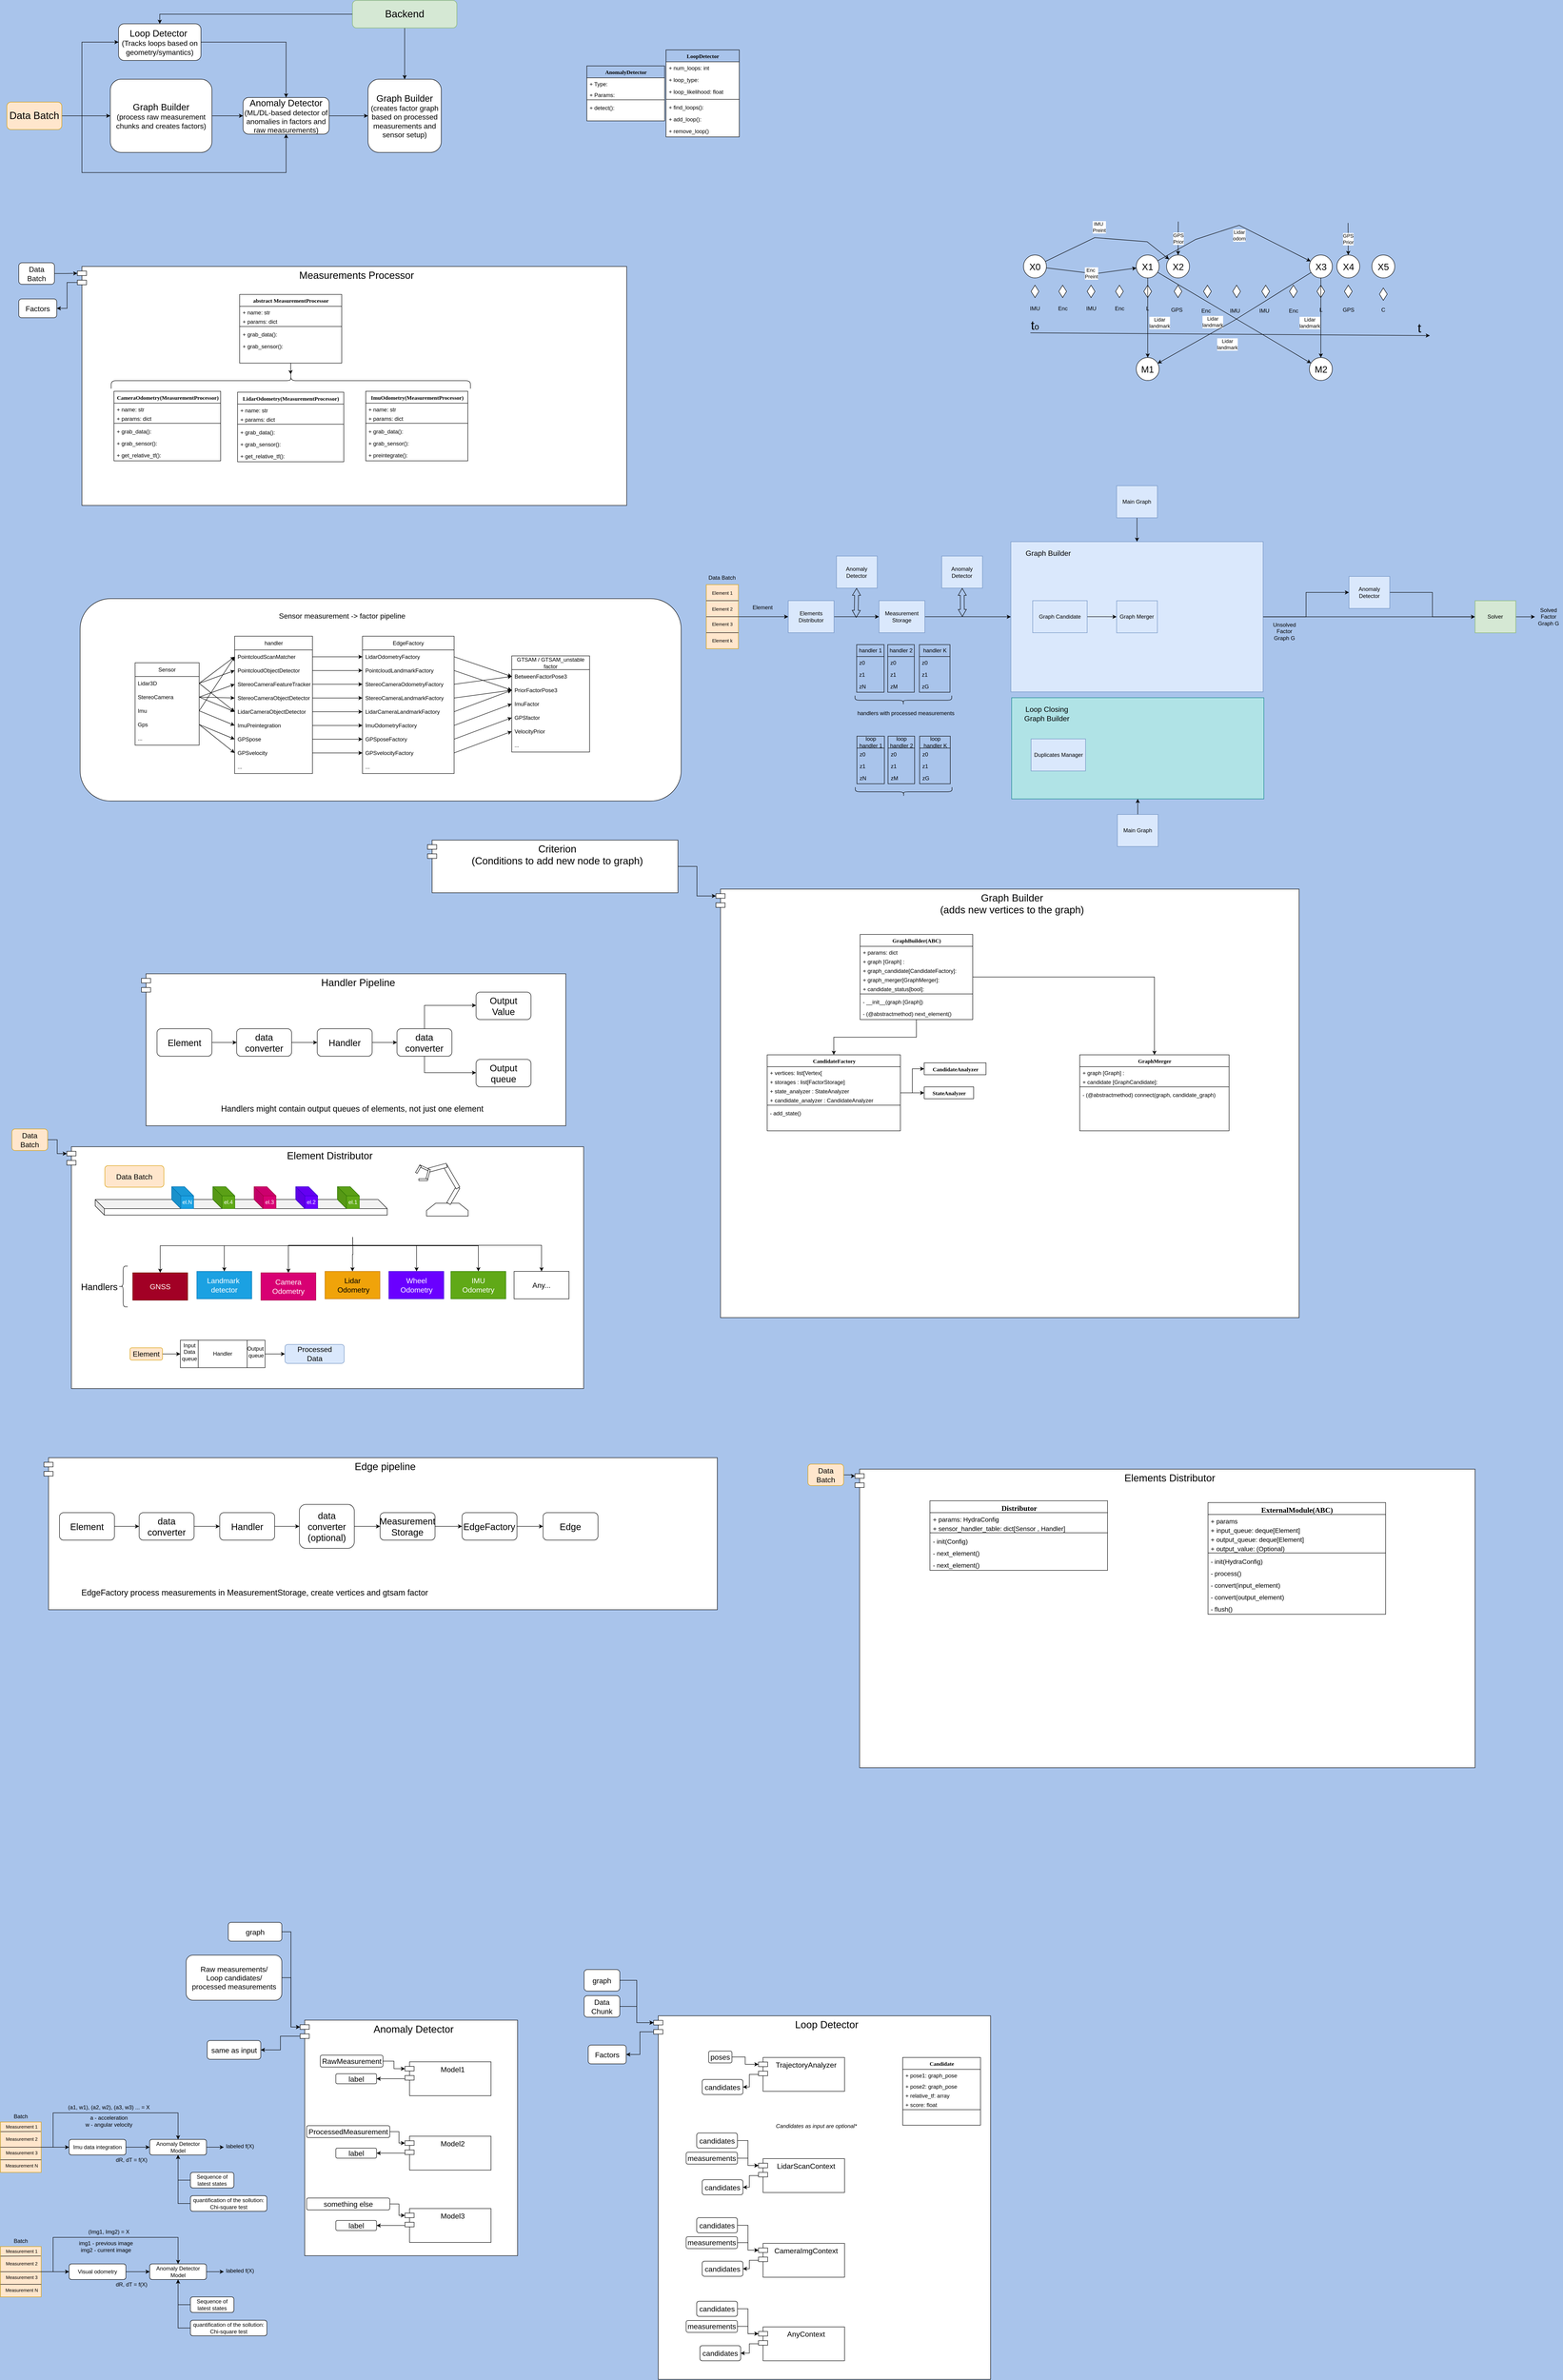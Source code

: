 <mxfile version="21.1.2" type="device">
  <diagram name="Page-1" id="6133507b-19e7-1e82-6fc7-422aa6c4b21f">
    <mxGraphModel dx="2662" dy="904" grid="0" gridSize="10" guides="1" tooltips="1" connect="1" arrows="1" fold="1" page="1" pageScale="1" pageWidth="1100" pageHeight="850" background="#A9C4EB" math="0" shadow="0">
      <root>
        <mxCell id="0" />
        <mxCell id="1" parent="0" />
        <mxCell id="I4lxv8O7ipML9a9nqu0I-115" value="" style="rounded=1;whiteSpace=wrap;html=1;" parent="1" vertex="1">
          <mxGeometry x="-887" y="1323.57" width="1313" height="442" as="geometry" />
        </mxCell>
        <mxCell id="uGEq2eV-W03FdyliBu1q-13" value="&lt;span style=&quot;font-size: 22px;&quot;&gt;Elements Distributor&lt;br&gt;&lt;/span&gt;" style="shape=module;align=left;spacingLeft=20;align=center;verticalAlign=top;whiteSpace=wrap;html=1;" parent="1" vertex="1">
          <mxGeometry x="805.86" y="3225" width="1354.5" height="652" as="geometry" />
        </mxCell>
        <mxCell id="C-kfaQ5OT0ZA9CQJY3Ey-3" style="edgeStyle=orthogonalEdgeStyle;rounded=0;orthogonalLoop=1;jettySize=auto;html=1;" parent="1" source="uGEq2eV-W03FdyliBu1q-2" target="cmbBCZXr3KO4VdV7eKeR-175" edge="1">
          <mxGeometry relative="1" as="geometry" />
        </mxCell>
        <mxCell id="uGEq2eV-W03FdyliBu1q-2" value="" style="rounded=0;whiteSpace=wrap;html=1;fillColor=#dae8fc;strokeColor=#6c8ebf;" parent="1" vertex="1">
          <mxGeometry x="1146.36" y="1199.22" width="551" height="328" as="geometry" />
        </mxCell>
        <mxCell id="cmbBCZXr3KO4VdV7eKeR-48" value="&lt;span style=&quot;font-size: 22px;&quot;&gt;Handler Pipeline&lt;br&gt;&lt;/span&gt;" style="shape=module;align=left;spacingLeft=20;align=center;verticalAlign=top;whiteSpace=wrap;html=1;" parent="1" vertex="1">
          <mxGeometry x="-753" y="2143" width="927" height="332" as="geometry" />
        </mxCell>
        <mxCell id="UJDx8VH_fSjyyaCmhiH3-1" value="&lt;span style=&quot;font-size: 22px;&quot;&gt;Element Distributor&lt;/span&gt;" style="shape=module;align=left;spacingLeft=20;align=center;verticalAlign=top;whiteSpace=wrap;html=1;" parent="1" vertex="1">
          <mxGeometry x="-916" y="2520.75" width="1129" height="528.25" as="geometry" />
        </mxCell>
        <mxCell id="TKWjIK_nqhg0Qx_Ndcxz-42" style="edgeStyle=orthogonalEdgeStyle;rounded=0;orthogonalLoop=1;jettySize=auto;html=1;exitX=0;exitY=0;exitDx=0;exitDy=35;exitPerimeter=0;entryX=1;entryY=0.5;entryDx=0;entryDy=0;" parent="1" source="TKWjIK_nqhg0Qx_Ndcxz-37" target="TKWjIK_nqhg0Qx_Ndcxz-40" edge="1">
          <mxGeometry relative="1" as="geometry" />
        </mxCell>
        <mxCell id="TKWjIK_nqhg0Qx_Ndcxz-37" value="&lt;font style=&quot;font-size: 22px;&quot;&gt;Measurements Processor&lt;/font&gt;" style="shape=module;align=left;spacingLeft=20;align=center;verticalAlign=top;whiteSpace=wrap;html=1;" parent="1" vertex="1">
          <mxGeometry x="-893" y="598" width="1200" height="522" as="geometry" />
        </mxCell>
        <mxCell id="jgLlG5gbJCbwpfzQCMnW-12" value="LoopDetector" style="swimlane;html=1;fontStyle=1;align=center;verticalAlign=top;childLayout=stackLayout;horizontal=1;startSize=26;horizontalStack=0;resizeParent=1;resizeLast=0;collapsible=1;marginBottom=0;swimlaneFillColor=#ffffff;rounded=0;shadow=0;comic=0;labelBackgroundColor=none;strokeWidth=1;fillColor=none;fontFamily=Verdana;fontSize=12" parent="1" vertex="1">
          <mxGeometry x="393" y="125" width="160" height="190" as="geometry" />
        </mxCell>
        <mxCell id="jgLlG5gbJCbwpfzQCMnW-13" value="+ num_loops: int" style="text;html=1;strokeColor=none;fillColor=none;align=left;verticalAlign=top;spacingLeft=4;spacingRight=4;whiteSpace=wrap;overflow=hidden;rotatable=0;points=[[0,0.5],[1,0.5]];portConstraint=eastwest;" parent="jgLlG5gbJCbwpfzQCMnW-12" vertex="1">
          <mxGeometry y="26" width="160" height="26" as="geometry" />
        </mxCell>
        <mxCell id="jgLlG5gbJCbwpfzQCMnW-14" value="+ loop_type:&amp;nbsp;" style="text;html=1;strokeColor=none;fillColor=none;align=left;verticalAlign=top;spacingLeft=4;spacingRight=4;whiteSpace=wrap;overflow=hidden;rotatable=0;points=[[0,0.5],[1,0.5]];portConstraint=eastwest;" parent="jgLlG5gbJCbwpfzQCMnW-12" vertex="1">
          <mxGeometry y="52" width="160" height="26" as="geometry" />
        </mxCell>
        <mxCell id="jgLlG5gbJCbwpfzQCMnW-15" value="+ loop_likelihood: float" style="text;html=1;strokeColor=none;fillColor=none;align=left;verticalAlign=top;spacingLeft=4;spacingRight=4;whiteSpace=wrap;overflow=hidden;rotatable=0;points=[[0,0.5],[1,0.5]];portConstraint=eastwest;" parent="jgLlG5gbJCbwpfzQCMnW-12" vertex="1">
          <mxGeometry y="78" width="160" height="26" as="geometry" />
        </mxCell>
        <mxCell id="jgLlG5gbJCbwpfzQCMnW-16" value="" style="line;html=1;strokeWidth=1;fillColor=none;align=left;verticalAlign=middle;spacingTop=-1;spacingLeft=3;spacingRight=3;rotatable=0;labelPosition=right;points=[];portConstraint=eastwest;" parent="jgLlG5gbJCbwpfzQCMnW-12" vertex="1">
          <mxGeometry y="104" width="160" height="8" as="geometry" />
        </mxCell>
        <mxCell id="jgLlG5gbJCbwpfzQCMnW-17" value="+ find_loops():" style="text;html=1;strokeColor=none;fillColor=none;align=left;verticalAlign=top;spacingLeft=4;spacingRight=4;whiteSpace=wrap;overflow=hidden;rotatable=0;points=[[0,0.5],[1,0.5]];portConstraint=eastwest;" parent="jgLlG5gbJCbwpfzQCMnW-12" vertex="1">
          <mxGeometry y="112" width="160" height="26" as="geometry" />
        </mxCell>
        <mxCell id="jgLlG5gbJCbwpfzQCMnW-18" value="+ add_loop():" style="text;html=1;strokeColor=none;fillColor=none;align=left;verticalAlign=top;spacingLeft=4;spacingRight=4;whiteSpace=wrap;overflow=hidden;rotatable=0;points=[[0,0.5],[1,0.5]];portConstraint=eastwest;" parent="jgLlG5gbJCbwpfzQCMnW-12" vertex="1">
          <mxGeometry y="138" width="160" height="26" as="geometry" />
        </mxCell>
        <mxCell id="jgLlG5gbJCbwpfzQCMnW-19" value="+ remove_loop()" style="text;html=1;strokeColor=none;fillColor=none;align=left;verticalAlign=top;spacingLeft=4;spacingRight=4;whiteSpace=wrap;overflow=hidden;rotatable=0;points=[[0,0.5],[1,0.5]];portConstraint=eastwest;" parent="jgLlG5gbJCbwpfzQCMnW-12" vertex="1">
          <mxGeometry y="164" width="160" height="26" as="geometry" />
        </mxCell>
        <mxCell id="TKWjIK_nqhg0Qx_Ndcxz-6" style="edgeStyle=orthogonalEdgeStyle;rounded=0;orthogonalLoop=1;jettySize=auto;html=1;entryX=0;entryY=0.5;entryDx=0;entryDy=0;" parent="1" source="TKWjIK_nqhg0Qx_Ndcxz-1" target="TKWjIK_nqhg0Qx_Ndcxz-5" edge="1">
          <mxGeometry relative="1" as="geometry" />
        </mxCell>
        <mxCell id="TKWjIK_nqhg0Qx_Ndcxz-1" value="&lt;font style=&quot;&quot;&gt;&lt;span style=&quot;font-size: 20px;&quot;&gt;Graph Builder&lt;/span&gt;&lt;br&gt;&lt;font style=&quot;font-size: 16px;&quot;&gt;(process raw measurement chunks and creates factors)&lt;/font&gt;&lt;br&gt;&lt;/font&gt;" style="rounded=1;whiteSpace=wrap;html=1;" parent="1" vertex="1">
          <mxGeometry x="-821" y="189" width="222" height="160" as="geometry" />
        </mxCell>
        <mxCell id="TKWjIK_nqhg0Qx_Ndcxz-3" style="edgeStyle=orthogonalEdgeStyle;rounded=0;orthogonalLoop=1;jettySize=auto;html=1;entryX=0;entryY=0.5;entryDx=0;entryDy=0;" parent="1" source="TKWjIK_nqhg0Qx_Ndcxz-2" target="TKWjIK_nqhg0Qx_Ndcxz-1" edge="1">
          <mxGeometry relative="1" as="geometry" />
        </mxCell>
        <mxCell id="TKWjIK_nqhg0Qx_Ndcxz-7" style="edgeStyle=orthogonalEdgeStyle;rounded=0;orthogonalLoop=1;jettySize=auto;html=1;entryX=0.5;entryY=1;entryDx=0;entryDy=0;exitX=1;exitY=0.5;exitDx=0;exitDy=0;" parent="1" source="TKWjIK_nqhg0Qx_Ndcxz-2" target="TKWjIK_nqhg0Qx_Ndcxz-5" edge="1">
          <mxGeometry relative="1" as="geometry">
            <Array as="points">
              <mxPoint x="-883" y="269" />
              <mxPoint x="-883" y="393" />
              <mxPoint x="-437" y="393" />
            </Array>
          </mxGeometry>
        </mxCell>
        <mxCell id="TKWjIK_nqhg0Qx_Ndcxz-31" style="edgeStyle=orthogonalEdgeStyle;rounded=0;orthogonalLoop=1;jettySize=auto;html=1;entryX=0;entryY=0.5;entryDx=0;entryDy=0;" parent="1" source="TKWjIK_nqhg0Qx_Ndcxz-2" target="TKWjIK_nqhg0Qx_Ndcxz-4" edge="1">
          <mxGeometry relative="1" as="geometry">
            <Array as="points">
              <mxPoint x="-883" y="269" />
              <mxPoint x="-883" y="108" />
            </Array>
          </mxGeometry>
        </mxCell>
        <mxCell id="TKWjIK_nqhg0Qx_Ndcxz-2" value="&lt;font style=&quot;font-size: 22px;&quot;&gt;Data Batch&lt;/font&gt;" style="rounded=1;whiteSpace=wrap;html=1;fillColor=#ffe6cc;strokeColor=#d79b00;" parent="1" vertex="1">
          <mxGeometry x="-1047" y="239" width="120" height="60" as="geometry" />
        </mxCell>
        <mxCell id="TKWjIK_nqhg0Qx_Ndcxz-33" style="edgeStyle=orthogonalEdgeStyle;rounded=0;orthogonalLoop=1;jettySize=auto;html=1;entryX=0.5;entryY=0;entryDx=0;entryDy=0;" parent="1" source="TKWjIK_nqhg0Qx_Ndcxz-4" target="TKWjIK_nqhg0Qx_Ndcxz-5" edge="1">
          <mxGeometry relative="1" as="geometry" />
        </mxCell>
        <mxCell id="TKWjIK_nqhg0Qx_Ndcxz-4" value="&lt;font style=&quot;&quot;&gt;&lt;span style=&quot;font-size: 20px;&quot;&gt;Loop Detector&amp;nbsp;&lt;/span&gt;&lt;br&gt;&lt;font style=&quot;font-size: 16px;&quot;&gt;(Tracks loops based on geometry/symantics)&lt;/font&gt;&lt;br&gt;&lt;/font&gt;" style="rounded=1;whiteSpace=wrap;html=1;" parent="1" vertex="1">
          <mxGeometry x="-803" y="68" width="180" height="80" as="geometry" />
        </mxCell>
        <mxCell id="TKWjIK_nqhg0Qx_Ndcxz-12" style="edgeStyle=orthogonalEdgeStyle;rounded=0;orthogonalLoop=1;jettySize=auto;html=1;entryX=0;entryY=0.5;entryDx=0;entryDy=0;" parent="1" source="TKWjIK_nqhg0Qx_Ndcxz-5" target="TKWjIK_nqhg0Qx_Ndcxz-11" edge="1">
          <mxGeometry relative="1" as="geometry" />
        </mxCell>
        <mxCell id="TKWjIK_nqhg0Qx_Ndcxz-5" value="&lt;font style=&quot;&quot;&gt;&lt;span style=&quot;font-size: 20px;&quot;&gt;Anomaly Detector&lt;/span&gt;&lt;br&gt;&lt;font style=&quot;font-size: 16px;&quot;&gt;(ML/DL-based detector of anomalies in factors and raw measurements)&lt;/font&gt;&lt;br&gt;&lt;/font&gt;" style="rounded=1;whiteSpace=wrap;html=1;" parent="1" vertex="1">
          <mxGeometry x="-531" y="229" width="188" height="80" as="geometry" />
        </mxCell>
        <mxCell id="TKWjIK_nqhg0Qx_Ndcxz-11" value="&lt;font style=&quot;&quot;&gt;&lt;span style=&quot;font-size: 20px;&quot;&gt;Graph Builder&lt;/span&gt;&lt;br&gt;&lt;font style=&quot;font-size: 16px;&quot;&gt;(creates factor graph based on processed measurements and sensor setup)&lt;/font&gt;&lt;br&gt;&lt;/font&gt;" style="rounded=1;whiteSpace=wrap;html=1;" parent="1" vertex="1">
          <mxGeometry x="-258" y="189" width="160" height="160" as="geometry" />
        </mxCell>
        <mxCell id="TKWjIK_nqhg0Qx_Ndcxz-14" style="edgeStyle=orthogonalEdgeStyle;rounded=0;orthogonalLoop=1;jettySize=auto;html=1;entryX=0.5;entryY=0;entryDx=0;entryDy=0;" parent="1" source="TKWjIK_nqhg0Qx_Ndcxz-13" target="TKWjIK_nqhg0Qx_Ndcxz-11" edge="1">
          <mxGeometry relative="1" as="geometry" />
        </mxCell>
        <mxCell id="TKWjIK_nqhg0Qx_Ndcxz-32" style="edgeStyle=orthogonalEdgeStyle;rounded=0;orthogonalLoop=1;jettySize=auto;html=1;entryX=0.5;entryY=0;entryDx=0;entryDy=0;" parent="1" source="TKWjIK_nqhg0Qx_Ndcxz-13" target="TKWjIK_nqhg0Qx_Ndcxz-4" edge="1">
          <mxGeometry relative="1" as="geometry" />
        </mxCell>
        <mxCell id="TKWjIK_nqhg0Qx_Ndcxz-13" value="&lt;span style=&quot;font-size: 22px;&quot;&gt;Backend&lt;br&gt;&lt;/span&gt;" style="rounded=1;whiteSpace=wrap;html=1;fillColor=#d5e8d4;strokeColor=#82b366;" parent="1" vertex="1">
          <mxGeometry x="-292" y="17" width="228" height="60" as="geometry" />
        </mxCell>
        <mxCell id="TKWjIK_nqhg0Qx_Ndcxz-15" value="AnomalyDetector" style="swimlane;html=1;fontStyle=1;align=center;verticalAlign=top;childLayout=stackLayout;horizontal=1;startSize=26;horizontalStack=0;resizeParent=1;resizeLast=0;collapsible=1;marginBottom=0;swimlaneFillColor=#ffffff;rounded=0;shadow=0;comic=0;labelBackgroundColor=none;strokeWidth=1;fillColor=none;fontFamily=Verdana;fontSize=12" parent="1" vertex="1">
          <mxGeometry x="220" y="160" width="170" height="120" as="geometry" />
        </mxCell>
        <mxCell id="TKWjIK_nqhg0Qx_Ndcxz-16" value="+ Type:" style="text;html=1;strokeColor=none;fillColor=none;align=left;verticalAlign=top;spacingLeft=4;spacingRight=4;whiteSpace=wrap;overflow=hidden;rotatable=0;points=[[0,0.5],[1,0.5]];portConstraint=eastwest;" parent="TKWjIK_nqhg0Qx_Ndcxz-15" vertex="1">
          <mxGeometry y="26" width="170" height="24" as="geometry" />
        </mxCell>
        <mxCell id="TKWjIK_nqhg0Qx_Ndcxz-17" value="+ Params:" style="text;html=1;strokeColor=none;fillColor=none;align=left;verticalAlign=top;spacingLeft=4;spacingRight=4;whiteSpace=wrap;overflow=hidden;rotatable=0;points=[[0,0.5],[1,0.5]];portConstraint=eastwest;" parent="TKWjIK_nqhg0Qx_Ndcxz-15" vertex="1">
          <mxGeometry y="50" width="170" height="20" as="geometry" />
        </mxCell>
        <mxCell id="TKWjIK_nqhg0Qx_Ndcxz-18" value="" style="line;html=1;strokeWidth=1;fillColor=none;align=left;verticalAlign=middle;spacingTop=-1;spacingLeft=3;spacingRight=3;rotatable=0;labelPosition=right;points=[];portConstraint=eastwest;" parent="TKWjIK_nqhg0Qx_Ndcxz-15" vertex="1">
          <mxGeometry y="70" width="170" height="8" as="geometry" />
        </mxCell>
        <mxCell id="TKWjIK_nqhg0Qx_Ndcxz-19" value="+ detect():" style="text;html=1;strokeColor=none;fillColor=none;align=left;verticalAlign=top;spacingLeft=4;spacingRight=4;whiteSpace=wrap;overflow=hidden;rotatable=0;points=[[0,0.5],[1,0.5]];portConstraint=eastwest;" parent="TKWjIK_nqhg0Qx_Ndcxz-15" vertex="1">
          <mxGeometry y="78" width="170" height="26" as="geometry" />
        </mxCell>
        <mxCell id="TKWjIK_nqhg0Qx_Ndcxz-39" style="edgeStyle=orthogonalEdgeStyle;rounded=0;orthogonalLoop=1;jettySize=auto;html=1;entryX=0;entryY=0;entryDx=0;entryDy=15;entryPerimeter=0;" parent="1" source="TKWjIK_nqhg0Qx_Ndcxz-38" target="TKWjIK_nqhg0Qx_Ndcxz-37" edge="1">
          <mxGeometry relative="1" as="geometry" />
        </mxCell>
        <mxCell id="TKWjIK_nqhg0Qx_Ndcxz-38" value="&lt;font style=&quot;font-size: 16px;&quot;&gt;Data Batch&lt;/font&gt;" style="rounded=1;whiteSpace=wrap;html=1;" parent="1" vertex="1">
          <mxGeometry x="-1021" y="590" width="78" height="47" as="geometry" />
        </mxCell>
        <mxCell id="TKWjIK_nqhg0Qx_Ndcxz-40" value="&lt;font style=&quot;font-size: 16px;&quot;&gt;Factors&lt;/font&gt;" style="rounded=1;whiteSpace=wrap;html=1;" parent="1" vertex="1">
          <mxGeometry x="-1021" y="669" width="83" height="41" as="geometry" />
        </mxCell>
        <mxCell id="FBjPzx07GxaDUaOyeUmr-117" style="edgeStyle=orthogonalEdgeStyle;rounded=0;orthogonalLoop=1;jettySize=auto;html=1;entryX=0.1;entryY=0.5;entryDx=0;entryDy=0;entryPerimeter=0;" parent="1" source="FBjPzx07GxaDUaOyeUmr-86" target="FBjPzx07GxaDUaOyeUmr-116" edge="1">
          <mxGeometry relative="1" as="geometry" />
        </mxCell>
        <mxCell id="FBjPzx07GxaDUaOyeUmr-86" value="abstract MeasurementProcessor" style="swimlane;html=1;fontStyle=1;align=center;verticalAlign=top;childLayout=stackLayout;horizontal=1;startSize=26;horizontalStack=0;resizeParent=1;resizeLast=0;collapsible=1;marginBottom=0;swimlaneFillColor=#ffffff;rounded=0;shadow=0;comic=0;labelBackgroundColor=none;strokeWidth=1;fillColor=none;fontFamily=Verdana;fontSize=12" parent="1" vertex="1">
          <mxGeometry x="-538.5" y="659.08" width="223" height="150" as="geometry" />
        </mxCell>
        <mxCell id="FBjPzx07GxaDUaOyeUmr-88" value="+ name: str" style="text;html=1;strokeColor=none;fillColor=none;align=left;verticalAlign=top;spacingLeft=4;spacingRight=4;whiteSpace=wrap;overflow=hidden;rotatable=0;points=[[0,0.5],[1,0.5]];portConstraint=eastwest;" parent="FBjPzx07GxaDUaOyeUmr-86" vertex="1">
          <mxGeometry y="26" width="223" height="20" as="geometry" />
        </mxCell>
        <mxCell id="FBjPzx07GxaDUaOyeUmr-89" value="+ params: dict" style="text;html=1;strokeColor=none;fillColor=none;align=left;verticalAlign=top;spacingLeft=4;spacingRight=4;whiteSpace=wrap;overflow=hidden;rotatable=0;points=[[0,0.5],[1,0.5]];portConstraint=eastwest;" parent="FBjPzx07GxaDUaOyeUmr-86" vertex="1">
          <mxGeometry y="46" width="223" height="20" as="geometry" />
        </mxCell>
        <mxCell id="FBjPzx07GxaDUaOyeUmr-90" value="" style="line;html=1;strokeWidth=1;fillColor=none;align=left;verticalAlign=middle;spacingTop=-1;spacingLeft=3;spacingRight=3;rotatable=0;labelPosition=right;points=[];portConstraint=eastwest;" parent="FBjPzx07GxaDUaOyeUmr-86" vertex="1">
          <mxGeometry y="66" width="223" height="8" as="geometry" />
        </mxCell>
        <mxCell id="FBjPzx07GxaDUaOyeUmr-92" value="+ grab_data():" style="text;html=1;strokeColor=none;fillColor=none;align=left;verticalAlign=top;spacingLeft=4;spacingRight=4;whiteSpace=wrap;overflow=hidden;rotatable=0;points=[[0,0.5],[1,0.5]];portConstraint=eastwest;" parent="FBjPzx07GxaDUaOyeUmr-86" vertex="1">
          <mxGeometry y="74" width="223" height="26" as="geometry" />
        </mxCell>
        <mxCell id="FBjPzx07GxaDUaOyeUmr-91" value="+ grab_sensor():" style="text;html=1;strokeColor=none;fillColor=none;align=left;verticalAlign=top;spacingLeft=4;spacingRight=4;whiteSpace=wrap;overflow=hidden;rotatable=0;points=[[0,0.5],[1,0.5]];portConstraint=eastwest;" parent="FBjPzx07GxaDUaOyeUmr-86" vertex="1">
          <mxGeometry y="100" width="223" height="26" as="geometry" />
        </mxCell>
        <mxCell id="FBjPzx07GxaDUaOyeUmr-94" value="CameraOdometry(MeasurementProcessor)" style="swimlane;html=1;fontStyle=1;align=center;verticalAlign=top;childLayout=stackLayout;horizontal=1;startSize=26;horizontalStack=0;resizeParent=1;resizeLast=0;collapsible=1;marginBottom=0;swimlaneFillColor=#ffffff;rounded=0;shadow=0;comic=0;labelBackgroundColor=none;strokeWidth=1;fillColor=none;fontFamily=Verdana;fontSize=12" parent="1" vertex="1">
          <mxGeometry x="-813" y="870.57" width="233" height="152" as="geometry" />
        </mxCell>
        <mxCell id="FBjPzx07GxaDUaOyeUmr-95" value="+ name: str" style="text;html=1;strokeColor=none;fillColor=none;align=left;verticalAlign=top;spacingLeft=4;spacingRight=4;whiteSpace=wrap;overflow=hidden;rotatable=0;points=[[0,0.5],[1,0.5]];portConstraint=eastwest;" parent="FBjPzx07GxaDUaOyeUmr-94" vertex="1">
          <mxGeometry y="26" width="233" height="20" as="geometry" />
        </mxCell>
        <mxCell id="FBjPzx07GxaDUaOyeUmr-96" value="+ params: dict" style="text;html=1;strokeColor=none;fillColor=none;align=left;verticalAlign=top;spacingLeft=4;spacingRight=4;whiteSpace=wrap;overflow=hidden;rotatable=0;points=[[0,0.5],[1,0.5]];portConstraint=eastwest;" parent="FBjPzx07GxaDUaOyeUmr-94" vertex="1">
          <mxGeometry y="46" width="233" height="20" as="geometry" />
        </mxCell>
        <mxCell id="FBjPzx07GxaDUaOyeUmr-97" value="" style="line;html=1;strokeWidth=1;fillColor=none;align=left;verticalAlign=middle;spacingTop=-1;spacingLeft=3;spacingRight=3;rotatable=0;labelPosition=right;points=[];portConstraint=eastwest;" parent="FBjPzx07GxaDUaOyeUmr-94" vertex="1">
          <mxGeometry y="66" width="233" height="8" as="geometry" />
        </mxCell>
        <mxCell id="FBjPzx07GxaDUaOyeUmr-98" value="+ grab_data():" style="text;html=1;strokeColor=none;fillColor=none;align=left;verticalAlign=top;spacingLeft=4;spacingRight=4;whiteSpace=wrap;overflow=hidden;rotatable=0;points=[[0,0.5],[1,0.5]];portConstraint=eastwest;" parent="FBjPzx07GxaDUaOyeUmr-94" vertex="1">
          <mxGeometry y="74" width="233" height="26" as="geometry" />
        </mxCell>
        <mxCell id="FBjPzx07GxaDUaOyeUmr-99" value="+ grab_sensor():" style="text;html=1;strokeColor=none;fillColor=none;align=left;verticalAlign=top;spacingLeft=4;spacingRight=4;whiteSpace=wrap;overflow=hidden;rotatable=0;points=[[0,0.5],[1,0.5]];portConstraint=eastwest;" parent="FBjPzx07GxaDUaOyeUmr-94" vertex="1">
          <mxGeometry y="100" width="233" height="26" as="geometry" />
        </mxCell>
        <mxCell id="FBjPzx07GxaDUaOyeUmr-106" value="+ get_relative_tf():" style="text;html=1;strokeColor=none;fillColor=none;align=left;verticalAlign=top;spacingLeft=4;spacingRight=4;whiteSpace=wrap;overflow=hidden;rotatable=0;points=[[0,0.5],[1,0.5]];portConstraint=eastwest;" parent="FBjPzx07GxaDUaOyeUmr-94" vertex="1">
          <mxGeometry y="126" width="233" height="26" as="geometry" />
        </mxCell>
        <mxCell id="FBjPzx07GxaDUaOyeUmr-100" value="LidarOdometry(MeasurementProcessor)" style="swimlane;html=1;fontStyle=1;align=center;verticalAlign=top;childLayout=stackLayout;horizontal=1;startSize=26;horizontalStack=0;resizeParent=1;resizeLast=0;collapsible=1;marginBottom=0;swimlaneFillColor=#ffffff;rounded=0;shadow=0;comic=0;labelBackgroundColor=none;strokeWidth=1;fillColor=none;fontFamily=Verdana;fontSize=12" parent="1" vertex="1">
          <mxGeometry x="-543" y="872.57" width="232" height="152" as="geometry" />
        </mxCell>
        <mxCell id="FBjPzx07GxaDUaOyeUmr-101" value="+ name: str" style="text;html=1;strokeColor=none;fillColor=none;align=left;verticalAlign=top;spacingLeft=4;spacingRight=4;whiteSpace=wrap;overflow=hidden;rotatable=0;points=[[0,0.5],[1,0.5]];portConstraint=eastwest;" parent="FBjPzx07GxaDUaOyeUmr-100" vertex="1">
          <mxGeometry y="26" width="232" height="20" as="geometry" />
        </mxCell>
        <mxCell id="FBjPzx07GxaDUaOyeUmr-102" value="+ params: dict" style="text;html=1;strokeColor=none;fillColor=none;align=left;verticalAlign=top;spacingLeft=4;spacingRight=4;whiteSpace=wrap;overflow=hidden;rotatable=0;points=[[0,0.5],[1,0.5]];portConstraint=eastwest;" parent="FBjPzx07GxaDUaOyeUmr-100" vertex="1">
          <mxGeometry y="46" width="232" height="20" as="geometry" />
        </mxCell>
        <mxCell id="FBjPzx07GxaDUaOyeUmr-103" value="" style="line;html=1;strokeWidth=1;fillColor=none;align=left;verticalAlign=middle;spacingTop=-1;spacingLeft=3;spacingRight=3;rotatable=0;labelPosition=right;points=[];portConstraint=eastwest;" parent="FBjPzx07GxaDUaOyeUmr-100" vertex="1">
          <mxGeometry y="66" width="232" height="8" as="geometry" />
        </mxCell>
        <mxCell id="FBjPzx07GxaDUaOyeUmr-104" value="+ grab_data():" style="text;html=1;strokeColor=none;fillColor=none;align=left;verticalAlign=top;spacingLeft=4;spacingRight=4;whiteSpace=wrap;overflow=hidden;rotatable=0;points=[[0,0.5],[1,0.5]];portConstraint=eastwest;" parent="FBjPzx07GxaDUaOyeUmr-100" vertex="1">
          <mxGeometry y="74" width="232" height="26" as="geometry" />
        </mxCell>
        <mxCell id="FBjPzx07GxaDUaOyeUmr-105" value="+ grab_sensor():" style="text;html=1;strokeColor=none;fillColor=none;align=left;verticalAlign=top;spacingLeft=4;spacingRight=4;whiteSpace=wrap;overflow=hidden;rotatable=0;points=[[0,0.5],[1,0.5]];portConstraint=eastwest;" parent="FBjPzx07GxaDUaOyeUmr-100" vertex="1">
          <mxGeometry y="100" width="232" height="26" as="geometry" />
        </mxCell>
        <mxCell id="FBjPzx07GxaDUaOyeUmr-107" value="+ get_relative_tf():" style="text;html=1;strokeColor=none;fillColor=none;align=left;verticalAlign=top;spacingLeft=4;spacingRight=4;whiteSpace=wrap;overflow=hidden;rotatable=0;points=[[0,0.5],[1,0.5]];portConstraint=eastwest;" parent="FBjPzx07GxaDUaOyeUmr-100" vertex="1">
          <mxGeometry y="126" width="232" height="26" as="geometry" />
        </mxCell>
        <mxCell id="FBjPzx07GxaDUaOyeUmr-108" value="ImuOdometry(MeasurementProcessor)" style="swimlane;html=1;fontStyle=1;align=center;verticalAlign=top;childLayout=stackLayout;horizontal=1;startSize=26;horizontalStack=0;resizeParent=1;resizeLast=0;collapsible=1;marginBottom=0;swimlaneFillColor=#ffffff;rounded=0;shadow=0;comic=0;labelBackgroundColor=none;strokeWidth=1;fillColor=none;fontFamily=Verdana;fontSize=12" parent="1" vertex="1">
          <mxGeometry x="-263" y="870.57" width="223" height="152" as="geometry" />
        </mxCell>
        <mxCell id="FBjPzx07GxaDUaOyeUmr-109" value="+ name: str" style="text;html=1;strokeColor=none;fillColor=none;align=left;verticalAlign=top;spacingLeft=4;spacingRight=4;whiteSpace=wrap;overflow=hidden;rotatable=0;points=[[0,0.5],[1,0.5]];portConstraint=eastwest;" parent="FBjPzx07GxaDUaOyeUmr-108" vertex="1">
          <mxGeometry y="26" width="223" height="20" as="geometry" />
        </mxCell>
        <mxCell id="FBjPzx07GxaDUaOyeUmr-110" value="+ params: dict" style="text;html=1;strokeColor=none;fillColor=none;align=left;verticalAlign=top;spacingLeft=4;spacingRight=4;whiteSpace=wrap;overflow=hidden;rotatable=0;points=[[0,0.5],[1,0.5]];portConstraint=eastwest;" parent="FBjPzx07GxaDUaOyeUmr-108" vertex="1">
          <mxGeometry y="46" width="223" height="20" as="geometry" />
        </mxCell>
        <mxCell id="FBjPzx07GxaDUaOyeUmr-111" value="" style="line;html=1;strokeWidth=1;fillColor=none;align=left;verticalAlign=middle;spacingTop=-1;spacingLeft=3;spacingRight=3;rotatable=0;labelPosition=right;points=[];portConstraint=eastwest;" parent="FBjPzx07GxaDUaOyeUmr-108" vertex="1">
          <mxGeometry y="66" width="223" height="8" as="geometry" />
        </mxCell>
        <mxCell id="FBjPzx07GxaDUaOyeUmr-112" value="+ grab_data():" style="text;html=1;strokeColor=none;fillColor=none;align=left;verticalAlign=top;spacingLeft=4;spacingRight=4;whiteSpace=wrap;overflow=hidden;rotatable=0;points=[[0,0.5],[1,0.5]];portConstraint=eastwest;" parent="FBjPzx07GxaDUaOyeUmr-108" vertex="1">
          <mxGeometry y="74" width="223" height="26" as="geometry" />
        </mxCell>
        <mxCell id="FBjPzx07GxaDUaOyeUmr-113" value="+ grab_sensor():" style="text;html=1;strokeColor=none;fillColor=none;align=left;verticalAlign=top;spacingLeft=4;spacingRight=4;whiteSpace=wrap;overflow=hidden;rotatable=0;points=[[0,0.5],[1,0.5]];portConstraint=eastwest;" parent="FBjPzx07GxaDUaOyeUmr-108" vertex="1">
          <mxGeometry y="100" width="223" height="26" as="geometry" />
        </mxCell>
        <mxCell id="FBjPzx07GxaDUaOyeUmr-114" value="+ preintegrate():" style="text;html=1;strokeColor=none;fillColor=none;align=left;verticalAlign=top;spacingLeft=4;spacingRight=4;whiteSpace=wrap;overflow=hidden;rotatable=0;points=[[0,0.5],[1,0.5]];portConstraint=eastwest;" parent="FBjPzx07GxaDUaOyeUmr-108" vertex="1">
          <mxGeometry y="126" width="223" height="26" as="geometry" />
        </mxCell>
        <mxCell id="FBjPzx07GxaDUaOyeUmr-116" value="" style="shape=curlyBracket;whiteSpace=wrap;html=1;rounded=1;labelPosition=left;verticalLabelPosition=middle;align=right;verticalAlign=middle;rotation=90;" parent="1" vertex="1">
          <mxGeometry x="-444.06" y="455" width="34.75" height="784.9" as="geometry" />
        </mxCell>
        <mxCell id="FBjPzx07GxaDUaOyeUmr-119" value="&lt;span style=&quot;font-size: 22px;&quot;&gt;Loop Detector&lt;/span&gt;" style="shape=module;align=left;spacingLeft=20;align=center;verticalAlign=top;whiteSpace=wrap;html=1;" parent="1" vertex="1">
          <mxGeometry x="366" y="4419" width="736" height="794" as="geometry" />
        </mxCell>
        <mxCell id="FBjPzx07GxaDUaOyeUmr-125" style="edgeStyle=orthogonalEdgeStyle;rounded=0;orthogonalLoop=1;jettySize=auto;html=1;entryX=0;entryY=0;entryDx=0;entryDy=15;entryPerimeter=0;" parent="1" source="FBjPzx07GxaDUaOyeUmr-120" target="FBjPzx07GxaDUaOyeUmr-119" edge="1">
          <mxGeometry relative="1" as="geometry" />
        </mxCell>
        <mxCell id="FBjPzx07GxaDUaOyeUmr-120" value="&lt;font style=&quot;font-size: 16px;&quot;&gt;Data Chunk&lt;/font&gt;" style="rounded=1;whiteSpace=wrap;html=1;" parent="1" vertex="1">
          <mxGeometry x="214" y="4375" width="78" height="47" as="geometry" />
        </mxCell>
        <mxCell id="FBjPzx07GxaDUaOyeUmr-121" value="&lt;font style=&quot;font-size: 16px;&quot;&gt;Factors&lt;/font&gt;" style="rounded=1;whiteSpace=wrap;html=1;" parent="1" vertex="1">
          <mxGeometry x="223" y="4483" width="83" height="41" as="geometry" />
        </mxCell>
        <mxCell id="FBjPzx07GxaDUaOyeUmr-124" style="edgeStyle=orthogonalEdgeStyle;rounded=0;orthogonalLoop=1;jettySize=auto;html=1;exitX=0;exitY=0;exitDx=0;exitDy=35;exitPerimeter=0;entryX=1;entryY=0.5;entryDx=0;entryDy=0;" parent="1" source="FBjPzx07GxaDUaOyeUmr-119" target="FBjPzx07GxaDUaOyeUmr-121" edge="1">
          <mxGeometry relative="1" as="geometry">
            <mxPoint x="377" y="4485" as="sourcePoint" />
            <mxPoint x="332" y="4509" as="targetPoint" />
          </mxGeometry>
        </mxCell>
        <mxCell id="FBjPzx07GxaDUaOyeUmr-127" style="edgeStyle=orthogonalEdgeStyle;rounded=0;orthogonalLoop=1;jettySize=auto;html=1;entryX=0;entryY=0;entryDx=0;entryDy=15;entryPerimeter=0;" parent="1" source="FBjPzx07GxaDUaOyeUmr-126" target="FBjPzx07GxaDUaOyeUmr-119" edge="1">
          <mxGeometry relative="1" as="geometry" />
        </mxCell>
        <mxCell id="FBjPzx07GxaDUaOyeUmr-126" value="&lt;font style=&quot;font-size: 16px;&quot;&gt;graph&lt;/font&gt;" style="rounded=1;whiteSpace=wrap;html=1;" parent="1" vertex="1">
          <mxGeometry x="214" y="4318" width="78" height="47" as="geometry" />
        </mxCell>
        <mxCell id="FBjPzx07GxaDUaOyeUmr-138" style="edgeStyle=orthogonalEdgeStyle;rounded=0;orthogonalLoop=1;jettySize=auto;html=1;entryX=1;entryY=0.5;entryDx=0;entryDy=0;" parent="1" source="FBjPzx07GxaDUaOyeUmr-133" target="FBjPzx07GxaDUaOyeUmr-137" edge="1">
          <mxGeometry relative="1" as="geometry" />
        </mxCell>
        <mxCell id="FBjPzx07GxaDUaOyeUmr-133" value="&lt;font style=&quot;font-size: 16px;&quot;&gt;TrajectoryAnalyzer&lt;/font&gt;" style="shape=module;align=left;spacingLeft=20;align=center;verticalAlign=top;whiteSpace=wrap;html=1;" parent="1" vertex="1">
          <mxGeometry x="595" y="4510" width="188" height="74" as="geometry" />
        </mxCell>
        <mxCell id="FBjPzx07GxaDUaOyeUmr-136" style="edgeStyle=orthogonalEdgeStyle;rounded=0;orthogonalLoop=1;jettySize=auto;html=1;entryX=0;entryY=0;entryDx=0;entryDy=15;entryPerimeter=0;" parent="1" source="FBjPzx07GxaDUaOyeUmr-135" target="FBjPzx07GxaDUaOyeUmr-133" edge="1">
          <mxGeometry relative="1" as="geometry" />
        </mxCell>
        <mxCell id="FBjPzx07GxaDUaOyeUmr-135" value="&lt;font style=&quot;font-size: 16px;&quot;&gt;poses&lt;/font&gt;" style="rounded=1;whiteSpace=wrap;html=1;" parent="1" vertex="1">
          <mxGeometry x="486" y="4496" width="51" height="26" as="geometry" />
        </mxCell>
        <mxCell id="FBjPzx07GxaDUaOyeUmr-137" value="&lt;span style=&quot;font-size: 16px;&quot;&gt;candidates&lt;/span&gt;" style="rounded=1;whiteSpace=wrap;html=1;" parent="1" vertex="1">
          <mxGeometry x="472" y="4558" width="89" height="33" as="geometry" />
        </mxCell>
        <mxCell id="FBjPzx07GxaDUaOyeUmr-139" style="edgeStyle=orthogonalEdgeStyle;rounded=0;orthogonalLoop=1;jettySize=auto;html=1;entryX=1;entryY=0.5;entryDx=0;entryDy=0;" parent="1" source="FBjPzx07GxaDUaOyeUmr-140" target="FBjPzx07GxaDUaOyeUmr-143" edge="1">
          <mxGeometry relative="1" as="geometry" />
        </mxCell>
        <mxCell id="FBjPzx07GxaDUaOyeUmr-140" value="&lt;span style=&quot;font-size: 16px;&quot;&gt;LidarScanContext&lt;/span&gt;" style="shape=module;align=left;spacingLeft=20;align=center;verticalAlign=top;whiteSpace=wrap;html=1;" parent="1" vertex="1">
          <mxGeometry x="595" y="4731" width="188" height="74" as="geometry" />
        </mxCell>
        <mxCell id="FBjPzx07GxaDUaOyeUmr-141" style="edgeStyle=orthogonalEdgeStyle;rounded=0;orthogonalLoop=1;jettySize=auto;html=1;entryX=0;entryY=0;entryDx=0;entryDy=15;entryPerimeter=0;exitX=1;exitY=0.5;exitDx=0;exitDy=0;" parent="1" source="FBjPzx07GxaDUaOyeUmr-162" target="FBjPzx07GxaDUaOyeUmr-140" edge="1">
          <mxGeometry relative="1" as="geometry">
            <mxPoint x="527.0" y="4730" as="sourcePoint" />
          </mxGeometry>
        </mxCell>
        <mxCell id="FBjPzx07GxaDUaOyeUmr-143" value="&lt;span style=&quot;font-size: 16px;&quot;&gt;candidates&lt;/span&gt;" style="rounded=1;whiteSpace=wrap;html=1;" parent="1" vertex="1">
          <mxGeometry x="472" y="4777" width="89" height="33" as="geometry" />
        </mxCell>
        <mxCell id="FBjPzx07GxaDUaOyeUmr-146" style="edgeStyle=orthogonalEdgeStyle;rounded=0;orthogonalLoop=1;jettySize=auto;html=1;entryX=0;entryY=0;entryDx=0;entryDy=15;entryPerimeter=0;" parent="1" source="FBjPzx07GxaDUaOyeUmr-145" target="FBjPzx07GxaDUaOyeUmr-140" edge="1">
          <mxGeometry relative="1" as="geometry" />
        </mxCell>
        <mxCell id="FBjPzx07GxaDUaOyeUmr-145" value="&lt;span style=&quot;font-size: 16px;&quot;&gt;candidates&lt;/span&gt;" style="rounded=1;whiteSpace=wrap;html=1;" parent="1" vertex="1">
          <mxGeometry x="460" y="4675" width="89" height="33" as="geometry" />
        </mxCell>
        <mxCell id="FBjPzx07GxaDUaOyeUmr-147" style="edgeStyle=orthogonalEdgeStyle;rounded=0;orthogonalLoop=1;jettySize=auto;html=1;entryX=1;entryY=0.5;entryDx=0;entryDy=0;" parent="1" source="FBjPzx07GxaDUaOyeUmr-148" target="FBjPzx07GxaDUaOyeUmr-151" edge="1">
          <mxGeometry relative="1" as="geometry" />
        </mxCell>
        <mxCell id="FBjPzx07GxaDUaOyeUmr-148" value="&lt;span style=&quot;font-size: 16px;&quot;&gt;CameraImgContext&lt;/span&gt;" style="shape=module;align=left;spacingLeft=20;align=center;verticalAlign=top;whiteSpace=wrap;html=1;" parent="1" vertex="1">
          <mxGeometry x="595" y="4916" width="188" height="74" as="geometry" />
        </mxCell>
        <mxCell id="FBjPzx07GxaDUaOyeUmr-149" style="edgeStyle=orthogonalEdgeStyle;rounded=0;orthogonalLoop=1;jettySize=auto;html=1;entryX=0;entryY=0;entryDx=0;entryDy=15;entryPerimeter=0;exitX=1;exitY=0.5;exitDx=0;exitDy=0;" parent="1" source="FBjPzx07GxaDUaOyeUmr-161" target="FBjPzx07GxaDUaOyeUmr-148" edge="1">
          <mxGeometry relative="1" as="geometry">
            <mxPoint x="527.0" y="4915" as="sourcePoint" />
          </mxGeometry>
        </mxCell>
        <mxCell id="FBjPzx07GxaDUaOyeUmr-151" value="&lt;span style=&quot;font-size: 16px;&quot;&gt;candidates&lt;/span&gt;" style="rounded=1;whiteSpace=wrap;html=1;" parent="1" vertex="1">
          <mxGeometry x="472" y="4955" width="89" height="33" as="geometry" />
        </mxCell>
        <mxCell id="FBjPzx07GxaDUaOyeUmr-152" style="edgeStyle=orthogonalEdgeStyle;rounded=0;orthogonalLoop=1;jettySize=auto;html=1;entryX=0;entryY=0;entryDx=0;entryDy=15;entryPerimeter=0;" parent="1" source="FBjPzx07GxaDUaOyeUmr-153" target="FBjPzx07GxaDUaOyeUmr-148" edge="1">
          <mxGeometry relative="1" as="geometry" />
        </mxCell>
        <mxCell id="FBjPzx07GxaDUaOyeUmr-153" value="&lt;span style=&quot;font-size: 16px;&quot;&gt;candidates&lt;/span&gt;" style="rounded=1;whiteSpace=wrap;html=1;" parent="1" vertex="1">
          <mxGeometry x="460" y="4860" width="89" height="33" as="geometry" />
        </mxCell>
        <mxCell id="FBjPzx07GxaDUaOyeUmr-154" style="edgeStyle=orthogonalEdgeStyle;rounded=0;orthogonalLoop=1;jettySize=auto;html=1;entryX=1;entryY=0.5;entryDx=0;entryDy=0;" parent="1" source="FBjPzx07GxaDUaOyeUmr-155" target="FBjPzx07GxaDUaOyeUmr-158" edge="1">
          <mxGeometry relative="1" as="geometry" />
        </mxCell>
        <mxCell id="FBjPzx07GxaDUaOyeUmr-155" value="&lt;span style=&quot;font-size: 16px;&quot;&gt;AnyContext&lt;/span&gt;" style="shape=module;align=left;spacingLeft=20;align=center;verticalAlign=top;whiteSpace=wrap;html=1;" parent="1" vertex="1">
          <mxGeometry x="595" y="5098.44" width="188" height="74" as="geometry" />
        </mxCell>
        <mxCell id="FBjPzx07GxaDUaOyeUmr-156" style="edgeStyle=orthogonalEdgeStyle;rounded=0;orthogonalLoop=1;jettySize=auto;html=1;entryX=0;entryY=0;entryDx=0;entryDy=15;entryPerimeter=0;" parent="1" source="FBjPzx07GxaDUaOyeUmr-157" target="FBjPzx07GxaDUaOyeUmr-155" edge="1">
          <mxGeometry relative="1" as="geometry" />
        </mxCell>
        <mxCell id="FBjPzx07GxaDUaOyeUmr-157" value="&lt;font style=&quot;font-size: 16px;&quot;&gt;measurements&lt;/font&gt;" style="rounded=1;whiteSpace=wrap;html=1;" parent="1" vertex="1">
          <mxGeometry x="437" y="5084.44" width="112" height="26" as="geometry" />
        </mxCell>
        <mxCell id="FBjPzx07GxaDUaOyeUmr-158" value="&lt;span style=&quot;font-size: 16px;&quot;&gt;candidates&lt;/span&gt;" style="rounded=1;whiteSpace=wrap;html=1;" parent="1" vertex="1">
          <mxGeometry x="467" y="5139.44" width="89" height="33" as="geometry" />
        </mxCell>
        <mxCell id="FBjPzx07GxaDUaOyeUmr-159" style="edgeStyle=orthogonalEdgeStyle;rounded=0;orthogonalLoop=1;jettySize=auto;html=1;entryX=0;entryY=0;entryDx=0;entryDy=15;entryPerimeter=0;" parent="1" source="FBjPzx07GxaDUaOyeUmr-160" target="FBjPzx07GxaDUaOyeUmr-155" edge="1">
          <mxGeometry relative="1" as="geometry" />
        </mxCell>
        <mxCell id="FBjPzx07GxaDUaOyeUmr-160" value="&lt;span style=&quot;font-size: 16px;&quot;&gt;candidates&lt;/span&gt;" style="rounded=1;whiteSpace=wrap;html=1;" parent="1" vertex="1">
          <mxGeometry x="460" y="5042.44" width="89" height="33" as="geometry" />
        </mxCell>
        <mxCell id="FBjPzx07GxaDUaOyeUmr-161" value="&lt;font style=&quot;font-size: 16px;&quot;&gt;measurements&lt;/font&gt;" style="rounded=1;whiteSpace=wrap;html=1;" parent="1" vertex="1">
          <mxGeometry x="437" y="4901.45" width="112" height="26" as="geometry" />
        </mxCell>
        <mxCell id="FBjPzx07GxaDUaOyeUmr-162" value="&lt;font style=&quot;font-size: 16px;&quot;&gt;measurements&lt;/font&gt;" style="rounded=1;whiteSpace=wrap;html=1;" parent="1" vertex="1">
          <mxGeometry x="437" y="4717" width="112" height="26" as="geometry" />
        </mxCell>
        <mxCell id="FBjPzx07GxaDUaOyeUmr-163" value="&lt;i&gt;Candidates as input are optional*&lt;/i&gt;" style="text;html=1;strokeColor=none;fillColor=none;align=center;verticalAlign=middle;whiteSpace=wrap;rounded=0;" parent="1" vertex="1">
          <mxGeometry x="629" y="4645" width="185" height="30" as="geometry" />
        </mxCell>
        <mxCell id="FBjPzx07GxaDUaOyeUmr-164" value="Candidate" style="swimlane;html=1;fontStyle=1;align=center;verticalAlign=top;childLayout=stackLayout;horizontal=1;startSize=26;horizontalStack=0;resizeParent=1;resizeLast=0;collapsible=1;marginBottom=0;swimlaneFillColor=#ffffff;rounded=0;shadow=0;comic=0;labelBackgroundColor=none;strokeWidth=1;fillColor=none;fontFamily=Verdana;fontSize=12" parent="1" vertex="1">
          <mxGeometry x="910" y="4510" width="170" height="148" as="geometry" />
        </mxCell>
        <mxCell id="FBjPzx07GxaDUaOyeUmr-165" value="+ pose1: graph_pose" style="text;html=1;strokeColor=none;fillColor=none;align=left;verticalAlign=top;spacingLeft=4;spacingRight=4;whiteSpace=wrap;overflow=hidden;rotatable=0;points=[[0,0.5],[1,0.5]];portConstraint=eastwest;" parent="FBjPzx07GxaDUaOyeUmr-164" vertex="1">
          <mxGeometry y="26" width="170" height="24" as="geometry" />
        </mxCell>
        <mxCell id="FBjPzx07GxaDUaOyeUmr-166" value="+ pose2: graph_pose" style="text;html=1;strokeColor=none;fillColor=none;align=left;verticalAlign=top;spacingLeft=4;spacingRight=4;whiteSpace=wrap;overflow=hidden;rotatable=0;points=[[0,0.5],[1,0.5]];portConstraint=eastwest;" parent="FBjPzx07GxaDUaOyeUmr-164" vertex="1">
          <mxGeometry y="50" width="170" height="20" as="geometry" />
        </mxCell>
        <mxCell id="FBjPzx07GxaDUaOyeUmr-167" value="+ relative_tf: array" style="text;html=1;strokeColor=none;fillColor=none;align=left;verticalAlign=top;spacingLeft=4;spacingRight=4;whiteSpace=wrap;overflow=hidden;rotatable=0;points=[[0,0.5],[1,0.5]];portConstraint=eastwest;" parent="FBjPzx07GxaDUaOyeUmr-164" vertex="1">
          <mxGeometry y="70" width="170" height="20" as="geometry" />
        </mxCell>
        <mxCell id="FBjPzx07GxaDUaOyeUmr-169" value="+ score: float" style="text;html=1;strokeColor=none;fillColor=none;align=left;verticalAlign=top;spacingLeft=4;spacingRight=4;whiteSpace=wrap;overflow=hidden;rotatable=0;points=[[0,0.5],[1,0.5]];portConstraint=eastwest;" parent="FBjPzx07GxaDUaOyeUmr-164" vertex="1">
          <mxGeometry y="90" width="170" height="20" as="geometry" />
        </mxCell>
        <mxCell id="FBjPzx07GxaDUaOyeUmr-168" value="" style="line;html=1;strokeWidth=1;fillColor=none;align=left;verticalAlign=middle;spacingTop=-1;spacingLeft=3;spacingRight=3;rotatable=0;labelPosition=right;points=[];portConstraint=eastwest;" parent="FBjPzx07GxaDUaOyeUmr-164" vertex="1">
          <mxGeometry y="110" width="170" height="8" as="geometry" />
        </mxCell>
        <mxCell id="FBjPzx07GxaDUaOyeUmr-170" value="&lt;span style=&quot;font-size: 22px;&quot;&gt;Anomaly Detector&lt;/span&gt;" style="shape=module;align=left;spacingLeft=20;align=center;verticalAlign=top;whiteSpace=wrap;html=1;" parent="1" vertex="1">
          <mxGeometry x="-406.36" y="4428.5" width="475" height="514.5" as="geometry" />
        </mxCell>
        <mxCell id="FBjPzx07GxaDUaOyeUmr-173" value="&lt;font style=&quot;font-size: 16px;&quot;&gt;same as input&lt;/font&gt;" style="rounded=1;whiteSpace=wrap;html=1;" parent="1" vertex="1">
          <mxGeometry x="-609.36" y="4473" width="117" height="41" as="geometry" />
        </mxCell>
        <mxCell id="FBjPzx07GxaDUaOyeUmr-174" style="edgeStyle=orthogonalEdgeStyle;rounded=0;orthogonalLoop=1;jettySize=auto;html=1;exitX=0;exitY=0;exitDx=0;exitDy=35;exitPerimeter=0;entryX=1;entryY=0.5;entryDx=0;entryDy=0;" parent="1" source="FBjPzx07GxaDUaOyeUmr-170" target="FBjPzx07GxaDUaOyeUmr-173" edge="1">
          <mxGeometry relative="1" as="geometry">
            <mxPoint x="-395.36" y="4494.5" as="sourcePoint" />
            <mxPoint x="-440.36" y="4518.5" as="targetPoint" />
          </mxGeometry>
        </mxCell>
        <mxCell id="FBjPzx07GxaDUaOyeUmr-175" style="edgeStyle=orthogonalEdgeStyle;rounded=0;orthogonalLoop=1;jettySize=auto;html=1;entryX=0;entryY=0;entryDx=0;entryDy=15;entryPerimeter=0;" parent="1" source="FBjPzx07GxaDUaOyeUmr-176" target="FBjPzx07GxaDUaOyeUmr-170" edge="1">
          <mxGeometry relative="1" as="geometry" />
        </mxCell>
        <mxCell id="FBjPzx07GxaDUaOyeUmr-176" value="&lt;font style=&quot;font-size: 16px;&quot;&gt;Raw measurements/&lt;br&gt;Loop candidates/&lt;br&gt;processed measurements&lt;br&gt;&lt;/font&gt;" style="rounded=1;whiteSpace=wrap;html=1;" parent="1" vertex="1">
          <mxGeometry x="-655.36" y="4286.5" width="209" height="98.5" as="geometry" />
        </mxCell>
        <mxCell id="FBjPzx07GxaDUaOyeUmr-177" style="edgeStyle=orthogonalEdgeStyle;rounded=0;orthogonalLoop=1;jettySize=auto;html=1;entryX=1;entryY=0.5;entryDx=0;entryDy=0;" parent="1" source="FBjPzx07GxaDUaOyeUmr-178" target="FBjPzx07GxaDUaOyeUmr-181" edge="1">
          <mxGeometry relative="1" as="geometry" />
        </mxCell>
        <mxCell id="FBjPzx07GxaDUaOyeUmr-178" value="&lt;font style=&quot;font-size: 16px;&quot;&gt;Model1&lt;/font&gt;" style="shape=module;align=left;spacingLeft=20;align=center;verticalAlign=top;whiteSpace=wrap;html=1;" parent="1" vertex="1">
          <mxGeometry x="-177.36" y="4519.5" width="188" height="74" as="geometry" />
        </mxCell>
        <mxCell id="FBjPzx07GxaDUaOyeUmr-179" style="edgeStyle=orthogonalEdgeStyle;rounded=0;orthogonalLoop=1;jettySize=auto;html=1;entryX=0;entryY=0;entryDx=0;entryDy=15;entryPerimeter=0;" parent="1" source="FBjPzx07GxaDUaOyeUmr-180" target="FBjPzx07GxaDUaOyeUmr-178" edge="1">
          <mxGeometry relative="1" as="geometry" />
        </mxCell>
        <mxCell id="FBjPzx07GxaDUaOyeUmr-180" value="&lt;span style=&quot;font-size: 16px;&quot;&gt;RawMeasurement&lt;/span&gt;" style="rounded=1;whiteSpace=wrap;html=1;" parent="1" vertex="1">
          <mxGeometry x="-362.36" y="4505" width="137" height="26" as="geometry" />
        </mxCell>
        <mxCell id="FBjPzx07GxaDUaOyeUmr-181" value="&lt;span style=&quot;font-size: 16px;&quot;&gt;label&lt;/span&gt;" style="rounded=1;whiteSpace=wrap;html=1;" parent="1" vertex="1">
          <mxGeometry x="-328.36" y="4545.5" width="89" height="22" as="geometry" />
        </mxCell>
        <mxCell id="FBjPzx07GxaDUaOyeUmr-215" style="edgeStyle=orthogonalEdgeStyle;rounded=0;orthogonalLoop=1;jettySize=auto;html=1;entryX=1;entryY=0.5;entryDx=0;entryDy=0;" parent="1" source="FBjPzx07GxaDUaOyeUmr-216" target="FBjPzx07GxaDUaOyeUmr-219" edge="1">
          <mxGeometry relative="1" as="geometry" />
        </mxCell>
        <mxCell id="FBjPzx07GxaDUaOyeUmr-216" value="&lt;font style=&quot;font-size: 16px;&quot;&gt;Model2&lt;/font&gt;" style="shape=module;align=left;spacingLeft=20;align=center;verticalAlign=top;whiteSpace=wrap;html=1;" parent="1" vertex="1">
          <mxGeometry x="-177.36" y="4682" width="188" height="74" as="geometry" />
        </mxCell>
        <mxCell id="FBjPzx07GxaDUaOyeUmr-217" style="edgeStyle=orthogonalEdgeStyle;rounded=0;orthogonalLoop=1;jettySize=auto;html=1;entryX=0;entryY=0;entryDx=0;entryDy=15;entryPerimeter=0;" parent="1" source="FBjPzx07GxaDUaOyeUmr-218" target="FBjPzx07GxaDUaOyeUmr-216" edge="1">
          <mxGeometry relative="1" as="geometry" />
        </mxCell>
        <mxCell id="FBjPzx07GxaDUaOyeUmr-218" value="&lt;span style=&quot;font-size: 16px;&quot;&gt;ProcessedMeasurement&lt;/span&gt;" style="rounded=1;whiteSpace=wrap;html=1;" parent="1" vertex="1">
          <mxGeometry x="-392.36" y="4659" width="182" height="26" as="geometry" />
        </mxCell>
        <mxCell id="FBjPzx07GxaDUaOyeUmr-219" value="&lt;span style=&quot;font-size: 16px;&quot;&gt;label&lt;/span&gt;" style="rounded=1;whiteSpace=wrap;html=1;" parent="1" vertex="1">
          <mxGeometry x="-328.36" y="4708" width="89" height="22" as="geometry" />
        </mxCell>
        <mxCell id="FBjPzx07GxaDUaOyeUmr-221" style="edgeStyle=orthogonalEdgeStyle;rounded=0;orthogonalLoop=1;jettySize=auto;html=1;entryX=1;entryY=0.5;entryDx=0;entryDy=0;" parent="1" source="FBjPzx07GxaDUaOyeUmr-222" target="FBjPzx07GxaDUaOyeUmr-225" edge="1">
          <mxGeometry relative="1" as="geometry" />
        </mxCell>
        <mxCell id="FBjPzx07GxaDUaOyeUmr-222" value="&lt;font style=&quot;font-size: 16px;&quot;&gt;Model3&lt;/font&gt;" style="shape=module;align=left;spacingLeft=20;align=center;verticalAlign=top;whiteSpace=wrap;html=1;" parent="1" vertex="1">
          <mxGeometry x="-177.36" y="4840" width="188" height="74" as="geometry" />
        </mxCell>
        <mxCell id="FBjPzx07GxaDUaOyeUmr-223" style="edgeStyle=orthogonalEdgeStyle;rounded=0;orthogonalLoop=1;jettySize=auto;html=1;entryX=0;entryY=0;entryDx=0;entryDy=15;entryPerimeter=0;" parent="1" source="FBjPzx07GxaDUaOyeUmr-224" target="FBjPzx07GxaDUaOyeUmr-222" edge="1">
          <mxGeometry relative="1" as="geometry" />
        </mxCell>
        <mxCell id="FBjPzx07GxaDUaOyeUmr-224" value="&lt;span style=&quot;font-size: 16px;&quot;&gt;something else&lt;/span&gt;" style="rounded=1;whiteSpace=wrap;html=1;" parent="1" vertex="1">
          <mxGeometry x="-392.36" y="4817" width="182" height="26" as="geometry" />
        </mxCell>
        <mxCell id="FBjPzx07GxaDUaOyeUmr-225" value="&lt;span style=&quot;font-size: 16px;&quot;&gt;label&lt;/span&gt;" style="rounded=1;whiteSpace=wrap;html=1;" parent="1" vertex="1">
          <mxGeometry x="-328.36" y="4866" width="89" height="22" as="geometry" />
        </mxCell>
        <mxCell id="FBjPzx07GxaDUaOyeUmr-227" style="edgeStyle=orthogonalEdgeStyle;rounded=0;orthogonalLoop=1;jettySize=auto;html=1;entryX=0;entryY=0;entryDx=0;entryDy=15;entryPerimeter=0;" parent="1" source="FBjPzx07GxaDUaOyeUmr-226" target="FBjPzx07GxaDUaOyeUmr-170" edge="1">
          <mxGeometry relative="1" as="geometry" />
        </mxCell>
        <mxCell id="FBjPzx07GxaDUaOyeUmr-226" value="&lt;span style=&quot;font-size: 16px;&quot;&gt;graph&lt;/span&gt;" style="rounded=1;whiteSpace=wrap;html=1;" parent="1" vertex="1">
          <mxGeometry x="-563.36" y="4215" width="117" height="41" as="geometry" />
        </mxCell>
        <mxCell id="UJDx8VH_fSjyyaCmhiH3-3" style="edgeStyle=orthogonalEdgeStyle;rounded=0;orthogonalLoop=1;jettySize=auto;html=1;entryX=0;entryY=0;entryDx=0;entryDy=15;entryPerimeter=0;" parent="1" source="UJDx8VH_fSjyyaCmhiH3-2" target="UJDx8VH_fSjyyaCmhiH3-1" edge="1">
          <mxGeometry relative="1" as="geometry" />
        </mxCell>
        <mxCell id="UJDx8VH_fSjyyaCmhiH3-2" value="&lt;font style=&quot;font-size: 16px;&quot;&gt;Data Batch&lt;/font&gt;" style="rounded=1;whiteSpace=wrap;html=1;fillColor=#ffe6cc;strokeColor=#d79b00;" parent="1" vertex="1">
          <mxGeometry x="-1036" y="2482" width="78" height="47" as="geometry" />
        </mxCell>
        <mxCell id="UJDx8VH_fSjyyaCmhiH3-4" value="" style="shape=cube;whiteSpace=wrap;html=1;boundedLbl=1;backgroundOutline=1;darkOpacity=0.05;darkOpacity2=0.1;" parent="1" vertex="1">
          <mxGeometry x="-854" y="2636" width="638" height="34" as="geometry" />
        </mxCell>
        <mxCell id="UJDx8VH_fSjyyaCmhiH3-5" value="el.1" style="shape=cube;whiteSpace=wrap;html=1;boundedLbl=1;backgroundOutline=1;darkOpacity=0.05;darkOpacity2=0.1;fillColor=#60a917;fontColor=#ffffff;strokeColor=#2D7600;" parent="1" vertex="1">
          <mxGeometry x="-325" y="2608" width="48" height="48" as="geometry" />
        </mxCell>
        <mxCell id="UJDx8VH_fSjyyaCmhiH3-6" value="el.2" style="shape=cube;whiteSpace=wrap;html=1;boundedLbl=1;backgroundOutline=1;darkOpacity=0.05;darkOpacity2=0.1;fillColor=#6a00ff;fontColor=#ffffff;strokeColor=#3700CC;" parent="1" vertex="1">
          <mxGeometry x="-416" y="2608" width="48" height="48" as="geometry" />
        </mxCell>
        <mxCell id="UJDx8VH_fSjyyaCmhiH3-7" value="el.3" style="shape=cube;whiteSpace=wrap;html=1;boundedLbl=1;backgroundOutline=1;darkOpacity=0.05;darkOpacity2=0.1;fillColor=#d80073;fontColor=#ffffff;strokeColor=#A50040;" parent="1" vertex="1">
          <mxGeometry x="-507" y="2608" width="48" height="48" as="geometry" />
        </mxCell>
        <mxCell id="UJDx8VH_fSjyyaCmhiH3-9" value="el.4" style="shape=cube;whiteSpace=wrap;html=1;boundedLbl=1;backgroundOutline=1;darkOpacity=0.05;darkOpacity2=0.1;fillColor=#60a917;fontColor=#ffffff;strokeColor=#2D7600;" parent="1" vertex="1">
          <mxGeometry x="-597" y="2608" width="48" height="48" as="geometry" />
        </mxCell>
        <mxCell id="UJDx8VH_fSjyyaCmhiH3-10" value="el.N" style="shape=cube;whiteSpace=wrap;html=1;boundedLbl=1;backgroundOutline=1;darkOpacity=0.05;darkOpacity2=0.1;fillColor=#1ba1e2;fontColor=#ffffff;strokeColor=#006EAF;" parent="1" vertex="1">
          <mxGeometry x="-687" y="2608" width="48" height="48" as="geometry" />
        </mxCell>
        <mxCell id="UJDx8VH_fSjyyaCmhiH3-37" style="edgeStyle=orthogonalEdgeStyle;rounded=0;orthogonalLoop=1;jettySize=auto;html=1;" parent="1" target="UJDx8VH_fSjyyaCmhiH3-22" edge="1">
          <mxGeometry relative="1" as="geometry">
            <mxPoint x="-291.545" y="2718" as="sourcePoint" />
            <Array as="points">
              <mxPoint x="-292" y="2736" />
              <mxPoint x="-432" y="2736" />
            </Array>
          </mxGeometry>
        </mxCell>
        <mxCell id="UJDx8VH_fSjyyaCmhiH3-38" style="edgeStyle=orthogonalEdgeStyle;rounded=0;orthogonalLoop=1;jettySize=auto;html=1;" parent="1" target="UJDx8VH_fSjyyaCmhiH3-28" edge="1">
          <mxGeometry relative="1" as="geometry">
            <mxPoint x="-291.545" y="2718" as="sourcePoint" />
            <Array as="points">
              <mxPoint x="-292" y="2737" />
              <mxPoint x="-572" y="2737" />
            </Array>
          </mxGeometry>
        </mxCell>
        <mxCell id="UJDx8VH_fSjyyaCmhiH3-39" style="edgeStyle=orthogonalEdgeStyle;rounded=0;orthogonalLoop=1;jettySize=auto;html=1;" parent="1" target="UJDx8VH_fSjyyaCmhiH3-25" edge="1">
          <mxGeometry relative="1" as="geometry">
            <mxPoint x="-291.545" y="2718" as="sourcePoint" />
            <Array as="points">
              <mxPoint x="-292" y="2737" />
              <mxPoint x="-712" y="2737" />
            </Array>
          </mxGeometry>
        </mxCell>
        <mxCell id="UJDx8VH_fSjyyaCmhiH3-40" style="edgeStyle=orthogonalEdgeStyle;rounded=0;orthogonalLoop=1;jettySize=auto;html=1;" parent="1" target="UJDx8VH_fSjyyaCmhiH3-23" edge="1">
          <mxGeometry relative="1" as="geometry">
            <mxPoint x="-291.545" y="2718" as="sourcePoint" />
          </mxGeometry>
        </mxCell>
        <mxCell id="UJDx8VH_fSjyyaCmhiH3-41" style="edgeStyle=orthogonalEdgeStyle;rounded=0;orthogonalLoop=1;jettySize=auto;html=1;" parent="1" target="UJDx8VH_fSjyyaCmhiH3-24" edge="1">
          <mxGeometry relative="1" as="geometry">
            <mxPoint x="-291.545" y="2718" as="sourcePoint" />
            <Array as="points">
              <mxPoint x="-292" y="2737" />
              <mxPoint x="-152" y="2737" />
            </Array>
          </mxGeometry>
        </mxCell>
        <mxCell id="UJDx8VH_fSjyyaCmhiH3-42" style="edgeStyle=orthogonalEdgeStyle;rounded=0;orthogonalLoop=1;jettySize=auto;html=1;" parent="1" target="UJDx8VH_fSjyyaCmhiH3-26" edge="1">
          <mxGeometry relative="1" as="geometry">
            <mxPoint x="-291.545" y="2718" as="sourcePoint" />
            <Array as="points">
              <mxPoint x="-292" y="2737" />
              <mxPoint x="-17" y="2737" />
            </Array>
          </mxGeometry>
        </mxCell>
        <mxCell id="UJDx8VH_fSjyyaCmhiH3-43" style="edgeStyle=orthogonalEdgeStyle;rounded=0;orthogonalLoop=1;jettySize=auto;html=1;" parent="1" target="UJDx8VH_fSjyyaCmhiH3-27" edge="1">
          <mxGeometry relative="1" as="geometry">
            <mxPoint x="-291.545" y="2718" as="sourcePoint" />
            <Array as="points">
              <mxPoint x="-292" y="2736" />
              <mxPoint x="121" y="2736" />
            </Array>
          </mxGeometry>
        </mxCell>
        <mxCell id="UJDx8VH_fSjyyaCmhiH3-12" value="" style="shape=loopLimit;whiteSpace=wrap;html=1;" parent="1" vertex="1">
          <mxGeometry x="-130.25" y="2644.09" width="91" height="28" as="geometry" />
        </mxCell>
        <mxCell id="UJDx8VH_fSjyyaCmhiH3-14" value="" style="rounded=0;whiteSpace=wrap;html=1;rotation=-60;" parent="1" vertex="1">
          <mxGeometry x="-92.25" y="2622.59" width="41" height="9" as="geometry" />
        </mxCell>
        <mxCell id="UJDx8VH_fSjyyaCmhiH3-15" value="" style="rounded=0;whiteSpace=wrap;html=1;rotation=-120;" parent="1" vertex="1">
          <mxGeometry x="-104.25" y="2581.66" width="57" height="9" as="geometry" />
        </mxCell>
        <mxCell id="UJDx8VH_fSjyyaCmhiH3-16" value="" style="rounded=0;whiteSpace=wrap;html=1;rotation=-15;" parent="1" vertex="1">
          <mxGeometry x="-126.25" y="2562.09" width="41" height="9" as="geometry" />
        </mxCell>
        <mxCell id="UJDx8VH_fSjyyaCmhiH3-17" value="" style="rounded=0;whiteSpace=wrap;html=1;rotation=25;" parent="1" vertex="1">
          <mxGeometry x="-147" y="2565.47" width="25" height="4" as="geometry" />
        </mxCell>
        <mxCell id="UJDx8VH_fSjyyaCmhiH3-18" value="" style="rounded=0;whiteSpace=wrap;html=1;rotation=-60;" parent="1" vertex="1">
          <mxGeometry x="-157" y="2568.06" width="18" height="4" as="geometry" />
        </mxCell>
        <mxCell id="UJDx8VH_fSjyyaCmhiH3-19" value="" style="rounded=0;whiteSpace=wrap;html=1;rotation=-75;" parent="1" vertex="1">
          <mxGeometry x="-138.17" y="2579.18" width="22.75" height="4" as="geometry" />
        </mxCell>
        <mxCell id="UJDx8VH_fSjyyaCmhiH3-20" value="" style="rounded=0;whiteSpace=wrap;html=1;rotation=0;" parent="1" vertex="1">
          <mxGeometry x="-147" y="2590.66" width="19" height="4" as="geometry" />
        </mxCell>
        <mxCell id="UJDx8VH_fSjyyaCmhiH3-21" value="&lt;font style=&quot;font-size: 16px;&quot;&gt;Data Batch&lt;/font&gt;" style="rounded=1;whiteSpace=wrap;html=1;fillColor=#ffe6cc;strokeColor=#d79b00;" parent="1" vertex="1">
          <mxGeometry x="-833" y="2562.09" width="129" height="47" as="geometry" />
        </mxCell>
        <mxCell id="UJDx8VH_fSjyyaCmhiH3-22" value="&lt;font style=&quot;font-size: 16px;&quot;&gt;Camera Odometry&lt;/font&gt;" style="rounded=0;whiteSpace=wrap;html=1;fillColor=#d80073;fontColor=#ffffff;strokeColor=#A50040;" parent="1" vertex="1">
          <mxGeometry x="-492" y="2796" width="120" height="60" as="geometry" />
        </mxCell>
        <mxCell id="UJDx8VH_fSjyyaCmhiH3-23" value="&lt;font style=&quot;font-size: 16px;&quot;&gt;Lidar&lt;br&gt;&amp;nbsp;Odometry&lt;/font&gt;" style="rounded=0;whiteSpace=wrap;html=1;fillColor=#f0a30a;fontColor=#000000;strokeColor=#BD7000;" parent="1" vertex="1">
          <mxGeometry x="-352" y="2793" width="120" height="60" as="geometry" />
        </mxCell>
        <mxCell id="UJDx8VH_fSjyyaCmhiH3-24" value="&lt;font style=&quot;font-size: 16px;&quot;&gt;Wheel Odometry&lt;/font&gt;" style="rounded=0;whiteSpace=wrap;html=1;fillColor=#6a00ff;fontColor=#ffffff;strokeColor=#3700CC;" parent="1" vertex="1">
          <mxGeometry x="-212.5" y="2793" width="120" height="60" as="geometry" />
        </mxCell>
        <mxCell id="UJDx8VH_fSjyyaCmhiH3-25" value="&lt;font style=&quot;font-size: 16px;&quot;&gt;GNSS&lt;/font&gt;" style="rounded=0;whiteSpace=wrap;html=1;fillColor=#a20025;fontColor=#ffffff;strokeColor=#6F0000;" parent="1" vertex="1">
          <mxGeometry x="-772" y="2796" width="120" height="60" as="geometry" />
        </mxCell>
        <mxCell id="UJDx8VH_fSjyyaCmhiH3-26" value="&lt;font style=&quot;font-size: 16px;&quot;&gt;IMU &lt;br&gt;Odometry&lt;br&gt;&lt;/font&gt;" style="rounded=0;whiteSpace=wrap;html=1;fillColor=#60a917;fontColor=#ffffff;strokeColor=#2D7600;" parent="1" vertex="1">
          <mxGeometry x="-77" y="2793" width="120" height="60" as="geometry" />
        </mxCell>
        <mxCell id="UJDx8VH_fSjyyaCmhiH3-27" value="&lt;font style=&quot;font-size: 16px;&quot;&gt;Any...&lt;br&gt;&lt;/font&gt;" style="rounded=0;whiteSpace=wrap;html=1;" parent="1" vertex="1">
          <mxGeometry x="61" y="2793" width="120" height="60" as="geometry" />
        </mxCell>
        <mxCell id="UJDx8VH_fSjyyaCmhiH3-28" value="&lt;font style=&quot;font-size: 16px;&quot;&gt;Landmark&amp;nbsp;&lt;br&gt;detector&lt;br&gt;&lt;/font&gt;" style="rounded=0;whiteSpace=wrap;html=1;fillColor=#1ba1e2;fontColor=#ffffff;strokeColor=#006EAF;" parent="1" vertex="1">
          <mxGeometry x="-632" y="2793" width="120" height="60" as="geometry" />
        </mxCell>
        <mxCell id="UJDx8VH_fSjyyaCmhiH3-45" value="&lt;font style=&quot;font-size: 20px;&quot;&gt;Handlers&lt;br&gt;&lt;/font&gt;" style="shape=curlyBracket;whiteSpace=wrap;html=1;rounded=1;labelPosition=left;verticalLabelPosition=middle;align=right;verticalAlign=middle;" parent="1" vertex="1">
          <mxGeometry x="-803" y="2781.5" width="20" height="89" as="geometry" />
        </mxCell>
        <mxCell id="UJDx8VH_fSjyyaCmhiH3-46" value="&lt;span style=&quot;font-size: 22px;&quot;&gt;Graph Builder&lt;br&gt;(adds new vertices to the graph)&lt;br&gt;&lt;/span&gt;" style="shape=module;align=left;spacingLeft=20;align=center;verticalAlign=top;whiteSpace=wrap;html=1;" parent="1" vertex="1">
          <mxGeometry x="502" y="1958" width="1274" height="936" as="geometry" />
        </mxCell>
        <mxCell id="UJDx8VH_fSjyyaCmhiH3-48" style="edgeStyle=orthogonalEdgeStyle;rounded=0;orthogonalLoop=1;jettySize=auto;html=1;entryX=0;entryY=0;entryDx=0;entryDy=15;entryPerimeter=0;" parent="1" source="UJDx8VH_fSjyyaCmhiH3-47" target="UJDx8VH_fSjyyaCmhiH3-46" edge="1">
          <mxGeometry relative="1" as="geometry" />
        </mxCell>
        <mxCell id="UJDx8VH_fSjyyaCmhiH3-47" value="&lt;span style=&quot;font-size: 22px;&quot;&gt;Criterion&lt;br&gt;(Conditions to add new node to graph)&lt;br&gt;&lt;/span&gt;" style="shape=module;align=left;spacingLeft=20;align=center;verticalAlign=top;whiteSpace=wrap;html=1;" parent="1" vertex="1">
          <mxGeometry x="-128" y="1851" width="547" height="115" as="geometry" />
        </mxCell>
        <mxCell id="UJDx8VH_fSjyyaCmhiH3-56" style="edgeStyle=orthogonalEdgeStyle;rounded=0;orthogonalLoop=1;jettySize=auto;html=1;" parent="1" source="UJDx8VH_fSjyyaCmhiH3-50" target="UJDx8VH_fSjyyaCmhiH3-55" edge="1">
          <mxGeometry relative="1" as="geometry" />
        </mxCell>
        <mxCell id="UJDx8VH_fSjyyaCmhiH3-50" value="Handler" style="shape=process;whiteSpace=wrap;html=1;backgroundOutline=1;size=0.211;" parent="1" vertex="1">
          <mxGeometry x="-668" y="2943.37" width="185" height="60" as="geometry" />
        </mxCell>
        <mxCell id="UJDx8VH_fSjyyaCmhiH3-51" value="Input &lt;br&gt;Data queue" style="text;html=1;strokeColor=none;fillColor=none;align=center;verticalAlign=middle;whiteSpace=wrap;rounded=0;" parent="1" vertex="1">
          <mxGeometry x="-678" y="2954.37" width="60" height="30" as="geometry" />
        </mxCell>
        <mxCell id="UJDx8VH_fSjyyaCmhiH3-52" value="Output&lt;br&gt;&amp;nbsp;queue" style="text;html=1;strokeColor=none;fillColor=none;align=center;verticalAlign=middle;whiteSpace=wrap;rounded=0;" parent="1" vertex="1">
          <mxGeometry x="-534" y="2954.37" width="60" height="30" as="geometry" />
        </mxCell>
        <mxCell id="UJDx8VH_fSjyyaCmhiH3-54" style="edgeStyle=orthogonalEdgeStyle;rounded=0;orthogonalLoop=1;jettySize=auto;html=1;" parent="1" source="UJDx8VH_fSjyyaCmhiH3-53" target="UJDx8VH_fSjyyaCmhiH3-50" edge="1">
          <mxGeometry relative="1" as="geometry" />
        </mxCell>
        <mxCell id="UJDx8VH_fSjyyaCmhiH3-53" value="&lt;font style=&quot;font-size: 16px;&quot;&gt;Element&lt;/font&gt;" style="rounded=1;whiteSpace=wrap;html=1;fillColor=#ffe6cc;strokeColor=#d79b00;" parent="1" vertex="1">
          <mxGeometry x="-778" y="2959.87" width="71" height="27" as="geometry" />
        </mxCell>
        <mxCell id="UJDx8VH_fSjyyaCmhiH3-55" value="&lt;span style=&quot;font-size: 16px;&quot;&gt;Processed&lt;br&gt;Data&lt;br&gt;&lt;/span&gt;" style="rounded=1;whiteSpace=wrap;html=1;fillColor=#dae8fc;strokeColor=#6c8ebf;" parent="1" vertex="1">
          <mxGeometry x="-439.44" y="2952.62" width="129.31" height="41.5" as="geometry" />
        </mxCell>
        <mxCell id="W7COqwQvW186w1oJR0Oc-25" style="edgeStyle=orthogonalEdgeStyle;rounded=0;orthogonalLoop=1;jettySize=auto;html=1;" parent="1" source="UJDx8VH_fSjyyaCmhiH3-63" target="W7COqwQvW186w1oJR0Oc-1" edge="1">
          <mxGeometry relative="1" as="geometry" />
        </mxCell>
        <mxCell id="W7COqwQvW186w1oJR0Oc-26" style="edgeStyle=orthogonalEdgeStyle;rounded=0;orthogonalLoop=1;jettySize=auto;html=1;" parent="1" source="UJDx8VH_fSjyyaCmhiH3-63" target="-ZlBP0fBIZ-fULGt67q5-1" edge="1">
          <mxGeometry relative="1" as="geometry" />
        </mxCell>
        <mxCell id="UJDx8VH_fSjyyaCmhiH3-63" value="GraphBuilder(ABC)" style="swimlane;html=1;fontStyle=1;align=center;verticalAlign=top;childLayout=stackLayout;horizontal=1;startSize=26;horizontalStack=0;resizeParent=1;resizeLast=0;collapsible=1;marginBottom=0;swimlaneFillColor=#ffffff;rounded=0;shadow=0;comic=0;labelBackgroundColor=none;strokeWidth=1;fillColor=none;fontFamily=Verdana;fontSize=12" parent="1" vertex="1">
          <mxGeometry x="817" y="2057" width="246" height="186" as="geometry" />
        </mxCell>
        <mxCell id="UJDx8VH_fSjyyaCmhiH3-69" value="+ params: dict" style="text;html=1;strokeColor=none;fillColor=none;align=left;verticalAlign=top;spacingLeft=4;spacingRight=4;whiteSpace=wrap;overflow=hidden;rotatable=0;points=[[0,0.5],[1,0.5]];portConstraint=eastwest;" parent="UJDx8VH_fSjyyaCmhiH3-63" vertex="1">
          <mxGeometry y="26" width="246" height="20" as="geometry" />
        </mxCell>
        <mxCell id="W7COqwQvW186w1oJR0Oc-29" value="+ graph [Graph] :&amp;nbsp;" style="text;html=1;strokeColor=none;fillColor=none;align=left;verticalAlign=top;spacingLeft=4;spacingRight=4;whiteSpace=wrap;overflow=hidden;rotatable=0;points=[[0,0.5],[1,0.5]];portConstraint=eastwest;" parent="UJDx8VH_fSjyyaCmhiH3-63" vertex="1">
          <mxGeometry y="46" width="246" height="20" as="geometry" />
        </mxCell>
        <mxCell id="UJDx8VH_fSjyyaCmhiH3-65" value="+ graph_candidate[CandidateFactory]:&amp;nbsp;" style="text;html=1;strokeColor=none;fillColor=none;align=left;verticalAlign=top;spacingLeft=4;spacingRight=4;whiteSpace=wrap;overflow=hidden;rotatable=0;points=[[0,0.5],[1,0.5]];portConstraint=eastwest;" parent="UJDx8VH_fSjyyaCmhiH3-63" vertex="1">
          <mxGeometry y="66" width="246" height="20" as="geometry" />
        </mxCell>
        <mxCell id="W7COqwQvW186w1oJR0Oc-11" value="+ graph_merger[GraphMerger]:&amp;nbsp;" style="text;html=1;strokeColor=none;fillColor=none;align=left;verticalAlign=top;spacingLeft=4;spacingRight=4;whiteSpace=wrap;overflow=hidden;rotatable=0;points=[[0,0.5],[1,0.5]];portConstraint=eastwest;" parent="UJDx8VH_fSjyyaCmhiH3-63" vertex="1">
          <mxGeometry y="86" width="246" height="20" as="geometry" />
        </mxCell>
        <mxCell id="W7COqwQvW186w1oJR0Oc-10" value="+ candidate_status[bool]:&amp;nbsp;" style="text;html=1;strokeColor=none;fillColor=none;align=left;verticalAlign=top;spacingLeft=4;spacingRight=4;whiteSpace=wrap;overflow=hidden;rotatable=0;points=[[0,0.5],[1,0.5]];portConstraint=eastwest;" parent="UJDx8VH_fSjyyaCmhiH3-63" vertex="1">
          <mxGeometry y="106" width="246" height="20" as="geometry" />
        </mxCell>
        <mxCell id="UJDx8VH_fSjyyaCmhiH3-66" value="" style="line;html=1;strokeWidth=1;fillColor=none;align=left;verticalAlign=middle;spacingTop=-1;spacingLeft=3;spacingRight=3;rotatable=0;labelPosition=right;points=[];portConstraint=eastwest;" parent="UJDx8VH_fSjyyaCmhiH3-63" vertex="1">
          <mxGeometry y="126" width="246" height="8" as="geometry" />
        </mxCell>
        <mxCell id="UJDx8VH_fSjyyaCmhiH3-67" value="- __init__(graph [Graph])" style="text;html=1;strokeColor=none;fillColor=none;align=left;verticalAlign=top;spacingLeft=4;spacingRight=4;whiteSpace=wrap;overflow=hidden;rotatable=0;points=[[0,0.5],[1,0.5]];portConstraint=eastwest;" parent="UJDx8VH_fSjyyaCmhiH3-63" vertex="1">
          <mxGeometry y="134" width="246" height="26" as="geometry" />
        </mxCell>
        <mxCell id="W7COqwQvW186w1oJR0Oc-30" value="- (@abstractmethod) next_element()" style="text;html=1;strokeColor=none;fillColor=none;align=left;verticalAlign=top;spacingLeft=4;spacingRight=4;whiteSpace=wrap;overflow=hidden;rotatable=0;points=[[0,0.5],[1,0.5]];portConstraint=eastwest;" parent="UJDx8VH_fSjyyaCmhiH3-63" vertex="1">
          <mxGeometry y="160" width="246" height="26" as="geometry" />
        </mxCell>
        <mxCell id="cmbBCZXr3KO4VdV7eKeR-1" style="edgeStyle=orthogonalEdgeStyle;rounded=0;orthogonalLoop=1;jettySize=auto;html=1;entryX=0.5;entryY=0;entryDx=0;entryDy=0;" parent="1" source="cmbBCZXr3KO4VdV7eKeR-2" target="cmbBCZXr3KO4VdV7eKeR-12" edge="1">
          <mxGeometry relative="1" as="geometry">
            <Array as="points">
              <mxPoint x="-946" y="4706" />
              <mxPoint x="-946" y="4631" />
              <mxPoint x="-673" y="4631" />
            </Array>
          </mxGeometry>
        </mxCell>
        <mxCell id="cmbBCZXr3KO4VdV7eKeR-2" value="" style="rounded=0;whiteSpace=wrap;html=1;fillColor=#ffe6cc;strokeColor=#d79b00;" parent="1" vertex="1">
          <mxGeometry x="-1061" y="4651" width="89" height="110" as="geometry" />
        </mxCell>
        <mxCell id="cmbBCZXr3KO4VdV7eKeR-3" value="" style="endArrow=none;html=1;rounded=0;entryX=0.99;entryY=0.188;entryDx=0;entryDy=0;entryPerimeter=0;exitX=0.005;exitY=0.191;exitDx=0;exitDy=0;exitPerimeter=0;" parent="1" source="cmbBCZXr3KO4VdV7eKeR-2" target="cmbBCZXr3KO4VdV7eKeR-2" edge="1">
          <mxGeometry width="50" height="50" relative="1" as="geometry">
            <mxPoint x="-1191" y="4761" as="sourcePoint" />
            <mxPoint x="-981" y="4691" as="targetPoint" />
          </mxGeometry>
        </mxCell>
        <mxCell id="cmbBCZXr3KO4VdV7eKeR-4" value="" style="endArrow=none;html=1;rounded=0;entryX=1;entryY=0.5;entryDx=0;entryDy=0;exitX=0;exitY=0.5;exitDx=0;exitDy=0;" parent="1" source="cmbBCZXr3KO4VdV7eKeR-2" target="cmbBCZXr3KO4VdV7eKeR-2" edge="1">
          <mxGeometry width="50" height="50" relative="1" as="geometry">
            <mxPoint x="-1061" y="4842" as="sourcePoint" />
            <mxPoint x="-992" y="4841" as="targetPoint" />
          </mxGeometry>
        </mxCell>
        <mxCell id="cmbBCZXr3KO4VdV7eKeR-5" value="Batch" style="text;html=1;strokeColor=none;fillColor=none;align=center;verticalAlign=middle;whiteSpace=wrap;rounded=0;" parent="1" vertex="1">
          <mxGeometry x="-1039" y="4629" width="45" height="19.5" as="geometry" />
        </mxCell>
        <mxCell id="cmbBCZXr3KO4VdV7eKeR-6" value="&lt;span style=&quot;font-size: 10px;&quot;&gt;Measurement 1&lt;/span&gt;" style="text;html=1;strokeColor=none;fillColor=none;align=center;verticalAlign=middle;whiteSpace=wrap;rounded=0;" parent="1" vertex="1">
          <mxGeometry x="-1053.5" y="4656" width="76.5" height="10" as="geometry" />
        </mxCell>
        <mxCell id="cmbBCZXr3KO4VdV7eKeR-7" value="" style="endArrow=none;html=1;rounded=0;entryX=1;entryY=0.75;entryDx=0;entryDy=0;exitX=0;exitY=0.75;exitDx=0;exitDy=0;" parent="1" source="cmbBCZXr3KO4VdV7eKeR-2" target="cmbBCZXr3KO4VdV7eKeR-2" edge="1">
          <mxGeometry width="50" height="50" relative="1" as="geometry">
            <mxPoint x="-1051" y="4716" as="sourcePoint" />
            <mxPoint x="-981" y="4716" as="targetPoint" />
          </mxGeometry>
        </mxCell>
        <mxCell id="cmbBCZXr3KO4VdV7eKeR-8" value="&lt;span style=&quot;font-size: 10px;&quot;&gt;Measurement 2&lt;/span&gt;" style="text;html=1;strokeColor=none;fillColor=none;align=center;verticalAlign=middle;whiteSpace=wrap;rounded=0;" parent="1" vertex="1">
          <mxGeometry x="-1053.5" y="4683" width="76.5" height="10" as="geometry" />
        </mxCell>
        <mxCell id="cmbBCZXr3KO4VdV7eKeR-9" value="&lt;span style=&quot;font-size: 10px;&quot;&gt;Measurement 3&lt;/span&gt;" style="text;html=1;strokeColor=none;fillColor=none;align=center;verticalAlign=middle;whiteSpace=wrap;rounded=0;" parent="1" vertex="1">
          <mxGeometry x="-1053.5" y="4713" width="76.5" height="10" as="geometry" />
        </mxCell>
        <mxCell id="cmbBCZXr3KO4VdV7eKeR-10" value="&lt;span style=&quot;font-size: 10px;&quot;&gt;Measurement N&lt;/span&gt;" style="text;html=1;strokeColor=none;fillColor=none;align=center;verticalAlign=middle;whiteSpace=wrap;rounded=0;" parent="1" vertex="1">
          <mxGeometry x="-1053.5" y="4741" width="76.5" height="10" as="geometry" />
        </mxCell>
        <mxCell id="cmbBCZXr3KO4VdV7eKeR-11" value="Imu data integration" style="rounded=1;whiteSpace=wrap;html=1;" parent="1" vertex="1">
          <mxGeometry x="-911" y="4689" width="124" height="34" as="geometry" />
        </mxCell>
        <mxCell id="cmbBCZXr3KO4VdV7eKeR-12" value="Anomaly Detector Model" style="rounded=1;whiteSpace=wrap;html=1;" parent="1" vertex="1">
          <mxGeometry x="-735" y="4689" width="124" height="34" as="geometry" />
        </mxCell>
        <mxCell id="cmbBCZXr3KO4VdV7eKeR-13" value="" style="endArrow=classic;html=1;rounded=0;exitX=1;exitY=0.5;exitDx=0;exitDy=0;entryX=0;entryY=0.5;entryDx=0;entryDy=0;" parent="1" source="cmbBCZXr3KO4VdV7eKeR-2" target="cmbBCZXr3KO4VdV7eKeR-11" edge="1">
          <mxGeometry width="50" height="50" relative="1" as="geometry">
            <mxPoint x="-848" y="4714" as="sourcePoint" />
            <mxPoint x="-798" y="4664" as="targetPoint" />
          </mxGeometry>
        </mxCell>
        <mxCell id="cmbBCZXr3KO4VdV7eKeR-14" value="" style="endArrow=classic;html=1;rounded=0;exitX=1;exitY=0.5;exitDx=0;exitDy=0;entryX=0;entryY=0.5;entryDx=0;entryDy=0;" parent="1" source="cmbBCZXr3KO4VdV7eKeR-11" target="cmbBCZXr3KO4VdV7eKeR-12" edge="1">
          <mxGeometry width="50" height="50" relative="1" as="geometry">
            <mxPoint x="-747" y="4741" as="sourcePoint" />
            <mxPoint x="-686" y="4741" as="targetPoint" />
          </mxGeometry>
        </mxCell>
        <mxCell id="cmbBCZXr3KO4VdV7eKeR-15" value="dR, dT = f(X)" style="text;html=1;strokeColor=none;fillColor=none;align=center;verticalAlign=middle;whiteSpace=wrap;rounded=0;" parent="1" vertex="1">
          <mxGeometry x="-814" y="4723" width="79" height="21" as="geometry" />
        </mxCell>
        <mxCell id="cmbBCZXr3KO4VdV7eKeR-16" value="(a1, w1), (a2, w2), (a3, w3) ... = X" style="text;html=1;strokeColor=none;fillColor=none;align=center;verticalAlign=middle;whiteSpace=wrap;rounded=0;" parent="1" vertex="1">
          <mxGeometry x="-930" y="4608" width="211.5" height="21" as="geometry" />
        </mxCell>
        <mxCell id="cmbBCZXr3KO4VdV7eKeR-17" value="a - acceleration&lt;br&gt;w - angular velocity" style="text;html=1;strokeColor=none;fillColor=none;align=center;verticalAlign=middle;whiteSpace=wrap;rounded=0;" parent="1" vertex="1">
          <mxGeometry x="-930" y="4638" width="211.5" height="21" as="geometry" />
        </mxCell>
        <mxCell id="cmbBCZXr3KO4VdV7eKeR-18" value="labeled f(X)" style="text;html=1;strokeColor=none;fillColor=none;align=center;verticalAlign=middle;whiteSpace=wrap;rounded=0;" parent="1" vertex="1">
          <mxGeometry x="-577" y="4693" width="79" height="21" as="geometry" />
        </mxCell>
        <mxCell id="cmbBCZXr3KO4VdV7eKeR-19" value="" style="endArrow=classic;html=1;rounded=0;exitX=1;exitY=0.5;exitDx=0;exitDy=0;" parent="1" source="cmbBCZXr3KO4VdV7eKeR-12" edge="1">
          <mxGeometry width="50" height="50" relative="1" as="geometry">
            <mxPoint x="-607" y="4705.77" as="sourcePoint" />
            <mxPoint x="-573" y="4706" as="targetPoint" />
          </mxGeometry>
        </mxCell>
        <mxCell id="cmbBCZXr3KO4VdV7eKeR-20" style="edgeStyle=orthogonalEdgeStyle;rounded=0;orthogonalLoop=1;jettySize=auto;html=1;entryX=0.5;entryY=1;entryDx=0;entryDy=0;exitX=0;exitY=0.5;exitDx=0;exitDy=0;" parent="1" source="cmbBCZXr3KO4VdV7eKeR-21" target="cmbBCZXr3KO4VdV7eKeR-12" edge="1">
          <mxGeometry relative="1" as="geometry" />
        </mxCell>
        <mxCell id="cmbBCZXr3KO4VdV7eKeR-21" value="Sequence of latest states" style="rounded=1;whiteSpace=wrap;html=1;" parent="1" vertex="1">
          <mxGeometry x="-646" y="4761" width="95" height="34" as="geometry" />
        </mxCell>
        <mxCell id="cmbBCZXr3KO4VdV7eKeR-22" style="edgeStyle=orthogonalEdgeStyle;rounded=0;orthogonalLoop=1;jettySize=auto;html=1;entryX=0.5;entryY=1;entryDx=0;entryDy=0;exitX=0;exitY=0.5;exitDx=0;exitDy=0;" parent="1" source="cmbBCZXr3KO4VdV7eKeR-23" target="cmbBCZXr3KO4VdV7eKeR-12" edge="1">
          <mxGeometry relative="1" as="geometry" />
        </mxCell>
        <mxCell id="cmbBCZXr3KO4VdV7eKeR-23" value="quantification of the sollution:&lt;br&gt;Chi-square test" style="rounded=1;whiteSpace=wrap;html=1;" parent="1" vertex="1">
          <mxGeometry x="-646" y="4812" width="167" height="34" as="geometry" />
        </mxCell>
        <mxCell id="cmbBCZXr3KO4VdV7eKeR-24" style="edgeStyle=orthogonalEdgeStyle;rounded=0;orthogonalLoop=1;jettySize=auto;html=1;entryX=0.5;entryY=0;entryDx=0;entryDy=0;" parent="1" source="cmbBCZXr3KO4VdV7eKeR-25" target="cmbBCZXr3KO4VdV7eKeR-35" edge="1">
          <mxGeometry relative="1" as="geometry">
            <Array as="points">
              <mxPoint x="-946" y="4978" />
              <mxPoint x="-946" y="4903" />
              <mxPoint x="-673" y="4903" />
            </Array>
          </mxGeometry>
        </mxCell>
        <mxCell id="cmbBCZXr3KO4VdV7eKeR-25" value="" style="rounded=0;whiteSpace=wrap;html=1;fillColor=#ffe6cc;strokeColor=#d79b00;" parent="1" vertex="1">
          <mxGeometry x="-1061" y="4923" width="89" height="110" as="geometry" />
        </mxCell>
        <mxCell id="cmbBCZXr3KO4VdV7eKeR-26" value="" style="endArrow=none;html=1;rounded=0;entryX=0.99;entryY=0.188;entryDx=0;entryDy=0;entryPerimeter=0;exitX=0.005;exitY=0.191;exitDx=0;exitDy=0;exitPerimeter=0;" parent="1" source="cmbBCZXr3KO4VdV7eKeR-25" target="cmbBCZXr3KO4VdV7eKeR-25" edge="1">
          <mxGeometry width="50" height="50" relative="1" as="geometry">
            <mxPoint x="-1191" y="5033" as="sourcePoint" />
            <mxPoint x="-981" y="4963" as="targetPoint" />
          </mxGeometry>
        </mxCell>
        <mxCell id="cmbBCZXr3KO4VdV7eKeR-27" value="" style="endArrow=none;html=1;rounded=0;entryX=1;entryY=0.5;entryDx=0;entryDy=0;exitX=0;exitY=0.5;exitDx=0;exitDy=0;" parent="1" source="cmbBCZXr3KO4VdV7eKeR-25" target="cmbBCZXr3KO4VdV7eKeR-25" edge="1">
          <mxGeometry width="50" height="50" relative="1" as="geometry">
            <mxPoint x="-1061" y="5114" as="sourcePoint" />
            <mxPoint x="-992" y="5113" as="targetPoint" />
          </mxGeometry>
        </mxCell>
        <mxCell id="cmbBCZXr3KO4VdV7eKeR-28" value="Batch" style="text;html=1;strokeColor=none;fillColor=none;align=center;verticalAlign=middle;whiteSpace=wrap;rounded=0;" parent="1" vertex="1">
          <mxGeometry x="-1039" y="4901" width="45" height="19.5" as="geometry" />
        </mxCell>
        <mxCell id="cmbBCZXr3KO4VdV7eKeR-29" value="&lt;span style=&quot;font-size: 10px;&quot;&gt;Measurement 1&lt;/span&gt;" style="text;html=1;strokeColor=none;fillColor=none;align=center;verticalAlign=middle;whiteSpace=wrap;rounded=0;" parent="1" vertex="1">
          <mxGeometry x="-1053.5" y="4928" width="76.5" height="10" as="geometry" />
        </mxCell>
        <mxCell id="cmbBCZXr3KO4VdV7eKeR-30" value="" style="endArrow=none;html=1;rounded=0;entryX=1;entryY=0.75;entryDx=0;entryDy=0;exitX=0;exitY=0.75;exitDx=0;exitDy=0;" parent="1" source="cmbBCZXr3KO4VdV7eKeR-25" target="cmbBCZXr3KO4VdV7eKeR-25" edge="1">
          <mxGeometry width="50" height="50" relative="1" as="geometry">
            <mxPoint x="-1051" y="4988" as="sourcePoint" />
            <mxPoint x="-981" y="4988" as="targetPoint" />
          </mxGeometry>
        </mxCell>
        <mxCell id="cmbBCZXr3KO4VdV7eKeR-31" value="&lt;span style=&quot;font-size: 10px;&quot;&gt;Measurement 2&lt;/span&gt;" style="text;html=1;strokeColor=none;fillColor=none;align=center;verticalAlign=middle;whiteSpace=wrap;rounded=0;" parent="1" vertex="1">
          <mxGeometry x="-1053.5" y="4955" width="76.5" height="10" as="geometry" />
        </mxCell>
        <mxCell id="cmbBCZXr3KO4VdV7eKeR-32" value="&lt;span style=&quot;font-size: 10px;&quot;&gt;Measurement 3&lt;/span&gt;" style="text;html=1;strokeColor=none;fillColor=none;align=center;verticalAlign=middle;whiteSpace=wrap;rounded=0;" parent="1" vertex="1">
          <mxGeometry x="-1053.5" y="4985" width="76.5" height="10" as="geometry" />
        </mxCell>
        <mxCell id="cmbBCZXr3KO4VdV7eKeR-33" value="&lt;span style=&quot;font-size: 10px;&quot;&gt;Measurement N&lt;/span&gt;" style="text;html=1;strokeColor=none;fillColor=none;align=center;verticalAlign=middle;whiteSpace=wrap;rounded=0;" parent="1" vertex="1">
          <mxGeometry x="-1053.5" y="5013" width="76.5" height="10" as="geometry" />
        </mxCell>
        <mxCell id="cmbBCZXr3KO4VdV7eKeR-34" value="Visual odometry" style="rounded=1;whiteSpace=wrap;html=1;" parent="1" vertex="1">
          <mxGeometry x="-911" y="4961" width="124" height="34" as="geometry" />
        </mxCell>
        <mxCell id="cmbBCZXr3KO4VdV7eKeR-35" value="Anomaly Detector Model" style="rounded=1;whiteSpace=wrap;html=1;" parent="1" vertex="1">
          <mxGeometry x="-735" y="4961" width="124" height="34" as="geometry" />
        </mxCell>
        <mxCell id="cmbBCZXr3KO4VdV7eKeR-36" value="" style="endArrow=classic;html=1;rounded=0;exitX=1;exitY=0.5;exitDx=0;exitDy=0;entryX=0;entryY=0.5;entryDx=0;entryDy=0;" parent="1" source="cmbBCZXr3KO4VdV7eKeR-25" target="cmbBCZXr3KO4VdV7eKeR-34" edge="1">
          <mxGeometry width="50" height="50" relative="1" as="geometry">
            <mxPoint x="-848" y="4986" as="sourcePoint" />
            <mxPoint x="-798" y="4936" as="targetPoint" />
          </mxGeometry>
        </mxCell>
        <mxCell id="cmbBCZXr3KO4VdV7eKeR-37" value="" style="endArrow=classic;html=1;rounded=0;exitX=1;exitY=0.5;exitDx=0;exitDy=0;entryX=0;entryY=0.5;entryDx=0;entryDy=0;" parent="1" source="cmbBCZXr3KO4VdV7eKeR-34" target="cmbBCZXr3KO4VdV7eKeR-35" edge="1">
          <mxGeometry width="50" height="50" relative="1" as="geometry">
            <mxPoint x="-747" y="5013" as="sourcePoint" />
            <mxPoint x="-686" y="5013" as="targetPoint" />
          </mxGeometry>
        </mxCell>
        <mxCell id="cmbBCZXr3KO4VdV7eKeR-38" value="dR, dT = f(X)" style="text;html=1;strokeColor=none;fillColor=none;align=center;verticalAlign=middle;whiteSpace=wrap;rounded=0;" parent="1" vertex="1">
          <mxGeometry x="-814" y="4995" width="79" height="21" as="geometry" />
        </mxCell>
        <mxCell id="cmbBCZXr3KO4VdV7eKeR-39" value="(Img1, Img2) = X" style="text;html=1;strokeColor=none;fillColor=none;align=center;verticalAlign=middle;whiteSpace=wrap;rounded=0;" parent="1" vertex="1">
          <mxGeometry x="-930" y="4880" width="211.5" height="21" as="geometry" />
        </mxCell>
        <mxCell id="cmbBCZXr3KO4VdV7eKeR-40" value="img1 - previous image&lt;br&gt;img2 - current image" style="text;html=1;strokeColor=none;fillColor=none;align=center;verticalAlign=middle;whiteSpace=wrap;rounded=0;" parent="1" vertex="1">
          <mxGeometry x="-938" y="4907" width="215" height="31" as="geometry" />
        </mxCell>
        <mxCell id="cmbBCZXr3KO4VdV7eKeR-41" value="labeled f(X)" style="text;html=1;strokeColor=none;fillColor=none;align=center;verticalAlign=middle;whiteSpace=wrap;rounded=0;" parent="1" vertex="1">
          <mxGeometry x="-577" y="4965" width="79" height="21" as="geometry" />
        </mxCell>
        <mxCell id="cmbBCZXr3KO4VdV7eKeR-42" value="" style="endArrow=classic;html=1;rounded=0;exitX=1;exitY=0.5;exitDx=0;exitDy=0;" parent="1" source="cmbBCZXr3KO4VdV7eKeR-35" edge="1">
          <mxGeometry width="50" height="50" relative="1" as="geometry">
            <mxPoint x="-607" y="4977.77" as="sourcePoint" />
            <mxPoint x="-573" y="4978" as="targetPoint" />
          </mxGeometry>
        </mxCell>
        <mxCell id="cmbBCZXr3KO4VdV7eKeR-43" style="edgeStyle=orthogonalEdgeStyle;rounded=0;orthogonalLoop=1;jettySize=auto;html=1;entryX=0.5;entryY=1;entryDx=0;entryDy=0;exitX=0;exitY=0.5;exitDx=0;exitDy=0;" parent="1" source="cmbBCZXr3KO4VdV7eKeR-44" target="cmbBCZXr3KO4VdV7eKeR-35" edge="1">
          <mxGeometry relative="1" as="geometry" />
        </mxCell>
        <mxCell id="cmbBCZXr3KO4VdV7eKeR-44" value="Sequence of latest states" style="rounded=1;whiteSpace=wrap;html=1;" parent="1" vertex="1">
          <mxGeometry x="-646" y="5033" width="95" height="34" as="geometry" />
        </mxCell>
        <mxCell id="cmbBCZXr3KO4VdV7eKeR-45" style="edgeStyle=orthogonalEdgeStyle;rounded=0;orthogonalLoop=1;jettySize=auto;html=1;entryX=0.5;entryY=1;entryDx=0;entryDy=0;exitX=0;exitY=0.5;exitDx=0;exitDy=0;" parent="1" source="cmbBCZXr3KO4VdV7eKeR-46" target="cmbBCZXr3KO4VdV7eKeR-35" edge="1">
          <mxGeometry relative="1" as="geometry" />
        </mxCell>
        <mxCell id="cmbBCZXr3KO4VdV7eKeR-46" value="quantification of the sollution:&lt;br&gt;Chi-square test" style="rounded=1;whiteSpace=wrap;html=1;" parent="1" vertex="1">
          <mxGeometry x="-646" y="5084" width="167" height="34" as="geometry" />
        </mxCell>
        <mxCell id="cmbBCZXr3KO4VdV7eKeR-54" style="edgeStyle=orthogonalEdgeStyle;rounded=0;orthogonalLoop=1;jettySize=auto;html=1;" parent="1" source="cmbBCZXr3KO4VdV7eKeR-49" target="cmbBCZXr3KO4VdV7eKeR-51" edge="1">
          <mxGeometry relative="1" as="geometry" />
        </mxCell>
        <mxCell id="cmbBCZXr3KO4VdV7eKeR-49" value="&lt;span style=&quot;font-size: 20px;&quot;&gt;Element&lt;/span&gt;" style="rounded=1;whiteSpace=wrap;html=1;" parent="1" vertex="1">
          <mxGeometry x="-719" y="2263" width="120" height="60" as="geometry" />
        </mxCell>
        <mxCell id="cmbBCZXr3KO4VdV7eKeR-50" value="&lt;span style=&quot;font-size: 20px;&quot;&gt;Output queue&lt;/span&gt;" style="rounded=1;whiteSpace=wrap;html=1;" parent="1" vertex="1">
          <mxGeometry x="-22" y="2330" width="120" height="60" as="geometry" />
        </mxCell>
        <mxCell id="cmbBCZXr3KO4VdV7eKeR-55" style="edgeStyle=orthogonalEdgeStyle;rounded=0;orthogonalLoop=1;jettySize=auto;html=1;" parent="1" source="cmbBCZXr3KO4VdV7eKeR-51" target="cmbBCZXr3KO4VdV7eKeR-52" edge="1">
          <mxGeometry relative="1" as="geometry" />
        </mxCell>
        <mxCell id="cmbBCZXr3KO4VdV7eKeR-51" value="&lt;span style=&quot;font-size: 20px;&quot;&gt;data converter&lt;/span&gt;" style="rounded=1;whiteSpace=wrap;html=1;" parent="1" vertex="1">
          <mxGeometry x="-545" y="2263" width="120" height="60" as="geometry" />
        </mxCell>
        <mxCell id="cmbBCZXr3KO4VdV7eKeR-169" style="edgeStyle=orthogonalEdgeStyle;rounded=0;orthogonalLoop=1;jettySize=auto;html=1;" parent="1" source="cmbBCZXr3KO4VdV7eKeR-52" target="cmbBCZXr3KO4VdV7eKeR-53" edge="1">
          <mxGeometry relative="1" as="geometry" />
        </mxCell>
        <mxCell id="cmbBCZXr3KO4VdV7eKeR-52" value="&lt;font style=&quot;font-size: 20px;&quot;&gt;Handler&lt;/font&gt;" style="rounded=1;whiteSpace=wrap;html=1;" parent="1" vertex="1">
          <mxGeometry x="-369" y="2263" width="120" height="60" as="geometry" />
        </mxCell>
        <mxCell id="cmbBCZXr3KO4VdV7eKeR-172" style="edgeStyle=orthogonalEdgeStyle;rounded=0;orthogonalLoop=1;jettySize=auto;html=1;" parent="1" source="cmbBCZXr3KO4VdV7eKeR-53" target="cmbBCZXr3KO4VdV7eKeR-171" edge="1">
          <mxGeometry relative="1" as="geometry">
            <Array as="points">
              <mxPoint x="-135" y="2212" />
            </Array>
          </mxGeometry>
        </mxCell>
        <mxCell id="S8ddw0_jPkGViUIhv23l-1" style="edgeStyle=orthogonalEdgeStyle;rounded=0;orthogonalLoop=1;jettySize=auto;html=1;" parent="1" source="cmbBCZXr3KO4VdV7eKeR-53" target="cmbBCZXr3KO4VdV7eKeR-50" edge="1">
          <mxGeometry relative="1" as="geometry">
            <Array as="points">
              <mxPoint x="-135" y="2359" />
            </Array>
          </mxGeometry>
        </mxCell>
        <mxCell id="cmbBCZXr3KO4VdV7eKeR-53" value="&lt;span style=&quot;font-size: 20px;&quot;&gt;data converter&lt;/span&gt;" style="rounded=1;whiteSpace=wrap;html=1;" parent="1" vertex="1">
          <mxGeometry x="-194.75" y="2263" width="120" height="60" as="geometry" />
        </mxCell>
        <mxCell id="cmbBCZXr3KO4VdV7eKeR-58" value="&lt;font style=&quot;font-size: 18px;&quot;&gt;Handlers might contain output queues of elements, not just one element&lt;/font&gt;" style="text;html=1;strokeColor=none;fillColor=none;align=center;verticalAlign=middle;whiteSpace=wrap;rounded=0;" parent="1" vertex="1">
          <mxGeometry x="-726.5" y="2414" width="867" height="48" as="geometry" />
        </mxCell>
        <mxCell id="cmbBCZXr3KO4VdV7eKeR-59" style="edgeStyle=orthogonalEdgeStyle;rounded=0;orthogonalLoop=1;jettySize=auto;html=1;entryX=0;entryY=0.5;entryDx=0;entryDy=0;" parent="1" source="cmbBCZXr3KO4VdV7eKeR-60" target="cmbBCZXr3KO4VdV7eKeR-62" edge="1">
          <mxGeometry relative="1" as="geometry" />
        </mxCell>
        <mxCell id="cmbBCZXr3KO4VdV7eKeR-60" value="" style="rounded=0;whiteSpace=wrap;html=1;fillColor=#ffe6cc;strokeColor=#d79b00;" parent="1" vertex="1">
          <mxGeometry x="481" y="1293" width="70" height="140" as="geometry" />
        </mxCell>
        <mxCell id="cmbBCZXr3KO4VdV7eKeR-61" style="edgeStyle=orthogonalEdgeStyle;rounded=0;orthogonalLoop=1;jettySize=auto;html=1;" parent="1" source="cmbBCZXr3KO4VdV7eKeR-62" target="jayPTU1KYzGwlTj0Fn-r-1" edge="1">
          <mxGeometry relative="1" as="geometry">
            <mxPoint x="1391.24" y="1312" as="targetPoint" />
          </mxGeometry>
        </mxCell>
        <mxCell id="cmbBCZXr3KO4VdV7eKeR-62" value="&lt;div&gt;Elements Distributor&lt;/div&gt;" style="rounded=0;whiteSpace=wrap;html=1;fillColor=#dae8fc;strokeColor=#6c8ebf;" parent="1" vertex="1">
          <mxGeometry x="660" y="1328" width="100" height="70" as="geometry" />
        </mxCell>
        <mxCell id="cmbBCZXr3KO4VdV7eKeR-63" value="" style="endArrow=none;html=1;rounded=0;entryX=1;entryY=0.25;entryDx=0;entryDy=0;exitX=0;exitY=0.25;exitDx=0;exitDy=0;" parent="1" source="cmbBCZXr3KO4VdV7eKeR-60" target="cmbBCZXr3KO4VdV7eKeR-60" edge="1">
          <mxGeometry width="50" height="50" relative="1" as="geometry">
            <mxPoint x="461" y="1364.5" as="sourcePoint" />
            <mxPoint x="530" y="1363.5" as="targetPoint" />
          </mxGeometry>
        </mxCell>
        <mxCell id="cmbBCZXr3KO4VdV7eKeR-64" value="" style="endArrow=none;html=1;rounded=0;entryX=1;entryY=0.5;entryDx=0;entryDy=0;exitX=0;exitY=0.5;exitDx=0;exitDy=0;" parent="1" source="cmbBCZXr3KO4VdV7eKeR-60" target="cmbBCZXr3KO4VdV7eKeR-60" edge="1">
          <mxGeometry width="50" height="50" relative="1" as="geometry">
            <mxPoint x="464" y="1339" as="sourcePoint" />
            <mxPoint x="534" y="1339" as="targetPoint" />
          </mxGeometry>
        </mxCell>
        <mxCell id="cmbBCZXr3KO4VdV7eKeR-65" value="" style="endArrow=none;html=1;rounded=0;entryX=1;entryY=0.75;entryDx=0;entryDy=0;exitX=0;exitY=0.75;exitDx=0;exitDy=0;" parent="1" source="cmbBCZXr3KO4VdV7eKeR-60" target="cmbBCZXr3KO4VdV7eKeR-60" edge="1">
          <mxGeometry width="50" height="50" relative="1" as="geometry">
            <mxPoint x="474" y="1349" as="sourcePoint" />
            <mxPoint x="544" y="1349" as="targetPoint" />
          </mxGeometry>
        </mxCell>
        <mxCell id="cmbBCZXr3KO4VdV7eKeR-66" value="&lt;font style=&quot;font-size: 10px;&quot;&gt;Element 1&lt;/font&gt;" style="text;html=1;strokeColor=none;fillColor=none;align=center;verticalAlign=middle;whiteSpace=wrap;rounded=0;" parent="1" vertex="1">
          <mxGeometry x="491.25" y="1306" width="49.5" height="10" as="geometry" />
        </mxCell>
        <mxCell id="cmbBCZXr3KO4VdV7eKeR-67" value="Data Batch" style="text;html=1;strokeColor=none;fillColor=none;align=center;verticalAlign=middle;whiteSpace=wrap;rounded=0;" parent="1" vertex="1">
          <mxGeometry x="483.37" y="1270" width="65.25" height="15" as="geometry" />
        </mxCell>
        <mxCell id="cmbBCZXr3KO4VdV7eKeR-68" value="&lt;font style=&quot;font-size: 10px;&quot;&gt;Element 2&lt;/font&gt;" style="text;html=1;strokeColor=none;fillColor=none;align=center;verticalAlign=middle;whiteSpace=wrap;rounded=0;" parent="1" vertex="1">
          <mxGeometry x="491.25" y="1341" width="49.5" height="10" as="geometry" />
        </mxCell>
        <mxCell id="cmbBCZXr3KO4VdV7eKeR-69" value="&lt;font style=&quot;font-size: 10px;&quot;&gt;Element 3&lt;/font&gt;" style="text;html=1;strokeColor=none;fillColor=none;align=center;verticalAlign=middle;whiteSpace=wrap;rounded=0;" parent="1" vertex="1">
          <mxGeometry x="491.25" y="1374" width="49.5" height="10" as="geometry" />
        </mxCell>
        <mxCell id="cmbBCZXr3KO4VdV7eKeR-70" value="&lt;font style=&quot;font-size: 10px;&quot;&gt;Element k&lt;/font&gt;" style="text;html=1;strokeColor=none;fillColor=none;align=center;verticalAlign=middle;whiteSpace=wrap;rounded=0;" parent="1" vertex="1">
          <mxGeometry x="491.25" y="1410" width="49.5" height="10" as="geometry" />
        </mxCell>
        <mxCell id="cmbBCZXr3KO4VdV7eKeR-73" value="Element" style="text;html=1;strokeColor=none;fillColor=none;align=center;verticalAlign=middle;whiteSpace=wrap;rounded=0;" parent="1" vertex="1">
          <mxGeometry x="574" y="1328" width="60" height="30" as="geometry" />
        </mxCell>
        <mxCell id="cmbBCZXr3KO4VdV7eKeR-75" style="edgeStyle=orthogonalEdgeStyle;rounded=0;orthogonalLoop=1;jettySize=auto;html=1;" parent="1" source="uGEq2eV-W03FdyliBu1q-2" target="cmbBCZXr3KO4VdV7eKeR-84" edge="1">
          <mxGeometry relative="1" as="geometry">
            <mxPoint x="1623.11" y="1312.22" as="targetPoint" />
            <mxPoint x="1582.86" y="1312.22" as="sourcePoint" />
          </mxGeometry>
        </mxCell>
        <mxCell id="cmbBCZXr3KO4VdV7eKeR-82" value="Unsolved&lt;br&gt;Factor Graph G" style="text;html=1;strokeColor=none;fillColor=none;align=center;verticalAlign=middle;whiteSpace=wrap;rounded=0;" parent="1" vertex="1">
          <mxGeometry x="1713.5" y="1380" width="60" height="30" as="geometry" />
        </mxCell>
        <mxCell id="cmbBCZXr3KO4VdV7eKeR-105" style="edgeStyle=orthogonalEdgeStyle;rounded=0;orthogonalLoop=1;jettySize=auto;html=1;" parent="1" source="cmbBCZXr3KO4VdV7eKeR-84" target="cmbBCZXr3KO4VdV7eKeR-104" edge="1">
          <mxGeometry relative="1" as="geometry" />
        </mxCell>
        <mxCell id="cmbBCZXr3KO4VdV7eKeR-84" value="Solver" style="rounded=0;whiteSpace=wrap;html=1;fillColor=#d5e8d4;strokeColor=#82b366;" parent="1" vertex="1">
          <mxGeometry x="2160.36" y="1328.22" width="89" height="70" as="geometry" />
        </mxCell>
        <mxCell id="cmbBCZXr3KO4VdV7eKeR-88" value="" style="rounded=0;whiteSpace=wrap;html=1;fillColor=#b0e3e6;strokeColor=#0e8088;" parent="1" vertex="1">
          <mxGeometry x="1148" y="1540" width="551" height="221" as="geometry" />
        </mxCell>
        <mxCell id="cmbBCZXr3KO4VdV7eKeR-104" value="Solved&lt;br style=&quot;border-color: var(--border-color);&quot;&gt;Factor Graph G" style="text;html=1;strokeColor=none;fillColor=none;align=center;verticalAlign=middle;whiteSpace=wrap;rounded=0;" parent="1" vertex="1">
          <mxGeometry x="2291.36" y="1348.22" width="60" height="30" as="geometry" />
        </mxCell>
        <mxCell id="cmbBCZXr3KO4VdV7eKeR-106" value="Anomaly Detector" style="rounded=0;whiteSpace=wrap;html=1;fillColor=#dae8fc;strokeColor=#6c8ebf;" parent="1" vertex="1">
          <mxGeometry x="995.36" y="1230.57" width="89" height="70" as="geometry" />
        </mxCell>
        <mxCell id="cmbBCZXr3KO4VdV7eKeR-107" value="&lt;font style=&quot;font-size: 20px;&quot;&gt;X0&lt;/font&gt;" style="ellipse;whiteSpace=wrap;html=1;aspect=fixed;" parent="1" vertex="1">
          <mxGeometry x="1174" y="573" width="50" height="50" as="geometry" />
        </mxCell>
        <mxCell id="cmbBCZXr3KO4VdV7eKeR-109" value="&lt;font style=&quot;font-size: 20px;&quot;&gt;X5&lt;/font&gt;" style="ellipse;whiteSpace=wrap;html=1;aspect=fixed;" parent="1" vertex="1">
          <mxGeometry x="1935" y="573" width="50" height="50" as="geometry" />
        </mxCell>
        <mxCell id="cmbBCZXr3KO4VdV7eKeR-111" value="" style="endArrow=classic;html=1;rounded=0;" parent="1" edge="1">
          <mxGeometry width="50" height="50" relative="1" as="geometry">
            <mxPoint x="1189" y="743" as="sourcePoint" />
            <mxPoint x="2061.667" y="749" as="targetPoint" />
          </mxGeometry>
        </mxCell>
        <mxCell id="cmbBCZXr3KO4VdV7eKeR-112" value="" style="rhombus;whiteSpace=wrap;html=1;" parent="1" vertex="1">
          <mxGeometry x="1190.5" y="639" width="17" height="27" as="geometry" />
        </mxCell>
        <mxCell id="cmbBCZXr3KO4VdV7eKeR-113" value="" style="rhombus;whiteSpace=wrap;html=1;" parent="1" vertex="1">
          <mxGeometry x="1251" y="639" width="17" height="27" as="geometry" />
        </mxCell>
        <mxCell id="cmbBCZXr3KO4VdV7eKeR-114" value="" style="rhombus;whiteSpace=wrap;html=1;" parent="1" vertex="1">
          <mxGeometry x="1313" y="639" width="17" height="27" as="geometry" />
        </mxCell>
        <mxCell id="cmbBCZXr3KO4VdV7eKeR-115" value="" style="rhombus;whiteSpace=wrap;html=1;" parent="1" vertex="1">
          <mxGeometry x="1375" y="639" width="17" height="27" as="geometry" />
        </mxCell>
        <mxCell id="cmbBCZXr3KO4VdV7eKeR-116" value="" style="rhombus;whiteSpace=wrap;html=1;" parent="1" vertex="1">
          <mxGeometry x="1436.75" y="639" width="17" height="27" as="geometry" />
        </mxCell>
        <mxCell id="cmbBCZXr3KO4VdV7eKeR-117" value="" style="rhombus;whiteSpace=wrap;html=1;" parent="1" vertex="1">
          <mxGeometry x="1503" y="639" width="17" height="27" as="geometry" />
        </mxCell>
        <mxCell id="cmbBCZXr3KO4VdV7eKeR-118" value="" style="rhombus;whiteSpace=wrap;html=1;" parent="1" vertex="1">
          <mxGeometry x="1567.25" y="639" width="17" height="27" as="geometry" />
        </mxCell>
        <mxCell id="cmbBCZXr3KO4VdV7eKeR-119" value="" style="rhombus;whiteSpace=wrap;html=1;" parent="1" vertex="1">
          <mxGeometry x="1631" y="639" width="17" height="27" as="geometry" />
        </mxCell>
        <mxCell id="cmbBCZXr3KO4VdV7eKeR-120" value="" style="rhombus;whiteSpace=wrap;html=1;" parent="1" vertex="1">
          <mxGeometry x="1694.5" y="639" width="17" height="27" as="geometry" />
        </mxCell>
        <mxCell id="cmbBCZXr3KO4VdV7eKeR-121" value="" style="rhombus;whiteSpace=wrap;html=1;" parent="1" vertex="1">
          <mxGeometry x="1755" y="639" width="17" height="27" as="geometry" />
        </mxCell>
        <mxCell id="cmbBCZXr3KO4VdV7eKeR-122" value="" style="rhombus;whiteSpace=wrap;html=1;" parent="1" vertex="1">
          <mxGeometry x="1815" y="639" width="17" height="27" as="geometry" />
        </mxCell>
        <mxCell id="cmbBCZXr3KO4VdV7eKeR-123" value="" style="rhombus;whiteSpace=wrap;html=1;" parent="1" vertex="1">
          <mxGeometry x="1875" y="639" width="17" height="27" as="geometry" />
        </mxCell>
        <mxCell id="cmbBCZXr3KO4VdV7eKeR-126" value="" style="rhombus;whiteSpace=wrap;html=1;" parent="1" vertex="1">
          <mxGeometry x="1951.5" y="645" width="17" height="27" as="geometry" />
        </mxCell>
        <mxCell id="cmbBCZXr3KO4VdV7eKeR-127" value="IMU" style="text;html=1;strokeColor=none;fillColor=none;align=center;verticalAlign=middle;whiteSpace=wrap;rounded=0;" parent="1" vertex="1">
          <mxGeometry x="1185" y="679" width="28" height="21" as="geometry" />
        </mxCell>
        <mxCell id="cmbBCZXr3KO4VdV7eKeR-128" value="IMU" style="text;html=1;strokeColor=none;fillColor=none;align=center;verticalAlign=middle;whiteSpace=wrap;rounded=0;" parent="1" vertex="1">
          <mxGeometry x="1307.5" y="679" width="28" height="21" as="geometry" />
        </mxCell>
        <mxCell id="cmbBCZXr3KO4VdV7eKeR-129" value="IMU" style="text;html=1;strokeColor=none;fillColor=none;align=center;verticalAlign=middle;whiteSpace=wrap;rounded=0;" parent="1" vertex="1">
          <mxGeometry x="1621.75" y="684" width="28" height="21" as="geometry" />
        </mxCell>
        <mxCell id="cmbBCZXr3KO4VdV7eKeR-130" value="Enc" style="text;html=1;strokeColor=none;fillColor=none;align=center;verticalAlign=middle;whiteSpace=wrap;rounded=0;" parent="1" vertex="1">
          <mxGeometry x="1245.5" y="679" width="28" height="21" as="geometry" />
        </mxCell>
        <mxCell id="cmbBCZXr3KO4VdV7eKeR-131" value="Enc" style="text;html=1;strokeColor=none;fillColor=none;align=center;verticalAlign=middle;whiteSpace=wrap;rounded=0;" parent="1" vertex="1">
          <mxGeometry x="1369.5" y="679" width="28" height="21" as="geometry" />
        </mxCell>
        <mxCell id="cmbBCZXr3KO4VdV7eKeR-132" value="Enc" style="text;html=1;strokeColor=none;fillColor=none;align=center;verticalAlign=middle;whiteSpace=wrap;rounded=0;" parent="1" vertex="1">
          <mxGeometry x="1558.5" y="684" width="28" height="21" as="geometry" />
        </mxCell>
        <mxCell id="cmbBCZXr3KO4VdV7eKeR-133" value="GPS" style="text;html=1;strokeColor=none;fillColor=none;align=center;verticalAlign=middle;whiteSpace=wrap;rounded=0;" parent="1" vertex="1">
          <mxGeometry x="1494.5" y="682" width="28" height="21" as="geometry" />
        </mxCell>
        <mxCell id="cmbBCZXr3KO4VdV7eKeR-134" value="L" style="text;html=1;strokeColor=none;fillColor=none;align=center;verticalAlign=middle;whiteSpace=wrap;rounded=0;" parent="1" vertex="1">
          <mxGeometry x="1431.25" y="679" width="28" height="21" as="geometry" />
        </mxCell>
        <mxCell id="cmbBCZXr3KO4VdV7eKeR-135" value="IMU" style="text;html=1;strokeColor=none;fillColor=none;align=center;verticalAlign=middle;whiteSpace=wrap;rounded=0;" parent="1" vertex="1">
          <mxGeometry x="1685.5" y="684" width="28" height="21" as="geometry" />
        </mxCell>
        <mxCell id="cmbBCZXr3KO4VdV7eKeR-136" value="Enc" style="text;html=1;strokeColor=none;fillColor=none;align=center;verticalAlign=middle;whiteSpace=wrap;rounded=0;" parent="1" vertex="1">
          <mxGeometry x="1749.5" y="684" width="28" height="21" as="geometry" />
        </mxCell>
        <mxCell id="cmbBCZXr3KO4VdV7eKeR-137" value="L" style="text;html=1;strokeColor=none;fillColor=none;align=center;verticalAlign=middle;whiteSpace=wrap;rounded=0;" parent="1" vertex="1">
          <mxGeometry x="1809.5" y="682" width="28" height="21" as="geometry" />
        </mxCell>
        <mxCell id="cmbBCZXr3KO4VdV7eKeR-138" value="C" style="text;html=1;strokeColor=none;fillColor=none;align=center;verticalAlign=middle;whiteSpace=wrap;rounded=0;" parent="1" vertex="1">
          <mxGeometry x="1946" y="682" width="28" height="21" as="geometry" />
        </mxCell>
        <mxCell id="cmbBCZXr3KO4VdV7eKeR-139" value="GPS" style="text;html=1;strokeColor=none;fillColor=none;align=center;verticalAlign=middle;whiteSpace=wrap;rounded=0;" parent="1" vertex="1">
          <mxGeometry x="1869.5" y="682" width="28" height="21" as="geometry" />
        </mxCell>
        <mxCell id="cmbBCZXr3KO4VdV7eKeR-141" value="&lt;font style=&quot;font-size: 28px;&quot;&gt;t&lt;/font&gt;" style="text;html=1;strokeColor=none;fillColor=none;align=center;verticalAlign=middle;whiteSpace=wrap;rounded=0;" parent="1" vertex="1">
          <mxGeometry x="2025" y="721" width="28" height="21" as="geometry" />
        </mxCell>
        <mxCell id="cmbBCZXr3KO4VdV7eKeR-143" value="&lt;font style=&quot;font-size: 28px;&quot;&gt;t&lt;/font&gt;&lt;font style=&quot;font-size: 18px;&quot;&gt;o&lt;/font&gt;" style="text;html=1;strokeColor=none;fillColor=none;align=center;verticalAlign=middle;whiteSpace=wrap;rounded=0;" parent="1" vertex="1">
          <mxGeometry x="1185" y="715" width="28" height="21" as="geometry" />
        </mxCell>
        <mxCell id="cmbBCZXr3KO4VdV7eKeR-145" value="&lt;font style=&quot;font-size: 20px;&quot;&gt;X2&lt;/font&gt;" style="ellipse;whiteSpace=wrap;html=1;aspect=fixed;" parent="1" vertex="1">
          <mxGeometry x="1486.5" y="573" width="50" height="50" as="geometry" />
        </mxCell>
        <mxCell id="cmbBCZXr3KO4VdV7eKeR-146" value="&lt;font style=&quot;font-size: 20px;&quot;&gt;X4&lt;/font&gt;" style="ellipse;whiteSpace=wrap;html=1;aspect=fixed;" parent="1" vertex="1">
          <mxGeometry x="1858.5" y="573" width="50" height="50" as="geometry" />
        </mxCell>
        <mxCell id="cmbBCZXr3KO4VdV7eKeR-147" value="&lt;font style=&quot;font-size: 20px;&quot;&gt;M1&lt;/font&gt;" style="ellipse;whiteSpace=wrap;html=1;aspect=fixed;" parent="1" vertex="1">
          <mxGeometry x="1420.25" y="797" width="50" height="50" as="geometry" />
        </mxCell>
        <mxCell id="cmbBCZXr3KO4VdV7eKeR-148" value="&lt;font style=&quot;font-size: 20px;&quot;&gt;M2&lt;/font&gt;" style="ellipse;whiteSpace=wrap;html=1;aspect=fixed;" parent="1" vertex="1">
          <mxGeometry x="1798.5" y="797" width="50" height="50" as="geometry" />
        </mxCell>
        <mxCell id="cmbBCZXr3KO4VdV7eKeR-149" value="&lt;font style=&quot;font-size: 20px;&quot;&gt;X1&lt;/font&gt;" style="ellipse;whiteSpace=wrap;html=1;aspect=fixed;" parent="1" vertex="1">
          <mxGeometry x="1420.25" y="573" width="50" height="50" as="geometry" />
        </mxCell>
        <mxCell id="cmbBCZXr3KO4VdV7eKeR-150" value="&lt;font style=&quot;font-size: 20px;&quot;&gt;X3&lt;/font&gt;" style="ellipse;whiteSpace=wrap;html=1;aspect=fixed;" parent="1" vertex="1">
          <mxGeometry x="1798.5" y="573" width="50" height="50" as="geometry" />
        </mxCell>
        <mxCell id="cmbBCZXr3KO4VdV7eKeR-151" value="" style="endArrow=classic;html=1;rounded=0;" parent="1" source="cmbBCZXr3KO4VdV7eKeR-107" target="cmbBCZXr3KO4VdV7eKeR-145" edge="1">
          <mxGeometry relative="1" as="geometry">
            <mxPoint x="1231.52" y="573" as="sourcePoint" />
            <mxPoint x="1494.502" y="568.116" as="targetPoint" />
            <Array as="points">
              <mxPoint x="1329.52" y="535" />
              <mxPoint x="1444" y="544" />
            </Array>
          </mxGeometry>
        </mxCell>
        <mxCell id="cmbBCZXr3KO4VdV7eKeR-152" value="IMU&amp;nbsp;&lt;br&gt;Preint" style="edgeLabel;resizable=0;html=1;align=center;verticalAlign=middle;" parent="cmbBCZXr3KO4VdV7eKeR-151" connectable="0" vertex="1">
          <mxGeometry relative="1" as="geometry">
            <mxPoint x="-19" y="-25" as="offset" />
          </mxGeometry>
        </mxCell>
        <mxCell id="cmbBCZXr3KO4VdV7eKeR-153" value="" style="endArrow=classic;html=1;rounded=0;" parent="1" source="cmbBCZXr3KO4VdV7eKeR-107" target="cmbBCZXr3KO4VdV7eKeR-149" edge="1">
          <mxGeometry relative="1" as="geometry">
            <mxPoint x="1234" y="608" as="sourcePoint" />
            <mxPoint x="1430.25" y="608" as="targetPoint" />
            <Array as="points">
              <mxPoint x="1329" y="614" />
            </Array>
          </mxGeometry>
        </mxCell>
        <mxCell id="cmbBCZXr3KO4VdV7eKeR-154" value="Enc&amp;nbsp;&lt;br&gt;Preint" style="edgeLabel;resizable=0;html=1;align=center;verticalAlign=middle;" parent="cmbBCZXr3KO4VdV7eKeR-153" connectable="0" vertex="1">
          <mxGeometry relative="1" as="geometry" />
        </mxCell>
        <mxCell id="cmbBCZXr3KO4VdV7eKeR-155" value="" style="endArrow=classic;html=1;rounded=0;" parent="1" target="cmbBCZXr3KO4VdV7eKeR-145" edge="1">
          <mxGeometry relative="1" as="geometry">
            <mxPoint x="1512" y="500" as="sourcePoint" />
            <mxPoint x="1430.25" y="608" as="targetPoint" />
            <Array as="points" />
          </mxGeometry>
        </mxCell>
        <mxCell id="cmbBCZXr3KO4VdV7eKeR-156" value="GPS&lt;br&gt;Prior" style="edgeLabel;resizable=0;html=1;align=center;verticalAlign=middle;" parent="cmbBCZXr3KO4VdV7eKeR-155" connectable="0" vertex="1">
          <mxGeometry relative="1" as="geometry" />
        </mxCell>
        <mxCell id="cmbBCZXr3KO4VdV7eKeR-157" value="" style="endArrow=classic;html=1;rounded=0;" parent="1" source="cmbBCZXr3KO4VdV7eKeR-149" target="cmbBCZXr3KO4VdV7eKeR-147" edge="1">
          <mxGeometry relative="1" as="geometry">
            <mxPoint x="1489.75" y="736" as="sourcePoint" />
            <mxPoint x="1489.75" y="809" as="targetPoint" />
            <Array as="points" />
          </mxGeometry>
        </mxCell>
        <mxCell id="cmbBCZXr3KO4VdV7eKeR-158" value="Lidar&lt;br&gt;landmark" style="edgeLabel;resizable=0;html=1;align=center;verticalAlign=middle;" parent="cmbBCZXr3KO4VdV7eKeR-157" connectable="0" vertex="1">
          <mxGeometry relative="1" as="geometry">
            <mxPoint x="25" y="11" as="offset" />
          </mxGeometry>
        </mxCell>
        <mxCell id="cmbBCZXr3KO4VdV7eKeR-159" value="" style="endArrow=classic;html=1;rounded=0;" parent="1" source="cmbBCZXr3KO4VdV7eKeR-149" target="cmbBCZXr3KO4VdV7eKeR-148" edge="1">
          <mxGeometry relative="1" as="geometry">
            <mxPoint x="1532" y="520" as="sourcePoint" />
            <mxPoint x="1532" y="593" as="targetPoint" />
            <Array as="points" />
          </mxGeometry>
        </mxCell>
        <mxCell id="cmbBCZXr3KO4VdV7eKeR-160" value="Lidar&lt;br style=&quot;border-color: var(--border-color);&quot;&gt;landmark" style="edgeLabel;resizable=0;html=1;align=center;verticalAlign=middle;" parent="cmbBCZXr3KO4VdV7eKeR-159" connectable="0" vertex="1">
          <mxGeometry relative="1" as="geometry">
            <mxPoint x="-48" y="9" as="offset" />
          </mxGeometry>
        </mxCell>
        <mxCell id="cmbBCZXr3KO4VdV7eKeR-161" value="" style="endArrow=classic;html=1;rounded=0;" parent="1" source="cmbBCZXr3KO4VdV7eKeR-150" target="cmbBCZXr3KO4VdV7eKeR-147" edge="1">
          <mxGeometry relative="1" as="geometry">
            <mxPoint x="1455" y="633" as="sourcePoint" />
            <mxPoint x="1455" y="807" as="targetPoint" />
            <Array as="points">
              <mxPoint x="1634" y="716" />
            </Array>
          </mxGeometry>
        </mxCell>
        <mxCell id="cmbBCZXr3KO4VdV7eKeR-162" value="Lidar&lt;br&gt;landmark" style="edgeLabel;resizable=0;html=1;align=center;verticalAlign=middle;" parent="cmbBCZXr3KO4VdV7eKeR-161" connectable="0" vertex="1">
          <mxGeometry relative="1" as="geometry">
            <mxPoint x="-18" y="53" as="offset" />
          </mxGeometry>
        </mxCell>
        <mxCell id="cmbBCZXr3KO4VdV7eKeR-163" value="" style="endArrow=classic;html=1;rounded=0;" parent="1" source="cmbBCZXr3KO4VdV7eKeR-150" target="cmbBCZXr3KO4VdV7eKeR-148" edge="1">
          <mxGeometry relative="1" as="geometry">
            <mxPoint x="1465" y="643" as="sourcePoint" />
            <mxPoint x="1465" y="817" as="targetPoint" />
            <Array as="points" />
          </mxGeometry>
        </mxCell>
        <mxCell id="cmbBCZXr3KO4VdV7eKeR-164" value="Lidar&lt;br&gt;landmark" style="edgeLabel;resizable=0;html=1;align=center;verticalAlign=middle;" parent="cmbBCZXr3KO4VdV7eKeR-163" connectable="0" vertex="1">
          <mxGeometry relative="1" as="geometry">
            <mxPoint x="-25" y="11" as="offset" />
          </mxGeometry>
        </mxCell>
        <mxCell id="cmbBCZXr3KO4VdV7eKeR-165" value="" style="endArrow=classic;html=1;rounded=0;" parent="1" target="cmbBCZXr3KO4VdV7eKeR-146" edge="1">
          <mxGeometry relative="1" as="geometry">
            <mxPoint x="1883" y="503" as="sourcePoint" />
            <mxPoint x="1883.12" y="561" as="targetPoint" />
            <Array as="points" />
          </mxGeometry>
        </mxCell>
        <mxCell id="cmbBCZXr3KO4VdV7eKeR-166" value="GPS&lt;br&gt;Prior" style="edgeLabel;resizable=0;html=1;align=center;verticalAlign=middle;" parent="cmbBCZXr3KO4VdV7eKeR-165" connectable="0" vertex="1">
          <mxGeometry relative="1" as="geometry" />
        </mxCell>
        <mxCell id="cmbBCZXr3KO4VdV7eKeR-167" value="" style="endArrow=classic;html=1;rounded=0;" parent="1" source="cmbBCZXr3KO4VdV7eKeR-149" target="cmbBCZXr3KO4VdV7eKeR-150" edge="1">
          <mxGeometry relative="1" as="geometry">
            <mxPoint x="1654" y="399" as="sourcePoint" />
            <mxPoint x="1654" y="573" as="targetPoint" />
            <Array as="points">
              <mxPoint x="1550" y="539" />
              <mxPoint x="1645" y="508" />
            </Array>
          </mxGeometry>
        </mxCell>
        <mxCell id="cmbBCZXr3KO4VdV7eKeR-168" value="Lidar&lt;br&gt;odom" style="edgeLabel;resizable=0;html=1;align=center;verticalAlign=middle;" parent="cmbBCZXr3KO4VdV7eKeR-167" connectable="0" vertex="1">
          <mxGeometry relative="1" as="geometry">
            <mxPoint x="9" y="19" as="offset" />
          </mxGeometry>
        </mxCell>
        <mxCell id="cmbBCZXr3KO4VdV7eKeR-171" value="&lt;span style=&quot;font-size: 20px;&quot;&gt;Output &lt;br&gt;Value&lt;/span&gt;" style="rounded=1;whiteSpace=wrap;html=1;" parent="1" vertex="1">
          <mxGeometry x="-22" y="2183" width="120" height="60" as="geometry" />
        </mxCell>
        <mxCell id="C-kfaQ5OT0ZA9CQJY3Ey-4" style="edgeStyle=orthogonalEdgeStyle;rounded=0;orthogonalLoop=1;jettySize=auto;html=1;" parent="1" source="cmbBCZXr3KO4VdV7eKeR-175" target="cmbBCZXr3KO4VdV7eKeR-84" edge="1">
          <mxGeometry relative="1" as="geometry" />
        </mxCell>
        <mxCell id="cmbBCZXr3KO4VdV7eKeR-175" value="Anomaly Detector" style="rounded=0;whiteSpace=wrap;html=1;fillColor=#dae8fc;strokeColor=#6c8ebf;" parent="1" vertex="1">
          <mxGeometry x="1885" y="1275" width="89" height="70" as="geometry" />
        </mxCell>
        <mxCell id="uGEq2eV-W03FdyliBu1q-12" value="&lt;font style=&quot;font-size: 16px;&quot;&gt;Graph Builder&lt;/font&gt;" style="text;html=1;strokeColor=none;fillColor=none;align=center;verticalAlign=middle;whiteSpace=wrap;rounded=0;" parent="1" vertex="1">
          <mxGeometry x="1152.36" y="1209" width="152" height="30" as="geometry" />
        </mxCell>
        <mxCell id="uGEq2eV-W03FdyliBu1q-15" style="edgeStyle=orthogonalEdgeStyle;rounded=0;orthogonalLoop=1;jettySize=auto;html=1;entryX=0;entryY=0;entryDx=0;entryDy=15;entryPerimeter=0;" parent="1" source="uGEq2eV-W03FdyliBu1q-14" target="uGEq2eV-W03FdyliBu1q-13" edge="1">
          <mxGeometry relative="1" as="geometry" />
        </mxCell>
        <mxCell id="uGEq2eV-W03FdyliBu1q-14" value="&lt;font style=&quot;font-size: 16px;&quot;&gt;Data Batch&lt;/font&gt;" style="rounded=1;whiteSpace=wrap;html=1;fillColor=#ffe6cc;strokeColor=#d79b00;" parent="1" vertex="1">
          <mxGeometry x="703" y="3214" width="78" height="47" as="geometry" />
        </mxCell>
        <mxCell id="uGEq2eV-W03FdyliBu1q-16" value="&lt;font style=&quot;font-size: 16px;&quot;&gt;Distributor&lt;/font&gt;" style="swimlane;html=1;fontStyle=1;align=center;verticalAlign=top;childLayout=stackLayout;horizontal=1;startSize=26;horizontalStack=0;resizeParent=1;resizeLast=0;collapsible=1;marginBottom=0;swimlaneFillColor=#ffffff;rounded=0;shadow=0;comic=0;labelBackgroundColor=none;strokeWidth=1;fillColor=none;fontFamily=Verdana;fontSize=12" parent="1" vertex="1">
          <mxGeometry x="969.5" y="3294" width="388" height="152" as="geometry" />
        </mxCell>
        <mxCell id="uGEq2eV-W03FdyliBu1q-17" value="&lt;font style=&quot;font-size: 14px;&quot;&gt;+ params: HydraConfig&lt;/font&gt;" style="text;html=1;strokeColor=none;fillColor=none;align=left;verticalAlign=top;spacingLeft=4;spacingRight=4;whiteSpace=wrap;overflow=hidden;rotatable=0;points=[[0,0.5],[1,0.5]];portConstraint=eastwest;" parent="uGEq2eV-W03FdyliBu1q-16" vertex="1">
          <mxGeometry y="26" width="388" height="20" as="geometry" />
        </mxCell>
        <mxCell id="uGEq2eV-W03FdyliBu1q-23" value="&lt;font style=&quot;font-size: 14px;&quot;&gt;+ sensor_handler_table: dict[Sensor , Handler]&lt;/font&gt;" style="text;html=1;strokeColor=none;fillColor=none;align=left;verticalAlign=top;spacingLeft=4;spacingRight=4;whiteSpace=wrap;overflow=hidden;rotatable=0;points=[[0,0.5],[1,0.5]];portConstraint=eastwest;" parent="uGEq2eV-W03FdyliBu1q-16" vertex="1">
          <mxGeometry y="46" width="388" height="20" as="geometry" />
        </mxCell>
        <mxCell id="uGEq2eV-W03FdyliBu1q-19" value="" style="line;html=1;strokeWidth=1;fillColor=none;align=left;verticalAlign=middle;spacingTop=-1;spacingLeft=3;spacingRight=3;rotatable=0;labelPosition=right;points=[];portConstraint=eastwest;" parent="uGEq2eV-W03FdyliBu1q-16" vertex="1">
          <mxGeometry y="66" width="388" height="8" as="geometry" />
        </mxCell>
        <mxCell id="uGEq2eV-W03FdyliBu1q-20" value="&lt;font style=&quot;font-size: 14px;&quot;&gt;- init(Config)&lt;/font&gt;" style="text;html=1;strokeColor=none;fillColor=none;align=left;verticalAlign=top;spacingLeft=4;spacingRight=4;whiteSpace=wrap;overflow=hidden;rotatable=0;points=[[0,0.5],[1,0.5]];portConstraint=eastwest;" parent="uGEq2eV-W03FdyliBu1q-16" vertex="1">
          <mxGeometry y="74" width="388" height="26" as="geometry" />
        </mxCell>
        <mxCell id="uGEq2eV-W03FdyliBu1q-22" value="&lt;font style=&quot;font-size: 14px;&quot;&gt;- next_element()&lt;/font&gt;" style="text;html=1;strokeColor=none;fillColor=none;align=left;verticalAlign=top;spacingLeft=4;spacingRight=4;whiteSpace=wrap;overflow=hidden;rotatable=0;points=[[0,0.5],[1,0.5]];portConstraint=eastwest;" parent="uGEq2eV-W03FdyliBu1q-16" vertex="1">
          <mxGeometry y="100" width="388" height="26" as="geometry" />
        </mxCell>
        <mxCell id="ywypcMcP3KdB3ZksCe6_-1" value="&lt;font style=&quot;font-size: 14px;&quot;&gt;- next_element()&lt;/font&gt;" style="text;html=1;strokeColor=none;fillColor=none;align=left;verticalAlign=top;spacingLeft=4;spacingRight=4;whiteSpace=wrap;overflow=hidden;rotatable=0;points=[[0,0.5],[1,0.5]];portConstraint=eastwest;" vertex="1" parent="uGEq2eV-W03FdyliBu1q-16">
          <mxGeometry y="126" width="388" height="26" as="geometry" />
        </mxCell>
        <mxCell id="uGEq2eV-W03FdyliBu1q-26" value="&lt;font style=&quot;font-size: 16px;&quot;&gt;ExternalModule(ABC)&lt;/font&gt;" style="swimlane;html=1;fontStyle=1;align=center;verticalAlign=top;childLayout=stackLayout;horizontal=1;startSize=26;horizontalStack=0;resizeParent=1;resizeLast=0;collapsible=1;marginBottom=0;swimlaneFillColor=#ffffff;rounded=0;shadow=0;comic=0;labelBackgroundColor=none;strokeWidth=1;fillColor=none;fontFamily=Verdana;fontSize=12" parent="1" vertex="1">
          <mxGeometry x="1577" y="3298" width="388" height="244" as="geometry" />
        </mxCell>
        <mxCell id="uGEq2eV-W03FdyliBu1q-36" value="&lt;font style=&quot;font-size: 14px;&quot;&gt;+ params&amp;nbsp;&lt;/font&gt;" style="text;html=1;strokeColor=none;fillColor=none;align=left;verticalAlign=top;spacingLeft=4;spacingRight=4;whiteSpace=wrap;overflow=hidden;rotatable=0;points=[[0,0.5],[1,0.5]];portConstraint=eastwest;" parent="uGEq2eV-W03FdyliBu1q-26" vertex="1">
          <mxGeometry y="26" width="388" height="20" as="geometry" />
        </mxCell>
        <mxCell id="uGEq2eV-W03FdyliBu1q-33" value="&lt;font style=&quot;font-size: 14px;&quot;&gt;+ input_queue: deque[Element]&amp;nbsp;&lt;/font&gt;" style="text;html=1;strokeColor=none;fillColor=none;align=left;verticalAlign=top;spacingLeft=4;spacingRight=4;whiteSpace=wrap;overflow=hidden;rotatable=0;points=[[0,0.5],[1,0.5]];portConstraint=eastwest;" parent="uGEq2eV-W03FdyliBu1q-26" vertex="1">
          <mxGeometry y="46" width="388" height="20" as="geometry" />
        </mxCell>
        <mxCell id="uGEq2eV-W03FdyliBu1q-28" value="&lt;font style=&quot;font-size: 14px;&quot;&gt;+ output_queue: deque[Element]&amp;nbsp;&lt;/font&gt;" style="text;html=1;strokeColor=none;fillColor=none;align=left;verticalAlign=top;spacingLeft=4;spacingRight=4;whiteSpace=wrap;overflow=hidden;rotatable=0;points=[[0,0.5],[1,0.5]];portConstraint=eastwest;" parent="uGEq2eV-W03FdyliBu1q-26" vertex="1">
          <mxGeometry y="66" width="388" height="20" as="geometry" />
        </mxCell>
        <mxCell id="uGEq2eV-W03FdyliBu1q-40" value="&lt;font style=&quot;font-size: 14px;&quot;&gt;+ output_value: (Optional)&amp;nbsp;&lt;/font&gt;" style="text;html=1;strokeColor=none;fillColor=none;align=left;verticalAlign=top;spacingLeft=4;spacingRight=4;whiteSpace=wrap;overflow=hidden;rotatable=0;points=[[0,0.5],[1,0.5]];portConstraint=eastwest;" parent="uGEq2eV-W03FdyliBu1q-26" vertex="1">
          <mxGeometry y="86" width="388" height="20" as="geometry" />
        </mxCell>
        <mxCell id="uGEq2eV-W03FdyliBu1q-29" value="" style="line;html=1;strokeWidth=1;fillColor=none;align=left;verticalAlign=middle;spacingTop=-1;spacingLeft=3;spacingRight=3;rotatable=0;labelPosition=right;points=[];portConstraint=eastwest;" parent="uGEq2eV-W03FdyliBu1q-26" vertex="1">
          <mxGeometry y="106" width="388" height="8" as="geometry" />
        </mxCell>
        <mxCell id="uGEq2eV-W03FdyliBu1q-37" value="&lt;font style=&quot;font-size: 14px;&quot;&gt;- init(HydraConfig)&lt;/font&gt;" style="text;html=1;strokeColor=none;fillColor=none;align=left;verticalAlign=top;spacingLeft=4;spacingRight=4;whiteSpace=wrap;overflow=hidden;rotatable=0;points=[[0,0.5],[1,0.5]];portConstraint=eastwest;" parent="uGEq2eV-W03FdyliBu1q-26" vertex="1">
          <mxGeometry y="114" width="388" height="26" as="geometry" />
        </mxCell>
        <mxCell id="uGEq2eV-W03FdyliBu1q-35" value="&lt;font style=&quot;font-size: 14px;&quot;&gt;- process()&lt;/font&gt;" style="text;html=1;strokeColor=none;fillColor=none;align=left;verticalAlign=top;spacingLeft=4;spacingRight=4;whiteSpace=wrap;overflow=hidden;rotatable=0;points=[[0,0.5],[1,0.5]];portConstraint=eastwest;" parent="uGEq2eV-W03FdyliBu1q-26" vertex="1">
          <mxGeometry y="140" width="388" height="26" as="geometry" />
        </mxCell>
        <mxCell id="uGEq2eV-W03FdyliBu1q-34" value="&lt;font style=&quot;font-size: 14px;&quot;&gt;- convert(input_element)&lt;/font&gt;" style="text;html=1;strokeColor=none;fillColor=none;align=left;verticalAlign=top;spacingLeft=4;spacingRight=4;whiteSpace=wrap;overflow=hidden;rotatable=0;points=[[0,0.5],[1,0.5]];portConstraint=eastwest;" parent="uGEq2eV-W03FdyliBu1q-26" vertex="1">
          <mxGeometry y="166" width="388" height="26" as="geometry" />
        </mxCell>
        <mxCell id="uGEq2eV-W03FdyliBu1q-30" value="&lt;font style=&quot;font-size: 14px;&quot;&gt;- convert(output_element)&lt;/font&gt;" style="text;html=1;strokeColor=none;fillColor=none;align=left;verticalAlign=top;spacingLeft=4;spacingRight=4;whiteSpace=wrap;overflow=hidden;rotatable=0;points=[[0,0.5],[1,0.5]];portConstraint=eastwest;" parent="uGEq2eV-W03FdyliBu1q-26" vertex="1">
          <mxGeometry y="192" width="388" height="26" as="geometry" />
        </mxCell>
        <mxCell id="uGEq2eV-W03FdyliBu1q-38" value="&lt;font style=&quot;font-size: 14px;&quot;&gt;- flush()&lt;/font&gt;" style="text;html=1;strokeColor=none;fillColor=none;align=left;verticalAlign=top;spacingLeft=4;spacingRight=4;whiteSpace=wrap;overflow=hidden;rotatable=0;points=[[0,0.5],[1,0.5]];portConstraint=eastwest;" parent="uGEq2eV-W03FdyliBu1q-26" vertex="1">
          <mxGeometry y="218" width="388" height="26" as="geometry" />
        </mxCell>
        <mxCell id="C-kfaQ5OT0ZA9CQJY3Ey-28" style="edgeStyle=orthogonalEdgeStyle;rounded=0;orthogonalLoop=1;jettySize=auto;html=1;" parent="1" source="C-kfaQ5OT0ZA9CQJY3Ey-5" target="C-kfaQ5OT0ZA9CQJY3Ey-6" edge="1">
          <mxGeometry relative="1" as="geometry" />
        </mxCell>
        <mxCell id="C-kfaQ5OT0ZA9CQJY3Ey-5" value="Graph Candidate" style="rounded=0;whiteSpace=wrap;html=1;fillColor=#dae8fc;strokeColor=#6c8ebf;" parent="1" vertex="1">
          <mxGeometry x="1194.0" y="1328" width="119" height="70" as="geometry" />
        </mxCell>
        <mxCell id="C-kfaQ5OT0ZA9CQJY3Ey-6" value="Graph Merger" style="rounded=0;whiteSpace=wrap;html=1;fillColor=#dae8fc;strokeColor=#6c8ebf;" parent="1" vertex="1">
          <mxGeometry x="1377.36" y="1328.22" width="89" height="70" as="geometry" />
        </mxCell>
        <mxCell id="C-kfaQ5OT0ZA9CQJY3Ey-27" style="edgeStyle=orthogonalEdgeStyle;rounded=0;orthogonalLoop=1;jettySize=auto;html=1;" parent="1" source="C-kfaQ5OT0ZA9CQJY3Ey-7" target="uGEq2eV-W03FdyliBu1q-2" edge="1">
          <mxGeometry relative="1" as="geometry" />
        </mxCell>
        <mxCell id="C-kfaQ5OT0ZA9CQJY3Ey-7" value="Main Graph" style="rounded=0;whiteSpace=wrap;html=1;fillColor=#dae8fc;strokeColor=#6c8ebf;" parent="1" vertex="1">
          <mxGeometry x="1377.36" y="1077" width="89" height="70" as="geometry" />
        </mxCell>
        <mxCell id="C-kfaQ5OT0ZA9CQJY3Ey-11" value="handler 1" style="swimlane;fontStyle=0;childLayout=stackLayout;horizontal=1;startSize=26;fillColor=none;horizontalStack=0;resizeParent=1;resizeParentMax=0;resizeLast=0;collapsible=1;marginBottom=0;html=1;" parent="1" vertex="1">
          <mxGeometry x="809.36" y="1424" width="60" height="104" as="geometry" />
        </mxCell>
        <mxCell id="C-kfaQ5OT0ZA9CQJY3Ey-12" value="z0" style="text;strokeColor=none;fillColor=none;align=left;verticalAlign=top;spacingLeft=4;spacingRight=4;overflow=hidden;rotatable=0;points=[[0,0.5],[1,0.5]];portConstraint=eastwest;whiteSpace=wrap;html=1;" parent="C-kfaQ5OT0ZA9CQJY3Ey-11" vertex="1">
          <mxGeometry y="26" width="60" height="26" as="geometry" />
        </mxCell>
        <mxCell id="C-kfaQ5OT0ZA9CQJY3Ey-13" value="z1" style="text;strokeColor=none;fillColor=none;align=left;verticalAlign=top;spacingLeft=4;spacingRight=4;overflow=hidden;rotatable=0;points=[[0,0.5],[1,0.5]];portConstraint=eastwest;whiteSpace=wrap;html=1;" parent="C-kfaQ5OT0ZA9CQJY3Ey-11" vertex="1">
          <mxGeometry y="52" width="60" height="26" as="geometry" />
        </mxCell>
        <mxCell id="C-kfaQ5OT0ZA9CQJY3Ey-14" value="zN" style="text;strokeColor=none;fillColor=none;align=left;verticalAlign=top;spacingLeft=4;spacingRight=4;overflow=hidden;rotatable=0;points=[[0,0.5],[1,0.5]];portConstraint=eastwest;whiteSpace=wrap;html=1;" parent="C-kfaQ5OT0ZA9CQJY3Ey-11" vertex="1">
          <mxGeometry y="78" width="60" height="26" as="geometry" />
        </mxCell>
        <mxCell id="C-kfaQ5OT0ZA9CQJY3Ey-15" value="handler 2" style="swimlane;fontStyle=0;childLayout=stackLayout;horizontal=1;startSize=26;fillColor=none;horizontalStack=0;resizeParent=1;resizeParentMax=0;resizeLast=0;collapsible=1;marginBottom=0;html=1;" parent="1" vertex="1">
          <mxGeometry x="877.36" y="1424" width="58" height="104" as="geometry" />
        </mxCell>
        <mxCell id="C-kfaQ5OT0ZA9CQJY3Ey-16" value="z0" style="text;strokeColor=none;fillColor=none;align=left;verticalAlign=top;spacingLeft=4;spacingRight=4;overflow=hidden;rotatable=0;points=[[0,0.5],[1,0.5]];portConstraint=eastwest;whiteSpace=wrap;html=1;" parent="C-kfaQ5OT0ZA9CQJY3Ey-15" vertex="1">
          <mxGeometry y="26" width="58" height="26" as="geometry" />
        </mxCell>
        <mxCell id="C-kfaQ5OT0ZA9CQJY3Ey-17" value="z1" style="text;strokeColor=none;fillColor=none;align=left;verticalAlign=top;spacingLeft=4;spacingRight=4;overflow=hidden;rotatable=0;points=[[0,0.5],[1,0.5]];portConstraint=eastwest;whiteSpace=wrap;html=1;" parent="C-kfaQ5OT0ZA9CQJY3Ey-15" vertex="1">
          <mxGeometry y="52" width="58" height="26" as="geometry" />
        </mxCell>
        <mxCell id="C-kfaQ5OT0ZA9CQJY3Ey-18" value="zM" style="text;strokeColor=none;fillColor=none;align=left;verticalAlign=top;spacingLeft=4;spacingRight=4;overflow=hidden;rotatable=0;points=[[0,0.5],[1,0.5]];portConstraint=eastwest;whiteSpace=wrap;html=1;" parent="C-kfaQ5OT0ZA9CQJY3Ey-15" vertex="1">
          <mxGeometry y="78" width="58" height="26" as="geometry" />
        </mxCell>
        <mxCell id="C-kfaQ5OT0ZA9CQJY3Ey-19" value="handler K" style="swimlane;fontStyle=0;childLayout=stackLayout;horizontal=1;startSize=26;fillColor=none;horizontalStack=0;resizeParent=1;resizeParentMax=0;resizeLast=0;collapsible=1;marginBottom=0;html=1;" parent="1" vertex="1">
          <mxGeometry x="946.36" y="1424" width="67" height="104" as="geometry" />
        </mxCell>
        <mxCell id="C-kfaQ5OT0ZA9CQJY3Ey-20" value="z0" style="text;strokeColor=none;fillColor=none;align=left;verticalAlign=top;spacingLeft=4;spacingRight=4;overflow=hidden;rotatable=0;points=[[0,0.5],[1,0.5]];portConstraint=eastwest;whiteSpace=wrap;html=1;" parent="C-kfaQ5OT0ZA9CQJY3Ey-19" vertex="1">
          <mxGeometry y="26" width="67" height="26" as="geometry" />
        </mxCell>
        <mxCell id="C-kfaQ5OT0ZA9CQJY3Ey-21" value="z1" style="text;strokeColor=none;fillColor=none;align=left;verticalAlign=top;spacingLeft=4;spacingRight=4;overflow=hidden;rotatable=0;points=[[0,0.5],[1,0.5]];portConstraint=eastwest;whiteSpace=wrap;html=1;" parent="C-kfaQ5OT0ZA9CQJY3Ey-19" vertex="1">
          <mxGeometry y="52" width="67" height="26" as="geometry" />
        </mxCell>
        <mxCell id="C-kfaQ5OT0ZA9CQJY3Ey-22" value="zG" style="text;strokeColor=none;fillColor=none;align=left;verticalAlign=top;spacingLeft=4;spacingRight=4;overflow=hidden;rotatable=0;points=[[0,0.5],[1,0.5]];portConstraint=eastwest;whiteSpace=wrap;html=1;" parent="C-kfaQ5OT0ZA9CQJY3Ey-19" vertex="1">
          <mxGeometry y="78" width="67" height="26" as="geometry" />
        </mxCell>
        <mxCell id="C-kfaQ5OT0ZA9CQJY3Ey-23" value="" style="shape=curlyBracket;whiteSpace=wrap;html=1;rounded=1;labelPosition=left;verticalLabelPosition=middle;align=right;verticalAlign=middle;rotation=-90;" parent="1" vertex="1">
          <mxGeometry x="901.49" y="1439.88" width="20" height="211.25" as="geometry" />
        </mxCell>
        <mxCell id="C-kfaQ5OT0ZA9CQJY3Ey-24" value="handlers with processed measurements" style="text;html=1;strokeColor=none;fillColor=none;align=center;verticalAlign=middle;whiteSpace=wrap;rounded=0;" parent="1" vertex="1">
          <mxGeometry x="809.36" y="1554" width="216" height="39" as="geometry" />
        </mxCell>
        <mxCell id="-ZlBP0fBIZ-fULGt67q5-1" value="GraphMerger" style="swimlane;html=1;fontStyle=1;align=center;verticalAlign=top;childLayout=stackLayout;horizontal=1;startSize=26;horizontalStack=0;resizeParent=1;resizeLast=0;collapsible=1;marginBottom=0;swimlaneFillColor=#ffffff;rounded=0;shadow=0;comic=0;labelBackgroundColor=none;strokeWidth=1;fillColor=none;fontFamily=Verdana;fontSize=12" parent="1" vertex="1">
          <mxGeometry x="1296.75" y="2320" width="326.25" height="166" as="geometry" />
        </mxCell>
        <mxCell id="-ZlBP0fBIZ-fULGt67q5-7" value="+ graph [Graph] :&amp;nbsp;" style="text;html=1;strokeColor=none;fillColor=none;align=left;verticalAlign=top;spacingLeft=4;spacingRight=4;whiteSpace=wrap;overflow=hidden;rotatable=0;points=[[0,0.5],[1,0.5]];portConstraint=eastwest;" parent="-ZlBP0fBIZ-fULGt67q5-1" vertex="1">
          <mxGeometry y="26" width="326.25" height="20" as="geometry" />
        </mxCell>
        <mxCell id="-ZlBP0fBIZ-fULGt67q5-9" value="+ candidate [GraphCandidate]:" style="text;html=1;strokeColor=none;fillColor=none;align=left;verticalAlign=top;spacingLeft=4;spacingRight=4;whiteSpace=wrap;overflow=hidden;rotatable=0;points=[[0,0.5],[1,0.5]];portConstraint=eastwest;" parent="-ZlBP0fBIZ-fULGt67q5-1" vertex="1">
          <mxGeometry y="46" width="326.25" height="20" as="geometry" />
        </mxCell>
        <mxCell id="-ZlBP0fBIZ-fULGt67q5-4" value="" style="line;html=1;strokeWidth=1;fillColor=none;align=left;verticalAlign=middle;spacingTop=-1;spacingLeft=3;spacingRight=3;rotatable=0;labelPosition=right;points=[];portConstraint=eastwest;" parent="-ZlBP0fBIZ-fULGt67q5-1" vertex="1">
          <mxGeometry y="66" width="326.25" height="8" as="geometry" />
        </mxCell>
        <mxCell id="-ZlBP0fBIZ-fULGt67q5-5" value="- (@abstractmethod) connect(graph, candidate_graph)" style="text;html=1;strokeColor=none;fillColor=none;align=left;verticalAlign=top;spacingLeft=4;spacingRight=4;whiteSpace=wrap;overflow=hidden;rotatable=0;points=[[0,0.5],[1,0.5]];portConstraint=eastwest;" parent="-ZlBP0fBIZ-fULGt67q5-1" vertex="1">
          <mxGeometry y="74" width="326.25" height="26" as="geometry" />
        </mxCell>
        <mxCell id="W7COqwQvW186w1oJR0Oc-27" style="edgeStyle=orthogonalEdgeStyle;rounded=0;orthogonalLoop=1;jettySize=auto;html=1;" parent="1" source="W7COqwQvW186w1oJR0Oc-1" target="W7COqwQvW186w1oJR0Oc-20" edge="1">
          <mxGeometry relative="1" as="geometry" />
        </mxCell>
        <mxCell id="W7COqwQvW186w1oJR0Oc-28" style="edgeStyle=orthogonalEdgeStyle;rounded=0;orthogonalLoop=1;jettySize=auto;html=1;" parent="1" source="W7COqwQvW186w1oJR0Oc-1" target="W7COqwQvW186w1oJR0Oc-14" edge="1">
          <mxGeometry relative="1" as="geometry" />
        </mxCell>
        <mxCell id="W7COqwQvW186w1oJR0Oc-1" value="CandidateFactory" style="swimlane;html=1;fontStyle=1;align=center;verticalAlign=top;childLayout=stackLayout;horizontal=1;startSize=26;horizontalStack=0;resizeParent=1;resizeLast=0;collapsible=1;marginBottom=0;swimlaneFillColor=#ffffff;rounded=0;shadow=0;comic=0;labelBackgroundColor=none;strokeWidth=1;fillColor=none;fontFamily=Verdana;fontSize=12" parent="1" vertex="1">
          <mxGeometry x="614" y="2320" width="291" height="166" as="geometry" />
        </mxCell>
        <mxCell id="W7COqwQvW186w1oJR0Oc-2" value="+ vertices: list[Vertex[" style="text;html=1;strokeColor=none;fillColor=none;align=left;verticalAlign=top;spacingLeft=4;spacingRight=4;whiteSpace=wrap;overflow=hidden;rotatable=0;points=[[0,0.5],[1,0.5]];portConstraint=eastwest;" parent="W7COqwQvW186w1oJR0Oc-1" vertex="1">
          <mxGeometry y="26" width="291" height="20" as="geometry" />
        </mxCell>
        <mxCell id="W7COqwQvW186w1oJR0Oc-3" value="+ storages : list[FactorStorage]&amp;nbsp;" style="text;html=1;strokeColor=none;fillColor=none;align=left;verticalAlign=top;spacingLeft=4;spacingRight=4;whiteSpace=wrap;overflow=hidden;rotatable=0;points=[[0,0.5],[1,0.5]];portConstraint=eastwest;" parent="W7COqwQvW186w1oJR0Oc-1" vertex="1">
          <mxGeometry y="46" width="291" height="20" as="geometry" />
        </mxCell>
        <mxCell id="W7COqwQvW186w1oJR0Oc-13" value="+ state_analyzer : StateAnalyzer&amp;nbsp;" style="text;html=1;strokeColor=none;fillColor=none;align=left;verticalAlign=top;spacingLeft=4;spacingRight=4;whiteSpace=wrap;overflow=hidden;rotatable=0;points=[[0,0.5],[1,0.5]];portConstraint=eastwest;" parent="W7COqwQvW186w1oJR0Oc-1" vertex="1">
          <mxGeometry y="66" width="291" height="20" as="geometry" />
        </mxCell>
        <mxCell id="W7COqwQvW186w1oJR0Oc-19" value="+ candidate_analyzer : CandidateAnalyzer&amp;nbsp;" style="text;html=1;strokeColor=none;fillColor=none;align=left;verticalAlign=top;spacingLeft=4;spacingRight=4;whiteSpace=wrap;overflow=hidden;rotatable=0;points=[[0,0.5],[1,0.5]];portConstraint=eastwest;" parent="W7COqwQvW186w1oJR0Oc-1" vertex="1">
          <mxGeometry y="86" width="291" height="20" as="geometry" />
        </mxCell>
        <mxCell id="W7COqwQvW186w1oJR0Oc-5" value="" style="line;html=1;strokeWidth=1;fillColor=none;align=left;verticalAlign=middle;spacingTop=-1;spacingLeft=3;spacingRight=3;rotatable=0;labelPosition=right;points=[];portConstraint=eastwest;" parent="W7COqwQvW186w1oJR0Oc-1" vertex="1">
          <mxGeometry y="106" width="291" height="8" as="geometry" />
        </mxCell>
        <mxCell id="W7COqwQvW186w1oJR0Oc-12" value="- add_state()" style="text;html=1;strokeColor=none;fillColor=none;align=left;verticalAlign=top;spacingLeft=4;spacingRight=4;whiteSpace=wrap;overflow=hidden;rotatable=0;points=[[0,0.5],[1,0.5]];portConstraint=eastwest;" parent="W7COqwQvW186w1oJR0Oc-1" vertex="1">
          <mxGeometry y="114" width="291" height="26" as="geometry" />
        </mxCell>
        <mxCell id="W7COqwQvW186w1oJR0Oc-14" value="StateAnalyzer" style="swimlane;html=1;fontStyle=1;align=center;verticalAlign=top;childLayout=stackLayout;horizontal=1;startSize=26;horizontalStack=0;resizeParent=1;resizeLast=0;collapsible=1;marginBottom=0;swimlaneFillColor=#ffffff;rounded=0;shadow=0;comic=0;labelBackgroundColor=none;strokeWidth=1;fillColor=none;fontFamily=Verdana;fontSize=12" parent="1" vertex="1" collapsed="1">
          <mxGeometry x="957" y="2390" width="108" height="26" as="geometry">
            <mxRectangle x="957" y="2390" width="291" height="91" as="alternateBounds" />
          </mxGeometry>
        </mxCell>
        <mxCell id="W7COqwQvW186w1oJR0Oc-16" value="+ new_state_status [bool]:" style="text;html=1;strokeColor=none;fillColor=none;align=left;verticalAlign=top;spacingLeft=4;spacingRight=4;whiteSpace=wrap;overflow=hidden;rotatable=0;points=[[0,0.5],[1,0.5]];portConstraint=eastwest;" parent="W7COqwQvW186w1oJR0Oc-14" vertex="1">
          <mxGeometry y="26" width="291" height="20" as="geometry" />
        </mxCell>
        <mxCell id="W7COqwQvW186w1oJR0Oc-17" value="" style="line;html=1;strokeWidth=1;fillColor=none;align=left;verticalAlign=middle;spacingTop=-1;spacingLeft=3;spacingRight=3;rotatable=0;labelPosition=right;points=[];portConstraint=eastwest;" parent="W7COqwQvW186w1oJR0Oc-14" vertex="1">
          <mxGeometry y="46" width="291" height="8" as="geometry" />
        </mxCell>
        <mxCell id="W7COqwQvW186w1oJR0Oc-18" value="- evaluate(measurements)" style="text;html=1;strokeColor=none;fillColor=none;align=left;verticalAlign=top;spacingLeft=4;spacingRight=4;whiteSpace=wrap;overflow=hidden;rotatable=0;points=[[0,0.5],[1,0.5]];portConstraint=eastwest;" parent="W7COqwQvW186w1oJR0Oc-14" vertex="1">
          <mxGeometry y="54" width="291" height="26" as="geometry" />
        </mxCell>
        <mxCell id="W7COqwQvW186w1oJR0Oc-20" value="CandidateAnalyzer" style="swimlane;html=1;fontStyle=1;align=center;verticalAlign=top;childLayout=stackLayout;horizontal=1;startSize=26;horizontalStack=0;resizeParent=1;resizeLast=0;collapsible=1;marginBottom=0;swimlaneFillColor=#ffffff;rounded=0;shadow=0;comic=0;labelBackgroundColor=none;strokeWidth=1;fillColor=none;fontFamily=Verdana;fontSize=12" parent="1" vertex="1" collapsed="1">
          <mxGeometry x="957" y="2337.5" width="135" height="26" as="geometry">
            <mxRectangle x="957" y="2337.5" width="291" height="93.5" as="alternateBounds" />
          </mxGeometry>
        </mxCell>
        <mxCell id="W7COqwQvW186w1oJR0Oc-21" value="+ candidate_status [bool]:" style="text;html=1;strokeColor=none;fillColor=none;align=left;verticalAlign=top;spacingLeft=4;spacingRight=4;whiteSpace=wrap;overflow=hidden;rotatable=0;points=[[0,0.5],[1,0.5]];portConstraint=eastwest;" parent="W7COqwQvW186w1oJR0Oc-20" vertex="1">
          <mxGeometry y="26" width="291" height="20" as="geometry" />
        </mxCell>
        <mxCell id="W7COqwQvW186w1oJR0Oc-22" value="" style="line;html=1;strokeWidth=1;fillColor=none;align=left;verticalAlign=middle;spacingTop=-1;spacingLeft=3;spacingRight=3;rotatable=0;labelPosition=right;points=[];portConstraint=eastwest;" parent="W7COqwQvW186w1oJR0Oc-20" vertex="1">
          <mxGeometry y="46" width="291" height="8" as="geometry" />
        </mxCell>
        <mxCell id="W7COqwQvW186w1oJR0Oc-23" value="- (@abstractmethod) connect()" style="text;html=1;strokeColor=none;fillColor=none;align=left;verticalAlign=top;spacingLeft=4;spacingRight=4;whiteSpace=wrap;overflow=hidden;rotatable=0;points=[[0,0.5],[1,0.5]];portConstraint=eastwest;" parent="W7COqwQvW186w1oJR0Oc-20" vertex="1">
          <mxGeometry y="54" width="291" height="26" as="geometry" />
        </mxCell>
        <mxCell id="I4lxv8O7ipML9a9nqu0I-42" value="Sensor" style="swimlane;fontStyle=0;childLayout=stackLayout;horizontal=1;startSize=30;horizontalStack=0;resizeParent=1;resizeParentMax=0;resizeLast=0;collapsible=1;marginBottom=0;whiteSpace=wrap;html=1;" parent="1" vertex="1">
          <mxGeometry x="-766.88" y="1463.57" width="140" height="180" as="geometry" />
        </mxCell>
        <mxCell id="I4lxv8O7ipML9a9nqu0I-43" value="Lidar3D" style="text;strokeColor=none;fillColor=none;align=left;verticalAlign=middle;spacingLeft=4;spacingRight=4;overflow=hidden;points=[[0,0.5],[1,0.5]];portConstraint=eastwest;rotatable=0;whiteSpace=wrap;html=1;" parent="I4lxv8O7ipML9a9nqu0I-42" vertex="1">
          <mxGeometry y="30" width="140" height="30" as="geometry" />
        </mxCell>
        <mxCell id="I4lxv8O7ipML9a9nqu0I-44" value="StereoCamera" style="text;strokeColor=none;fillColor=none;align=left;verticalAlign=middle;spacingLeft=4;spacingRight=4;overflow=hidden;points=[[0,0.5],[1,0.5]];portConstraint=eastwest;rotatable=0;whiteSpace=wrap;html=1;" parent="I4lxv8O7ipML9a9nqu0I-42" vertex="1">
          <mxGeometry y="60" width="140" height="30" as="geometry" />
        </mxCell>
        <mxCell id="I4lxv8O7ipML9a9nqu0I-46" value="Imu" style="text;strokeColor=none;fillColor=none;align=left;verticalAlign=middle;spacingLeft=4;spacingRight=4;overflow=hidden;points=[[0,0.5],[1,0.5]];portConstraint=eastwest;rotatable=0;whiteSpace=wrap;html=1;" parent="I4lxv8O7ipML9a9nqu0I-42" vertex="1">
          <mxGeometry y="90" width="140" height="30" as="geometry" />
        </mxCell>
        <mxCell id="I4lxv8O7ipML9a9nqu0I-45" value="Gps" style="text;strokeColor=none;fillColor=none;align=left;verticalAlign=middle;spacingLeft=4;spacingRight=4;overflow=hidden;points=[[0,0.5],[1,0.5]];portConstraint=eastwest;rotatable=0;whiteSpace=wrap;html=1;" parent="I4lxv8O7ipML9a9nqu0I-42" vertex="1">
          <mxGeometry y="120" width="140" height="30" as="geometry" />
        </mxCell>
        <mxCell id="I4lxv8O7ipML9a9nqu0I-63" value="..." style="text;strokeColor=none;fillColor=none;align=left;verticalAlign=middle;spacingLeft=4;spacingRight=4;overflow=hidden;points=[[0,0.5],[1,0.5]];portConstraint=eastwest;rotatable=0;whiteSpace=wrap;html=1;" parent="I4lxv8O7ipML9a9nqu0I-42" vertex="1">
          <mxGeometry y="150" width="140" height="30" as="geometry" />
        </mxCell>
        <mxCell id="I4lxv8O7ipML9a9nqu0I-47" value="handler" style="swimlane;fontStyle=0;childLayout=stackLayout;horizontal=1;startSize=30;horizontalStack=0;resizeParent=1;resizeParentMax=0;resizeLast=0;collapsible=1;marginBottom=0;whiteSpace=wrap;html=1;" parent="1" vertex="1">
          <mxGeometry x="-549.38" y="1405.57" width="170" height="300" as="geometry" />
        </mxCell>
        <mxCell id="I4lxv8O7ipML9a9nqu0I-52" value="PointcloudScanMatcher" style="text;strokeColor=none;fillColor=none;align=left;verticalAlign=middle;spacingLeft=4;spacingRight=4;overflow=hidden;points=[[0,0.5],[1,0.5]];portConstraint=eastwest;rotatable=0;whiteSpace=wrap;html=1;" parent="I4lxv8O7ipML9a9nqu0I-47" vertex="1">
          <mxGeometry y="30" width="170" height="30" as="geometry" />
        </mxCell>
        <mxCell id="I4lxv8O7ipML9a9nqu0I-48" value="PointcloudObjectDetector" style="text;strokeColor=none;fillColor=none;align=left;verticalAlign=middle;spacingLeft=4;spacingRight=4;overflow=hidden;points=[[0,0.5],[1,0.5]];portConstraint=eastwest;rotatable=0;whiteSpace=wrap;html=1;" parent="I4lxv8O7ipML9a9nqu0I-47" vertex="1">
          <mxGeometry y="60" width="170" height="30" as="geometry" />
        </mxCell>
        <mxCell id="I4lxv8O7ipML9a9nqu0I-53" value="StereoCameraFeatureTracker" style="text;strokeColor=none;fillColor=none;align=left;verticalAlign=middle;spacingLeft=4;spacingRight=4;overflow=hidden;points=[[0,0.5],[1,0.5]];portConstraint=eastwest;rotatable=0;whiteSpace=wrap;html=1;" parent="I4lxv8O7ipML9a9nqu0I-47" vertex="1">
          <mxGeometry y="90" width="170" height="30" as="geometry" />
        </mxCell>
        <mxCell id="I4lxv8O7ipML9a9nqu0I-49" value="StereoCameraObjectDetector" style="text;strokeColor=none;fillColor=none;align=left;verticalAlign=middle;spacingLeft=4;spacingRight=4;overflow=hidden;points=[[0,0.5],[1,0.5]];portConstraint=eastwest;rotatable=0;whiteSpace=wrap;html=1;" parent="I4lxv8O7ipML9a9nqu0I-47" vertex="1">
          <mxGeometry y="120" width="170" height="30" as="geometry" />
        </mxCell>
        <mxCell id="I4lxv8O7ipML9a9nqu0I-54" value="LidarCameraObjectDetector" style="text;strokeColor=none;fillColor=none;align=left;verticalAlign=middle;spacingLeft=4;spacingRight=4;overflow=hidden;points=[[0,0.5],[1,0.5]];portConstraint=eastwest;rotatable=0;whiteSpace=wrap;html=1;" parent="I4lxv8O7ipML9a9nqu0I-47" vertex="1">
          <mxGeometry y="150" width="170" height="30" as="geometry" />
        </mxCell>
        <mxCell id="I4lxv8O7ipML9a9nqu0I-50" value="ImuPreintegration" style="text;strokeColor=none;fillColor=none;align=left;verticalAlign=middle;spacingLeft=4;spacingRight=4;overflow=hidden;points=[[0,0.5],[1,0.5]];portConstraint=eastwest;rotatable=0;whiteSpace=wrap;html=1;" parent="I4lxv8O7ipML9a9nqu0I-47" vertex="1">
          <mxGeometry y="180" width="170" height="30" as="geometry" />
        </mxCell>
        <mxCell id="I4lxv8O7ipML9a9nqu0I-51" value="GPSpose" style="text;strokeColor=none;fillColor=none;align=left;verticalAlign=middle;spacingLeft=4;spacingRight=4;overflow=hidden;points=[[0,0.5],[1,0.5]];portConstraint=eastwest;rotatable=0;whiteSpace=wrap;html=1;" parent="I4lxv8O7ipML9a9nqu0I-47" vertex="1">
          <mxGeometry y="210" width="170" height="30" as="geometry" />
        </mxCell>
        <mxCell id="yipfmnxFKR2e4v4-7im5-1" value="GPSvelocity" style="text;strokeColor=none;fillColor=none;align=left;verticalAlign=middle;spacingLeft=4;spacingRight=4;overflow=hidden;points=[[0,0.5],[1,0.5]];portConstraint=eastwest;rotatable=0;whiteSpace=wrap;html=1;" parent="I4lxv8O7ipML9a9nqu0I-47" vertex="1">
          <mxGeometry y="240" width="170" height="30" as="geometry" />
        </mxCell>
        <mxCell id="I4lxv8O7ipML9a9nqu0I-64" value="..." style="text;strokeColor=none;fillColor=none;align=left;verticalAlign=middle;spacingLeft=4;spacingRight=4;overflow=hidden;points=[[0,0.5],[1,0.5]];portConstraint=eastwest;rotatable=0;whiteSpace=wrap;html=1;" parent="I4lxv8O7ipML9a9nqu0I-47" vertex="1">
          <mxGeometry y="270" width="170" height="30" as="geometry" />
        </mxCell>
        <mxCell id="I4lxv8O7ipML9a9nqu0I-55" value="EdgeFactory" style="swimlane;fontStyle=0;childLayout=stackLayout;horizontal=1;startSize=30;horizontalStack=0;resizeParent=1;resizeParentMax=0;resizeLast=0;collapsible=1;marginBottom=0;whiteSpace=wrap;html=1;" parent="1" vertex="1">
          <mxGeometry x="-270.13" y="1405.57" width="200.13" height="300" as="geometry" />
        </mxCell>
        <mxCell id="I4lxv8O7ipML9a9nqu0I-56" value="LidarOdometryFactory" style="text;strokeColor=none;fillColor=none;align=left;verticalAlign=middle;spacingLeft=4;spacingRight=4;overflow=hidden;points=[[0,0.5],[1,0.5]];portConstraint=eastwest;rotatable=0;whiteSpace=wrap;html=1;" parent="I4lxv8O7ipML9a9nqu0I-55" vertex="1">
          <mxGeometry y="30" width="200.13" height="30" as="geometry" />
        </mxCell>
        <mxCell id="I4lxv8O7ipML9a9nqu0I-57" value="PointcloudLandmarkFactory" style="text;strokeColor=none;fillColor=none;align=left;verticalAlign=middle;spacingLeft=4;spacingRight=4;overflow=hidden;points=[[0,0.5],[1,0.5]];portConstraint=eastwest;rotatable=0;whiteSpace=wrap;html=1;" parent="I4lxv8O7ipML9a9nqu0I-55" vertex="1">
          <mxGeometry y="60" width="200.13" height="30" as="geometry" />
        </mxCell>
        <mxCell id="I4lxv8O7ipML9a9nqu0I-58" value="StereoCameraOdometryFactory" style="text;strokeColor=none;fillColor=none;align=left;verticalAlign=middle;spacingLeft=4;spacingRight=4;overflow=hidden;points=[[0,0.5],[1,0.5]];portConstraint=eastwest;rotatable=0;whiteSpace=wrap;html=1;" parent="I4lxv8O7ipML9a9nqu0I-55" vertex="1">
          <mxGeometry y="90" width="200.13" height="30" as="geometry" />
        </mxCell>
        <mxCell id="I4lxv8O7ipML9a9nqu0I-59" value="StereoCameraLandmarkFactory" style="text;strokeColor=none;fillColor=none;align=left;verticalAlign=middle;spacingLeft=4;spacingRight=4;overflow=hidden;points=[[0,0.5],[1,0.5]];portConstraint=eastwest;rotatable=0;whiteSpace=wrap;html=1;" parent="I4lxv8O7ipML9a9nqu0I-55" vertex="1">
          <mxGeometry y="120" width="200.13" height="30" as="geometry" />
        </mxCell>
        <mxCell id="I4lxv8O7ipML9a9nqu0I-60" value="LidarCameraLandmarkFactory" style="text;strokeColor=none;fillColor=none;align=left;verticalAlign=middle;spacingLeft=4;spacingRight=4;overflow=hidden;points=[[0,0.5],[1,0.5]];portConstraint=eastwest;rotatable=0;whiteSpace=wrap;html=1;" parent="I4lxv8O7ipML9a9nqu0I-55" vertex="1">
          <mxGeometry y="150" width="200.13" height="30" as="geometry" />
        </mxCell>
        <mxCell id="I4lxv8O7ipML9a9nqu0I-61" value="ImuOdometryFactory" style="text;strokeColor=none;fillColor=none;align=left;verticalAlign=middle;spacingLeft=4;spacingRight=4;overflow=hidden;points=[[0,0.5],[1,0.5]];portConstraint=eastwest;rotatable=0;whiteSpace=wrap;html=1;" parent="I4lxv8O7ipML9a9nqu0I-55" vertex="1">
          <mxGeometry y="180" width="200.13" height="30" as="geometry" />
        </mxCell>
        <mxCell id="I4lxv8O7ipML9a9nqu0I-65" value="GPSposeFactory" style="text;strokeColor=none;fillColor=none;align=left;verticalAlign=middle;spacingLeft=4;spacingRight=4;overflow=hidden;points=[[0,0.5],[1,0.5]];portConstraint=eastwest;rotatable=0;whiteSpace=wrap;html=1;" parent="I4lxv8O7ipML9a9nqu0I-55" vertex="1">
          <mxGeometry y="210" width="200.13" height="30" as="geometry" />
        </mxCell>
        <mxCell id="I4lxv8O7ipML9a9nqu0I-78" value="GPSvelocityFactory" style="text;strokeColor=none;fillColor=none;align=left;verticalAlign=middle;spacingLeft=4;spacingRight=4;overflow=hidden;points=[[0,0.5],[1,0.5]];portConstraint=eastwest;rotatable=0;whiteSpace=wrap;html=1;" parent="I4lxv8O7ipML9a9nqu0I-55" vertex="1">
          <mxGeometry y="240" width="200.13" height="30" as="geometry" />
        </mxCell>
        <mxCell id="I4lxv8O7ipML9a9nqu0I-62" value="..." style="text;strokeColor=none;fillColor=none;align=left;verticalAlign=middle;spacingLeft=4;spacingRight=4;overflow=hidden;points=[[0,0.5],[1,0.5]];portConstraint=eastwest;rotatable=0;whiteSpace=wrap;html=1;" parent="I4lxv8O7ipML9a9nqu0I-55" vertex="1">
          <mxGeometry y="270" width="200.13" height="30" as="geometry" />
        </mxCell>
        <mxCell id="I4lxv8O7ipML9a9nqu0I-69" value="GTSAM / GTSAM_unstable factor" style="swimlane;fontStyle=0;childLayout=stackLayout;horizontal=1;startSize=30;horizontalStack=0;resizeParent=1;resizeParentMax=0;resizeLast=0;collapsible=1;marginBottom=0;whiteSpace=wrap;html=1;" parent="1" vertex="1">
          <mxGeometry x="56" y="1448.57" width="170" height="210" as="geometry" />
        </mxCell>
        <mxCell id="I4lxv8O7ipML9a9nqu0I-70" value="BetweenFactorPose3" style="text;strokeColor=none;fillColor=none;align=left;verticalAlign=middle;spacingLeft=4;spacingRight=4;overflow=hidden;points=[[0,0.5],[1,0.5]];portConstraint=eastwest;rotatable=0;whiteSpace=wrap;html=1;" parent="I4lxv8O7ipML9a9nqu0I-69" vertex="1">
          <mxGeometry y="30" width="170" height="30" as="geometry" />
        </mxCell>
        <mxCell id="I4lxv8O7ipML9a9nqu0I-79" value="PriorFactorPose3" style="text;strokeColor=none;fillColor=none;align=left;verticalAlign=middle;spacingLeft=4;spacingRight=4;overflow=hidden;points=[[0,0.5],[1,0.5]];portConstraint=eastwest;rotatable=0;whiteSpace=wrap;html=1;" parent="I4lxv8O7ipML9a9nqu0I-69" vertex="1">
          <mxGeometry y="60" width="170" height="30" as="geometry" />
        </mxCell>
        <mxCell id="I4lxv8O7ipML9a9nqu0I-81" value="ImuFactor" style="text;strokeColor=none;fillColor=none;align=left;verticalAlign=middle;spacingLeft=4;spacingRight=4;overflow=hidden;points=[[0,0.5],[1,0.5]];portConstraint=eastwest;rotatable=0;whiteSpace=wrap;html=1;" parent="I4lxv8O7ipML9a9nqu0I-69" vertex="1">
          <mxGeometry y="90" width="170" height="30" as="geometry" />
        </mxCell>
        <mxCell id="I4lxv8O7ipML9a9nqu0I-80" value="GPSfactor" style="text;strokeColor=none;fillColor=none;align=left;verticalAlign=middle;spacingLeft=4;spacingRight=4;overflow=hidden;points=[[0,0.5],[1,0.5]];portConstraint=eastwest;rotatable=0;whiteSpace=wrap;html=1;" parent="I4lxv8O7ipML9a9nqu0I-69" vertex="1">
          <mxGeometry y="120" width="170" height="30" as="geometry" />
        </mxCell>
        <mxCell id="I4lxv8O7ipML9a9nqu0I-106" value="VelocityPrior" style="text;strokeColor=none;fillColor=none;align=left;verticalAlign=middle;spacingLeft=4;spacingRight=4;overflow=hidden;points=[[0,0.5],[1,0.5]];portConstraint=eastwest;rotatable=0;whiteSpace=wrap;html=1;" parent="I4lxv8O7ipML9a9nqu0I-69" vertex="1">
          <mxGeometry y="150" width="170" height="30" as="geometry" />
        </mxCell>
        <mxCell id="I4lxv8O7ipML9a9nqu0I-77" value="..." style="text;strokeColor=none;fillColor=none;align=left;verticalAlign=middle;spacingLeft=4;spacingRight=4;overflow=hidden;points=[[0,0.5],[1,0.5]];portConstraint=eastwest;rotatable=0;whiteSpace=wrap;html=1;" parent="I4lxv8O7ipML9a9nqu0I-69" vertex="1">
          <mxGeometry y="180" width="170" height="30" as="geometry" />
        </mxCell>
        <mxCell id="I4lxv8O7ipML9a9nqu0I-89" value="" style="endArrow=classic;html=1;rounded=0;exitX=1;exitY=0.5;exitDx=0;exitDy=0;entryX=0;entryY=0.5;entryDx=0;entryDy=0;" parent="1" source="I4lxv8O7ipML9a9nqu0I-43" target="I4lxv8O7ipML9a9nqu0I-52" edge="1">
          <mxGeometry width="50" height="50" relative="1" as="geometry">
            <mxPoint x="-547.88" y="1536.57" as="sourcePoint" />
            <mxPoint x="-497.88" y="1486.57" as="targetPoint" />
          </mxGeometry>
        </mxCell>
        <mxCell id="I4lxv8O7ipML9a9nqu0I-90" value="" style="endArrow=classic;html=1;rounded=0;exitX=1;exitY=0.5;exitDx=0;exitDy=0;entryX=0;entryY=0.5;entryDx=0;entryDy=0;" parent="1" source="I4lxv8O7ipML9a9nqu0I-43" target="I4lxv8O7ipML9a9nqu0I-48" edge="1">
          <mxGeometry width="50" height="50" relative="1" as="geometry">
            <mxPoint x="-616.88" y="1505.57" as="sourcePoint" />
            <mxPoint x="-538.88" y="1460.57" as="targetPoint" />
          </mxGeometry>
        </mxCell>
        <mxCell id="I4lxv8O7ipML9a9nqu0I-91" value="" style="endArrow=classic;html=1;rounded=0;exitX=1;exitY=0.5;exitDx=0;exitDy=0;entryX=0;entryY=0.5;entryDx=0;entryDy=0;" parent="1" source="I4lxv8O7ipML9a9nqu0I-43" target="I4lxv8O7ipML9a9nqu0I-54" edge="1">
          <mxGeometry width="50" height="50" relative="1" as="geometry">
            <mxPoint x="-606.88" y="1515.57" as="sourcePoint" />
            <mxPoint x="-528.88" y="1470.57" as="targetPoint" />
          </mxGeometry>
        </mxCell>
        <mxCell id="I4lxv8O7ipML9a9nqu0I-92" value="" style="endArrow=classic;html=1;rounded=0;exitX=1;exitY=0.5;exitDx=0;exitDy=0;entryX=0;entryY=0.5;entryDx=0;entryDy=0;" parent="1" source="I4lxv8O7ipML9a9nqu0I-44" target="I4lxv8O7ipML9a9nqu0I-53" edge="1">
          <mxGeometry width="50" height="50" relative="1" as="geometry">
            <mxPoint x="-596.88" y="1525.57" as="sourcePoint" />
            <mxPoint x="-518.88" y="1480.57" as="targetPoint" />
          </mxGeometry>
        </mxCell>
        <mxCell id="I4lxv8O7ipML9a9nqu0I-93" value="" style="endArrow=classic;html=1;rounded=0;exitX=1;exitY=0.5;exitDx=0;exitDy=0;entryX=0;entryY=0.5;entryDx=0;entryDy=0;" parent="1" source="I4lxv8O7ipML9a9nqu0I-44" target="I4lxv8O7ipML9a9nqu0I-49" edge="1">
          <mxGeometry width="50" height="50" relative="1" as="geometry">
            <mxPoint x="-586.88" y="1535.57" as="sourcePoint" />
            <mxPoint x="-508.88" y="1490.57" as="targetPoint" />
          </mxGeometry>
        </mxCell>
        <mxCell id="I4lxv8O7ipML9a9nqu0I-94" value="" style="endArrow=classic;html=1;rounded=0;exitX=1;exitY=0.5;exitDx=0;exitDy=0;entryX=0;entryY=0.5;entryDx=0;entryDy=0;" parent="1" source="I4lxv8O7ipML9a9nqu0I-44" target="I4lxv8O7ipML9a9nqu0I-54" edge="1">
          <mxGeometry width="50" height="50" relative="1" as="geometry">
            <mxPoint x="-576.88" y="1545.57" as="sourcePoint" />
            <mxPoint x="-498.88" y="1500.57" as="targetPoint" />
          </mxGeometry>
        </mxCell>
        <mxCell id="I4lxv8O7ipML9a9nqu0I-95" value="" style="endArrow=classic;html=1;rounded=0;exitX=1;exitY=0.5;exitDx=0;exitDy=0;entryX=0;entryY=0.5;entryDx=0;entryDy=0;" parent="1" source="I4lxv8O7ipML9a9nqu0I-46" target="I4lxv8O7ipML9a9nqu0I-50" edge="1">
          <mxGeometry width="50" height="50" relative="1" as="geometry">
            <mxPoint x="-566.88" y="1555.57" as="sourcePoint" />
            <mxPoint x="-488.88" y="1510.57" as="targetPoint" />
          </mxGeometry>
        </mxCell>
        <mxCell id="I4lxv8O7ipML9a9nqu0I-96" value="" style="endArrow=classic;html=1;rounded=0;exitX=1;exitY=0.5;exitDx=0;exitDy=0;entryX=0;entryY=0.5;entryDx=0;entryDy=0;" parent="1" source="I4lxv8O7ipML9a9nqu0I-45" target="I4lxv8O7ipML9a9nqu0I-51" edge="1">
          <mxGeometry width="50" height="50" relative="1" as="geometry">
            <mxPoint x="-556.88" y="1565.57" as="sourcePoint" />
            <mxPoint x="-478.88" y="1520.57" as="targetPoint" />
          </mxGeometry>
        </mxCell>
        <mxCell id="I4lxv8O7ipML9a9nqu0I-97" value="" style="endArrow=classic;html=1;rounded=0;exitX=1;exitY=0.5;exitDx=0;exitDy=0;entryX=0;entryY=0.5;entryDx=0;entryDy=0;" parent="1" source="I4lxv8O7ipML9a9nqu0I-52" target="I4lxv8O7ipML9a9nqu0I-56" edge="1">
          <mxGeometry width="50" height="50" relative="1" as="geometry">
            <mxPoint x="-546.88" y="1575.57" as="sourcePoint" />
            <mxPoint x="-468.88" y="1530.57" as="targetPoint" />
          </mxGeometry>
        </mxCell>
        <mxCell id="I4lxv8O7ipML9a9nqu0I-98" value="" style="endArrow=classic;html=1;rounded=0;exitX=1;exitY=0.5;exitDx=0;exitDy=0;entryX=0;entryY=0.5;entryDx=0;entryDy=0;" parent="1" source="I4lxv8O7ipML9a9nqu0I-46" target="I4lxv8O7ipML9a9nqu0I-52" edge="1">
          <mxGeometry width="50" height="50" relative="1" as="geometry">
            <mxPoint x="-536.88" y="1585.57" as="sourcePoint" />
            <mxPoint x="-458.88" y="1540.57" as="targetPoint" />
          </mxGeometry>
        </mxCell>
        <mxCell id="I4lxv8O7ipML9a9nqu0I-99" value="" style="endArrow=classic;html=1;rounded=0;exitX=1;exitY=0.5;exitDx=0;exitDy=0;entryX=0;entryY=0.5;entryDx=0;entryDy=0;" parent="1" source="I4lxv8O7ipML9a9nqu0I-48" target="I4lxv8O7ipML9a9nqu0I-57" edge="1">
          <mxGeometry width="50" height="50" relative="1" as="geometry">
            <mxPoint x="-526.88" y="1595.57" as="sourcePoint" />
            <mxPoint x="-448.88" y="1550.57" as="targetPoint" />
          </mxGeometry>
        </mxCell>
        <mxCell id="I4lxv8O7ipML9a9nqu0I-100" value="" style="endArrow=classic;html=1;rounded=0;exitX=1;exitY=0.5;exitDx=0;exitDy=0;entryX=0;entryY=0.5;entryDx=0;entryDy=0;" parent="1" source="I4lxv8O7ipML9a9nqu0I-53" target="I4lxv8O7ipML9a9nqu0I-58" edge="1">
          <mxGeometry width="50" height="50" relative="1" as="geometry">
            <mxPoint x="-368.88" y="1490.57" as="sourcePoint" />
            <mxPoint x="-263.88" y="1475.57" as="targetPoint" />
          </mxGeometry>
        </mxCell>
        <mxCell id="I4lxv8O7ipML9a9nqu0I-101" value="" style="endArrow=classic;html=1;rounded=0;exitX=1;exitY=0.5;exitDx=0;exitDy=0;entryX=0;entryY=0.5;entryDx=0;entryDy=0;" parent="1" source="I4lxv8O7ipML9a9nqu0I-49" target="I4lxv8O7ipML9a9nqu0I-59" edge="1">
          <mxGeometry width="50" height="50" relative="1" as="geometry">
            <mxPoint x="-358.88" y="1500.57" as="sourcePoint" />
            <mxPoint x="-253.88" y="1485.57" as="targetPoint" />
          </mxGeometry>
        </mxCell>
        <mxCell id="I4lxv8O7ipML9a9nqu0I-102" value="" style="endArrow=classic;html=1;rounded=0;exitX=1;exitY=0.5;exitDx=0;exitDy=0;entryX=0;entryY=0.5;entryDx=0;entryDy=0;" parent="1" source="I4lxv8O7ipML9a9nqu0I-54" target="I4lxv8O7ipML9a9nqu0I-60" edge="1">
          <mxGeometry width="50" height="50" relative="1" as="geometry">
            <mxPoint x="-348.88" y="1510.57" as="sourcePoint" />
            <mxPoint x="-243.88" y="1495.57" as="targetPoint" />
          </mxGeometry>
        </mxCell>
        <mxCell id="I4lxv8O7ipML9a9nqu0I-103" value="" style="endArrow=classic;html=1;rounded=0;exitX=1;exitY=0.5;exitDx=0;exitDy=0;entryX=0;entryY=0.5;entryDx=0;entryDy=0;" parent="1" source="I4lxv8O7ipML9a9nqu0I-50" target="I4lxv8O7ipML9a9nqu0I-61" edge="1">
          <mxGeometry width="50" height="50" relative="1" as="geometry">
            <mxPoint x="-338.88" y="1520.57" as="sourcePoint" />
            <mxPoint x="-233.88" y="1505.57" as="targetPoint" />
          </mxGeometry>
        </mxCell>
        <mxCell id="I4lxv8O7ipML9a9nqu0I-104" value="" style="endArrow=classic;html=1;rounded=0;exitX=1;exitY=0.5;exitDx=0;exitDy=0;entryX=0;entryY=0.5;entryDx=0;entryDy=0;" parent="1" source="I4lxv8O7ipML9a9nqu0I-51" target="I4lxv8O7ipML9a9nqu0I-65" edge="1">
          <mxGeometry width="50" height="50" relative="1" as="geometry">
            <mxPoint x="-328.88" y="1530.57" as="sourcePoint" />
            <mxPoint x="-223.88" y="1515.57" as="targetPoint" />
          </mxGeometry>
        </mxCell>
        <mxCell id="I4lxv8O7ipML9a9nqu0I-107" value="" style="endArrow=classic;html=1;rounded=0;exitX=1;exitY=0.5;exitDx=0;exitDy=0;entryX=0;entryY=0.5;entryDx=0;entryDy=0;" parent="1" source="I4lxv8O7ipML9a9nqu0I-56" target="I4lxv8O7ipML9a9nqu0I-70" edge="1">
          <mxGeometry width="50" height="50" relative="1" as="geometry">
            <mxPoint x="-100.88" y="1454.57" as="sourcePoint" />
            <mxPoint x="8.12" y="1454.57" as="targetPoint" />
          </mxGeometry>
        </mxCell>
        <mxCell id="I4lxv8O7ipML9a9nqu0I-108" value="" style="endArrow=classic;html=1;rounded=0;exitX=1;exitY=0.5;exitDx=0;exitDy=0;entryX=0;entryY=0.5;entryDx=0;entryDy=0;" parent="1" source="I4lxv8O7ipML9a9nqu0I-57" target="I4lxv8O7ipML9a9nqu0I-79" edge="1">
          <mxGeometry width="50" height="50" relative="1" as="geometry">
            <mxPoint x="-89.88" y="1460.57" as="sourcePoint" />
            <mxPoint x="-5.88" y="1505.57" as="targetPoint" />
          </mxGeometry>
        </mxCell>
        <mxCell id="I4lxv8O7ipML9a9nqu0I-109" value="" style="endArrow=classic;html=1;rounded=0;exitX=1;exitY=0.5;exitDx=0;exitDy=0;entryX=0;entryY=0.5;entryDx=0;entryDy=0;" parent="1" source="I4lxv8O7ipML9a9nqu0I-58" target="I4lxv8O7ipML9a9nqu0I-70" edge="1">
          <mxGeometry width="50" height="50" relative="1" as="geometry">
            <mxPoint x="-79.88" y="1470.57" as="sourcePoint" />
            <mxPoint x="4.12" y="1515.57" as="targetPoint" />
          </mxGeometry>
        </mxCell>
        <mxCell id="I4lxv8O7ipML9a9nqu0I-110" value="" style="endArrow=classic;html=1;rounded=0;exitX=1;exitY=0.5;exitDx=0;exitDy=0;entryX=0;entryY=0.5;entryDx=0;entryDy=0;" parent="1" source="I4lxv8O7ipML9a9nqu0I-59" target="I4lxv8O7ipML9a9nqu0I-79" edge="1">
          <mxGeometry width="50" height="50" relative="1" as="geometry">
            <mxPoint x="-69.88" y="1480.57" as="sourcePoint" />
            <mxPoint x="14.12" y="1525.57" as="targetPoint" />
          </mxGeometry>
        </mxCell>
        <mxCell id="I4lxv8O7ipML9a9nqu0I-111" value="" style="endArrow=classic;html=1;rounded=0;exitX=1;exitY=0.5;exitDx=0;exitDy=0;entryX=0;entryY=0.5;entryDx=0;entryDy=0;" parent="1" source="I4lxv8O7ipML9a9nqu0I-60" target="I4lxv8O7ipML9a9nqu0I-79" edge="1">
          <mxGeometry width="50" height="50" relative="1" as="geometry">
            <mxPoint x="-59.88" y="1490.57" as="sourcePoint" />
            <mxPoint x="24.12" y="1535.57" as="targetPoint" />
          </mxGeometry>
        </mxCell>
        <mxCell id="I4lxv8O7ipML9a9nqu0I-112" value="" style="endArrow=classic;html=1;rounded=0;exitX=1;exitY=0.5;exitDx=0;exitDy=0;entryX=0;entryY=0.5;entryDx=0;entryDy=0;" parent="1" source="I4lxv8O7ipML9a9nqu0I-61" target="I4lxv8O7ipML9a9nqu0I-81" edge="1">
          <mxGeometry width="50" height="50" relative="1" as="geometry">
            <mxPoint x="-49.88" y="1500.57" as="sourcePoint" />
            <mxPoint x="34.12" y="1545.57" as="targetPoint" />
          </mxGeometry>
        </mxCell>
        <mxCell id="I4lxv8O7ipML9a9nqu0I-113" value="" style="endArrow=classic;html=1;rounded=0;exitX=1;exitY=0.5;exitDx=0;exitDy=0;entryX=0;entryY=0.5;entryDx=0;entryDy=0;" parent="1" source="I4lxv8O7ipML9a9nqu0I-65" target="I4lxv8O7ipML9a9nqu0I-80" edge="1">
          <mxGeometry width="50" height="50" relative="1" as="geometry">
            <mxPoint x="-39.88" y="1510.57" as="sourcePoint" />
            <mxPoint x="44.12" y="1555.57" as="targetPoint" />
          </mxGeometry>
        </mxCell>
        <mxCell id="I4lxv8O7ipML9a9nqu0I-114" value="" style="endArrow=classic;html=1;rounded=0;exitX=1;exitY=0.5;exitDx=0;exitDy=0;entryX=0;entryY=0.5;entryDx=0;entryDy=0;" parent="1" source="I4lxv8O7ipML9a9nqu0I-78" target="I4lxv8O7ipML9a9nqu0I-106" edge="1">
          <mxGeometry width="50" height="50" relative="1" as="geometry">
            <mxPoint x="-29.88" y="1520.57" as="sourcePoint" />
            <mxPoint x="54.12" y="1565.57" as="targetPoint" />
          </mxGeometry>
        </mxCell>
        <mxCell id="I4lxv8O7ipML9a9nqu0I-116" value="&lt;font style=&quot;font-size: 16px;&quot;&gt;Sensor measurement -&amp;gt; factor pipeline&lt;/font&gt;" style="text;html=1;strokeColor=none;fillColor=none;align=center;verticalAlign=middle;whiteSpace=wrap;rounded=0;" parent="1" vertex="1">
          <mxGeometry x="-479.19" y="1345.57" width="329.38" height="30" as="geometry" />
        </mxCell>
        <mxCell id="jayPTU1KYzGwlTj0Fn-r-3" style="edgeStyle=orthogonalEdgeStyle;rounded=0;orthogonalLoop=1;jettySize=auto;html=1;" parent="1" source="jayPTU1KYzGwlTj0Fn-r-1" target="uGEq2eV-W03FdyliBu1q-2" edge="1">
          <mxGeometry relative="1" as="geometry" />
        </mxCell>
        <mxCell id="jayPTU1KYzGwlTj0Fn-r-1" value="Measurement Storage" style="rounded=0;whiteSpace=wrap;html=1;fillColor=#dae8fc;strokeColor=#6c8ebf;" parent="1" vertex="1">
          <mxGeometry x="858.36" y="1328" width="100" height="70" as="geometry" />
        </mxCell>
        <mxCell id="jayPTU1KYzGwlTj0Fn-r-4" value="Anomaly Detector" style="rounded=0;whiteSpace=wrap;html=1;fillColor=#dae8fc;strokeColor=#6c8ebf;" parent="1" vertex="1">
          <mxGeometry x="765.36" y="1230.57" width="89" height="70" as="geometry" />
        </mxCell>
        <mxCell id="jayPTU1KYzGwlTj0Fn-r-5" value="" style="shape=flexArrow;endArrow=classic;startArrow=classic;html=1;rounded=0;width=8.519;startSize=4.774;startWidth=8.326;endWidth=8.326;endSize=4.774;" parent="1" target="jayPTU1KYzGwlTj0Fn-r-4" edge="1">
          <mxGeometry width="100" height="100" relative="1" as="geometry">
            <mxPoint x="808.36" y="1365" as="sourcePoint" />
            <mxPoint x="1073.36" y="1299" as="targetPoint" />
          </mxGeometry>
        </mxCell>
        <mxCell id="jayPTU1KYzGwlTj0Fn-r-7" value="" style="shape=flexArrow;endArrow=classic;startArrow=classic;html=1;rounded=0;width=8.519;startSize=4.774;startWidth=8.326;endWidth=8.326;endSize=4.774;" parent="1" target="cmbBCZXr3KO4VdV7eKeR-106" edge="1">
          <mxGeometry width="100" height="100" relative="1" as="geometry">
            <mxPoint x="1040.36" y="1363" as="sourcePoint" />
            <mxPoint x="1057.14" y="1300.57" as="targetPoint" />
          </mxGeometry>
        </mxCell>
        <mxCell id="jayPTU1KYzGwlTj0Fn-r-9" value="&lt;font style=&quot;font-size: 16px;&quot;&gt;&lt;span style=&quot;border-color: var(--border-color);&quot;&gt;Loop Closing&lt;/span&gt;&lt;br style=&quot;border-color: var(--border-color);&quot;&gt;&lt;span style=&quot;border-color: var(--border-color);&quot;&gt;Graph Builder&lt;/span&gt;&lt;/font&gt;" style="text;html=1;strokeColor=none;fillColor=none;align=center;verticalAlign=middle;whiteSpace=wrap;rounded=0;" parent="1" vertex="1">
          <mxGeometry x="1155.5" y="1560" width="137.5" height="30" as="geometry" />
        </mxCell>
        <mxCell id="jayPTU1KYzGwlTj0Fn-r-10" value="Duplicates Manager" style="rounded=0;whiteSpace=wrap;html=1;fillColor=#dae8fc;strokeColor=#6c8ebf;" parent="1" vertex="1">
          <mxGeometry x="1190.5" y="1630" width="119" height="70" as="geometry" />
        </mxCell>
        <mxCell id="jayPTU1KYzGwlTj0Fn-r-24" value="loop&lt;br&gt;handler 1" style="swimlane;fontStyle=0;childLayout=stackLayout;horizontal=1;startSize=26;fillColor=none;horizontalStack=0;resizeParent=1;resizeParentMax=0;resizeLast=0;collapsible=1;marginBottom=0;html=1;" parent="1" vertex="1">
          <mxGeometry x="810" y="1624" width="60" height="104" as="geometry" />
        </mxCell>
        <mxCell id="jayPTU1KYzGwlTj0Fn-r-25" value="z0" style="text;strokeColor=none;fillColor=none;align=left;verticalAlign=top;spacingLeft=4;spacingRight=4;overflow=hidden;rotatable=0;points=[[0,0.5],[1,0.5]];portConstraint=eastwest;whiteSpace=wrap;html=1;" parent="jayPTU1KYzGwlTj0Fn-r-24" vertex="1">
          <mxGeometry y="26" width="60" height="26" as="geometry" />
        </mxCell>
        <mxCell id="jayPTU1KYzGwlTj0Fn-r-26" value="z1" style="text;strokeColor=none;fillColor=none;align=left;verticalAlign=top;spacingLeft=4;spacingRight=4;overflow=hidden;rotatable=0;points=[[0,0.5],[1,0.5]];portConstraint=eastwest;whiteSpace=wrap;html=1;" parent="jayPTU1KYzGwlTj0Fn-r-24" vertex="1">
          <mxGeometry y="52" width="60" height="26" as="geometry" />
        </mxCell>
        <mxCell id="jayPTU1KYzGwlTj0Fn-r-27" value="zN" style="text;strokeColor=none;fillColor=none;align=left;verticalAlign=top;spacingLeft=4;spacingRight=4;overflow=hidden;rotatable=0;points=[[0,0.5],[1,0.5]];portConstraint=eastwest;whiteSpace=wrap;html=1;" parent="jayPTU1KYzGwlTj0Fn-r-24" vertex="1">
          <mxGeometry y="78" width="60" height="26" as="geometry" />
        </mxCell>
        <mxCell id="jayPTU1KYzGwlTj0Fn-r-28" value="loop &lt;br&gt;handler 2" style="swimlane;fontStyle=0;childLayout=stackLayout;horizontal=1;startSize=26;fillColor=none;horizontalStack=0;resizeParent=1;resizeParentMax=0;resizeLast=0;collapsible=1;marginBottom=0;html=1;" parent="1" vertex="1">
          <mxGeometry x="878" y="1624" width="58" height="104" as="geometry" />
        </mxCell>
        <mxCell id="jayPTU1KYzGwlTj0Fn-r-29" value="z0" style="text;strokeColor=none;fillColor=none;align=left;verticalAlign=top;spacingLeft=4;spacingRight=4;overflow=hidden;rotatable=0;points=[[0,0.5],[1,0.5]];portConstraint=eastwest;whiteSpace=wrap;html=1;" parent="jayPTU1KYzGwlTj0Fn-r-28" vertex="1">
          <mxGeometry y="26" width="58" height="26" as="geometry" />
        </mxCell>
        <mxCell id="jayPTU1KYzGwlTj0Fn-r-30" value="z1" style="text;strokeColor=none;fillColor=none;align=left;verticalAlign=top;spacingLeft=4;spacingRight=4;overflow=hidden;rotatable=0;points=[[0,0.5],[1,0.5]];portConstraint=eastwest;whiteSpace=wrap;html=1;" parent="jayPTU1KYzGwlTj0Fn-r-28" vertex="1">
          <mxGeometry y="52" width="58" height="26" as="geometry" />
        </mxCell>
        <mxCell id="jayPTU1KYzGwlTj0Fn-r-31" value="zM" style="text;strokeColor=none;fillColor=none;align=left;verticalAlign=top;spacingLeft=4;spacingRight=4;overflow=hidden;rotatable=0;points=[[0,0.5],[1,0.5]];portConstraint=eastwest;whiteSpace=wrap;html=1;" parent="jayPTU1KYzGwlTj0Fn-r-28" vertex="1">
          <mxGeometry y="78" width="58" height="26" as="geometry" />
        </mxCell>
        <mxCell id="jayPTU1KYzGwlTj0Fn-r-32" value="loop&lt;br&gt;handler K" style="swimlane;fontStyle=0;childLayout=stackLayout;horizontal=1;startSize=26;fillColor=none;horizontalStack=0;resizeParent=1;resizeParentMax=0;resizeLast=0;collapsible=1;marginBottom=0;html=1;" parent="1" vertex="1">
          <mxGeometry x="947" y="1624" width="67" height="104" as="geometry" />
        </mxCell>
        <mxCell id="jayPTU1KYzGwlTj0Fn-r-33" value="z0" style="text;strokeColor=none;fillColor=none;align=left;verticalAlign=top;spacingLeft=4;spacingRight=4;overflow=hidden;rotatable=0;points=[[0,0.5],[1,0.5]];portConstraint=eastwest;whiteSpace=wrap;html=1;" parent="jayPTU1KYzGwlTj0Fn-r-32" vertex="1">
          <mxGeometry y="26" width="67" height="26" as="geometry" />
        </mxCell>
        <mxCell id="jayPTU1KYzGwlTj0Fn-r-34" value="z1" style="text;strokeColor=none;fillColor=none;align=left;verticalAlign=top;spacingLeft=4;spacingRight=4;overflow=hidden;rotatable=0;points=[[0,0.5],[1,0.5]];portConstraint=eastwest;whiteSpace=wrap;html=1;" parent="jayPTU1KYzGwlTj0Fn-r-32" vertex="1">
          <mxGeometry y="52" width="67" height="26" as="geometry" />
        </mxCell>
        <mxCell id="jayPTU1KYzGwlTj0Fn-r-35" value="zG" style="text;strokeColor=none;fillColor=none;align=left;verticalAlign=top;spacingLeft=4;spacingRight=4;overflow=hidden;rotatable=0;points=[[0,0.5],[1,0.5]];portConstraint=eastwest;whiteSpace=wrap;html=1;" parent="jayPTU1KYzGwlTj0Fn-r-32" vertex="1">
          <mxGeometry y="78" width="67" height="26" as="geometry" />
        </mxCell>
        <mxCell id="jayPTU1KYzGwlTj0Fn-r-36" value="" style="shape=curlyBracket;whiteSpace=wrap;html=1;rounded=1;labelPosition=left;verticalLabelPosition=middle;align=right;verticalAlign=middle;rotation=-90;" parent="1" vertex="1">
          <mxGeometry x="902.13" y="1639.88" width="20" height="211.25" as="geometry" />
        </mxCell>
        <mxCell id="jayPTU1KYzGwlTj0Fn-r-41" style="edgeStyle=orthogonalEdgeStyle;rounded=0;orthogonalLoop=1;jettySize=auto;html=1;" parent="1" source="jayPTU1KYzGwlTj0Fn-r-38" target="cmbBCZXr3KO4VdV7eKeR-88" edge="1">
          <mxGeometry relative="1" as="geometry" />
        </mxCell>
        <mxCell id="jayPTU1KYzGwlTj0Fn-r-38" value="Main Graph" style="rounded=0;whiteSpace=wrap;html=1;fillColor=#dae8fc;strokeColor=#6c8ebf;" parent="1" vertex="1">
          <mxGeometry x="1379" y="1795" width="89" height="70" as="geometry" />
        </mxCell>
        <mxCell id="S8ddw0_jPkGViUIhv23l-2" value="&lt;span style=&quot;font-size: 22px;&quot;&gt;Edge pipeline&lt;br&gt;&lt;/span&gt;" style="shape=module;align=left;spacingLeft=20;align=center;verticalAlign=top;whiteSpace=wrap;html=1;" parent="1" vertex="1">
          <mxGeometry x="-966.0" y="3200" width="1471" height="332" as="geometry" />
        </mxCell>
        <mxCell id="S8ddw0_jPkGViUIhv23l-3" style="edgeStyle=orthogonalEdgeStyle;rounded=0;orthogonalLoop=1;jettySize=auto;html=1;" parent="1" source="S8ddw0_jPkGViUIhv23l-4" target="S8ddw0_jPkGViUIhv23l-7" edge="1">
          <mxGeometry relative="1" as="geometry" />
        </mxCell>
        <mxCell id="S8ddw0_jPkGViUIhv23l-4" value="&lt;span style=&quot;font-size: 20px;&quot;&gt;Element&lt;/span&gt;" style="rounded=1;whiteSpace=wrap;html=1;" parent="1" vertex="1">
          <mxGeometry x="-932.0" y="3320" width="120" height="60" as="geometry" />
        </mxCell>
        <mxCell id="S8ddw0_jPkGViUIhv23l-6" style="edgeStyle=orthogonalEdgeStyle;rounded=0;orthogonalLoop=1;jettySize=auto;html=1;" parent="1" source="S8ddw0_jPkGViUIhv23l-7" target="S8ddw0_jPkGViUIhv23l-9" edge="1">
          <mxGeometry relative="1" as="geometry" />
        </mxCell>
        <mxCell id="S8ddw0_jPkGViUIhv23l-7" value="&lt;span style=&quot;font-size: 20px;&quot;&gt;data converter&lt;/span&gt;" style="rounded=1;whiteSpace=wrap;html=1;" parent="1" vertex="1">
          <mxGeometry x="-758" y="3320" width="120" height="60" as="geometry" />
        </mxCell>
        <mxCell id="S8ddw0_jPkGViUIhv23l-8" style="edgeStyle=orthogonalEdgeStyle;rounded=0;orthogonalLoop=1;jettySize=auto;html=1;" parent="1" source="S8ddw0_jPkGViUIhv23l-9" target="S8ddw0_jPkGViUIhv23l-12" edge="1">
          <mxGeometry relative="1" as="geometry" />
        </mxCell>
        <mxCell id="S8ddw0_jPkGViUIhv23l-9" value="&lt;font style=&quot;font-size: 20px;&quot;&gt;Handler&lt;/font&gt;" style="rounded=1;whiteSpace=wrap;html=1;" parent="1" vertex="1">
          <mxGeometry x="-582" y="3320" width="120" height="60" as="geometry" />
        </mxCell>
        <mxCell id="S8ddw0_jPkGViUIhv23l-23" style="edgeStyle=orthogonalEdgeStyle;rounded=0;orthogonalLoop=1;jettySize=auto;html=1;" parent="1" source="S8ddw0_jPkGViUIhv23l-12" target="S8ddw0_jPkGViUIhv23l-16" edge="1">
          <mxGeometry relative="1" as="geometry" />
        </mxCell>
        <mxCell id="S8ddw0_jPkGViUIhv23l-12" value="&lt;span style=&quot;font-size: 20px;&quot;&gt;data converter&lt;br&gt;(optional)&lt;br&gt;&lt;/span&gt;" style="rounded=1;whiteSpace=wrap;html=1;" parent="1" vertex="1">
          <mxGeometry x="-408" y="3302" width="120" height="96" as="geometry" />
        </mxCell>
        <mxCell id="S8ddw0_jPkGViUIhv23l-13" value="&lt;font style=&quot;font-size: 18px;&quot;&gt;EdgeFactory process measurements in MeasurementStorage, create vertices and gtsam factor&lt;/font&gt;" style="text;html=1;strokeColor=none;fillColor=none;align=center;verticalAlign=middle;whiteSpace=wrap;rounded=0;" parent="1" vertex="1">
          <mxGeometry x="-939.5" y="3471" width="867" height="48" as="geometry" />
        </mxCell>
        <mxCell id="S8ddw0_jPkGViUIhv23l-20" style="edgeStyle=orthogonalEdgeStyle;rounded=0;orthogonalLoop=1;jettySize=auto;html=1;" parent="1" source="S8ddw0_jPkGViUIhv23l-16" target="S8ddw0_jPkGViUIhv23l-18" edge="1">
          <mxGeometry relative="1" as="geometry" />
        </mxCell>
        <mxCell id="S8ddw0_jPkGViUIhv23l-16" value="&lt;span style=&quot;font-size: 20px;&quot;&gt;Measurement&lt;br&gt;Storage&lt;br&gt;&lt;/span&gt;" style="rounded=1;whiteSpace=wrap;html=1;" parent="1" vertex="1">
          <mxGeometry x="-231.64" y="3320" width="120" height="60" as="geometry" />
        </mxCell>
        <mxCell id="S8ddw0_jPkGViUIhv23l-21" style="edgeStyle=orthogonalEdgeStyle;rounded=0;orthogonalLoop=1;jettySize=auto;html=1;" parent="1" source="S8ddw0_jPkGViUIhv23l-18" target="S8ddw0_jPkGViUIhv23l-19" edge="1">
          <mxGeometry relative="1" as="geometry" />
        </mxCell>
        <mxCell id="S8ddw0_jPkGViUIhv23l-18" value="&lt;span style=&quot;font-size: 20px;&quot;&gt;EdgeFactory&lt;br&gt;&lt;/span&gt;" style="rounded=1;whiteSpace=wrap;html=1;" parent="1" vertex="1">
          <mxGeometry x="-52.64" y="3320" width="120" height="60" as="geometry" />
        </mxCell>
        <mxCell id="S8ddw0_jPkGViUIhv23l-19" value="&lt;span style=&quot;font-size: 20px;&quot;&gt;Edge&lt;br&gt;&lt;/span&gt;" style="rounded=1;whiteSpace=wrap;html=1;" parent="1" vertex="1">
          <mxGeometry x="124.36" y="3320" width="120" height="60" as="geometry" />
        </mxCell>
        <mxCell id="yipfmnxFKR2e4v4-7im5-2" value="" style="endArrow=classic;html=1;rounded=0;" parent="1" source="yipfmnxFKR2e4v4-7im5-1" target="I4lxv8O7ipML9a9nqu0I-78" edge="1">
          <mxGeometry width="50" height="50" relative="1" as="geometry">
            <mxPoint x="-369" y="1641" as="sourcePoint" />
            <mxPoint x="-260" y="1641" as="targetPoint" />
          </mxGeometry>
        </mxCell>
        <mxCell id="yipfmnxFKR2e4v4-7im5-3" value="" style="endArrow=classic;html=1;rounded=0;exitX=1;exitY=0.5;exitDx=0;exitDy=0;entryX=0;entryY=0.5;entryDx=0;entryDy=0;" parent="1" source="I4lxv8O7ipML9a9nqu0I-45" target="yipfmnxFKR2e4v4-7im5-1" edge="1">
          <mxGeometry width="50" height="50" relative="1" as="geometry">
            <mxPoint x="-617" y="1609" as="sourcePoint" />
            <mxPoint x="-539" y="1641" as="targetPoint" />
          </mxGeometry>
        </mxCell>
      </root>
    </mxGraphModel>
  </diagram>
</mxfile>

